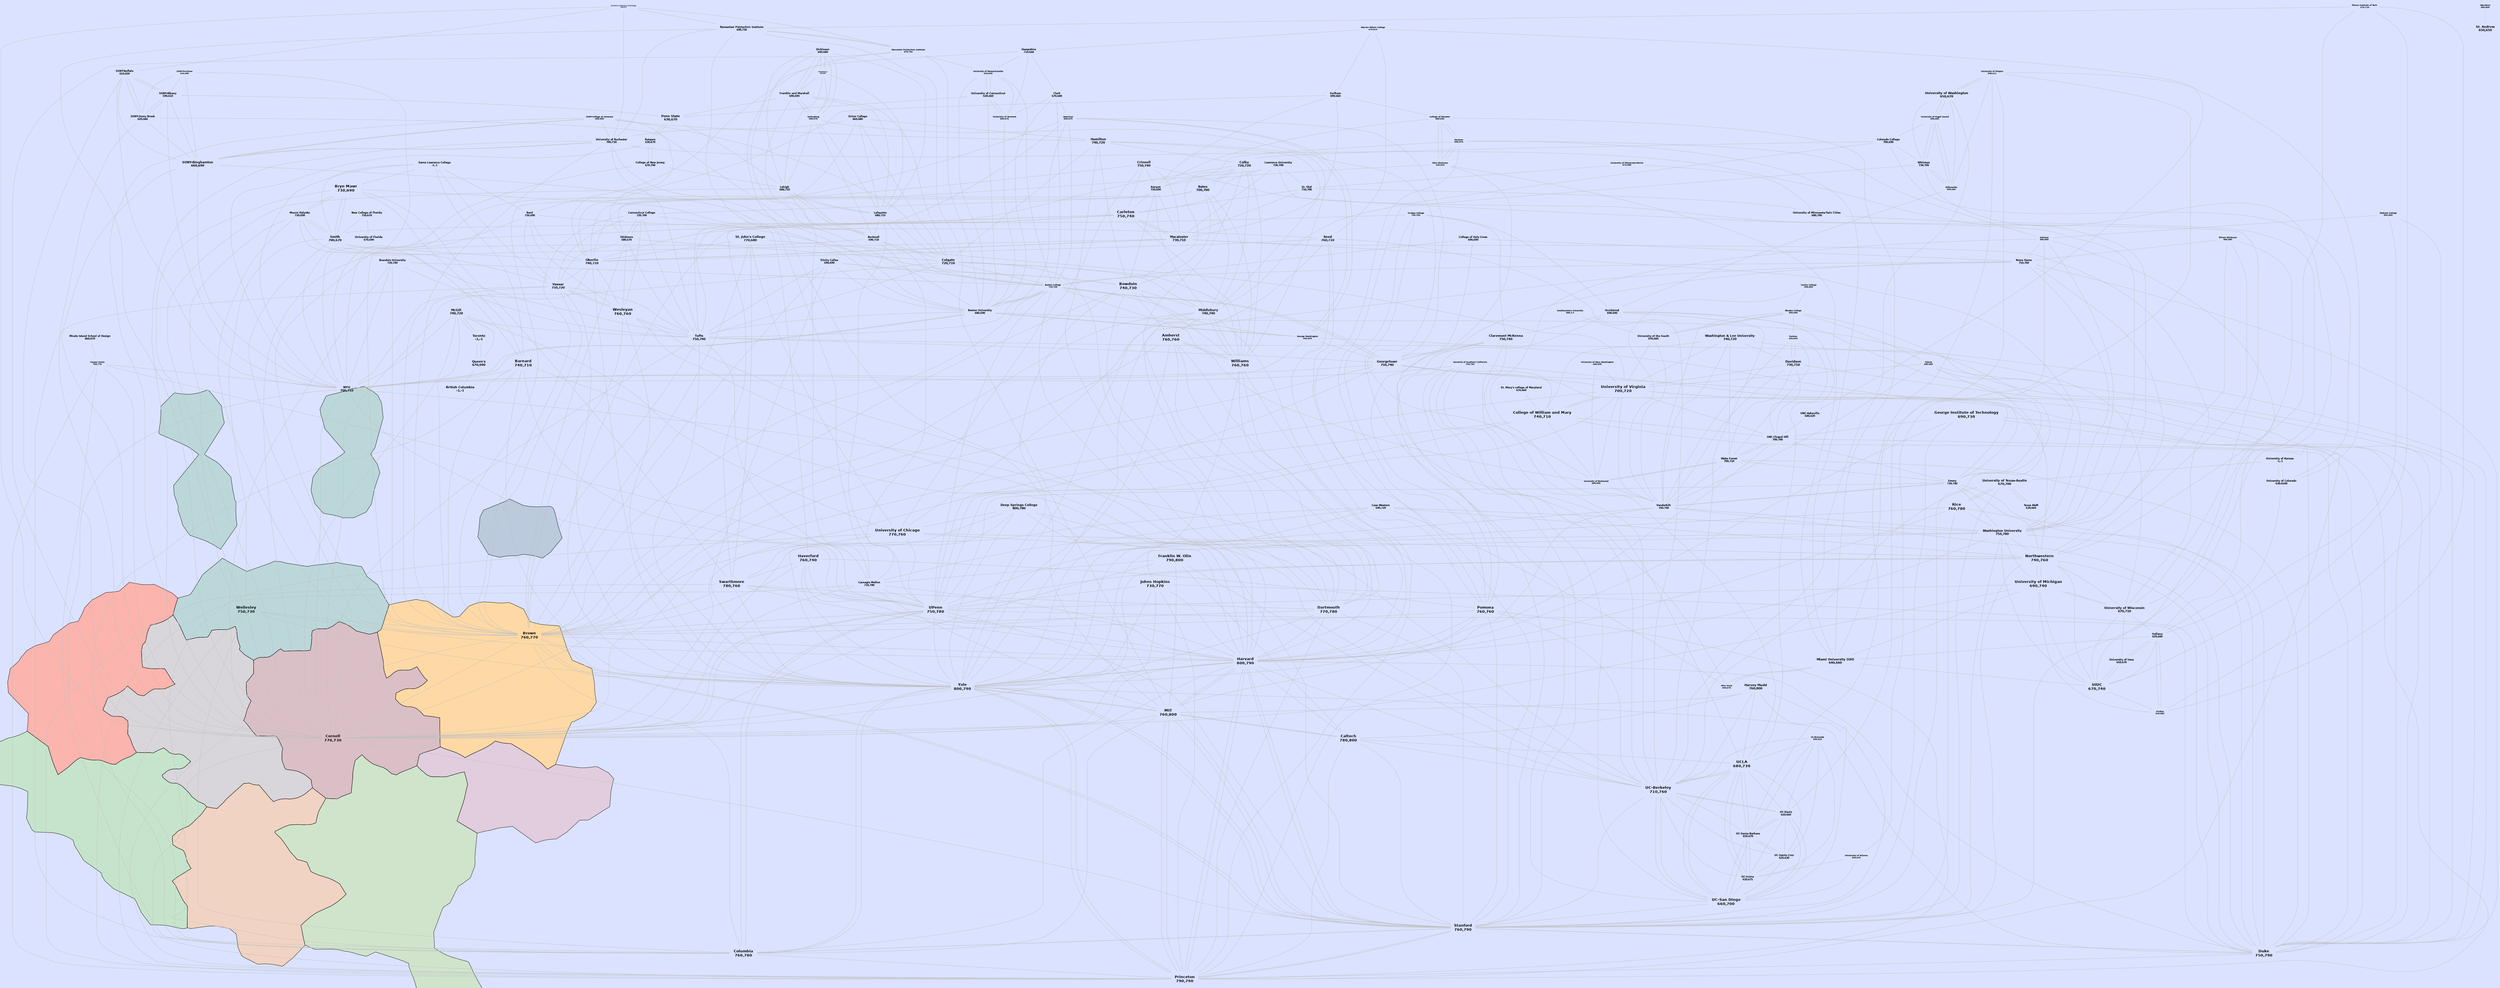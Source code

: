 graph {
	graph [_background=" c 7 -#d8d6da C 7 -#d8d6da P 762  1051.579834 672.559875 1050.681274 671.913025 1030.478271 655.113770 1020.109497 647.978149 1016.921509 \
646.242920 1006.274353 641.178223 1003.244629 639.958740 1000.047607 638.900696 993.819214 637.279785 987.614624 636.109558 979.361267 \
635.148193 978.189331 635.096313 975.711182 634.801147 972.778931 634.663147 966.927185 635.229370 963.927368 635.739929 963.519775 \
635.778076 962.728638 635.793091 958.176270 635.539246 954.093262 635.001221 945.911255 634.522400 943.000732 634.136658 944.008057 \
676.462585 949.630432 676.462585 953.309326 677.901855 958.309082 681.997986 958.908691 682.764893 953.786865 687.123169 949.481079 \
688.913513 942.408752 688.913513 939.759155 687.875854 939.759155 687.875854 942.408752 688.913513 949.481079 688.913513 953.786865 \
687.123169 958.908691 682.764893 958.309082 681.997986 953.309326 677.901855 949.630432 676.462585 944.008057 676.462585 943.000732 \
634.136658 942.662170 634.066772 934.049072 631.628235 925.975403 628.734741 920.226135 625.809692 918.603455 627.285767 913.185303 \
632.849487 909.783386 635.885376 875.676941 676.896606 873.597717 679.736389 872.348511 681.072388 871.389526 681.985901 873.909973 \
684.698669 875.830811 687.034180 876.272949 704.260803 876.272949 704.260803 875.830811 687.034180 873.909973 684.698669 871.389526 \
681.985901 863.338440 682.107788 855.389343 683.098938 853.851990 683.374146 849.607239 684.367126 836.509583 688.908752 831.861511 \
688.023010 829.929993 687.845642 824.083740 687.593201 821.059570 687.307434 819.253845 687.225586 818.431824 686.407227 760.464783 \
634.169861 761.648438 657.045288 766.290710 691.416260 777.842407 694.660461 812.331604 693.937378 811.313049 695.239380 811.077576 \
720.495667 807.421021 743.934082 812.159973 747.436707 812.159973 750.484558 807.622192 753.786316 804.369507 754.532104 796.533203 \
752.516602 794.713684 751.253479 794.267090 751.946411 787.574158 757.269104 789.320923 779.206787 788.491821 795.492981 793.615051 \
795.948792 793.919434 821.444824 789.485413 841.669128 789.069763 841.979431 789.814819 847.452209 793.293457 850.310364 796.246826 \
851.415161 800.407104 851.415161 800.407104 851.415161 796.246826 851.415161 793.293457 850.310364 788.062378 872.197632 786.070984 \
851.528809 781.578613 855.381226 758.396606 851.931274 750.443298 852.700623 749.705444 857.218689 749.724182 858.635132 747.322754 \
860.947266 739.010864 867.524963 733.905518 870.602173 733.905518 870.602173 739.010864 867.524963 747.322754 860.947266 749.724182 \
858.635132 749.705444 857.218689 750.443298 852.700623 758.396606 851.931274 781.578613 855.381226 786.070984 851.528809 788.062378 \
872.197632 793.293457 850.310364 789.814819 847.452209 789.069763 841.979431 789.485413 841.669128 793.919434 821.444824 793.615051 \
795.948792 788.491821 795.492981 789.320923 779.206787 787.574158 757.269104 794.267090 751.946411 794.713684 751.253479 796.533203 \
752.516602 804.369507 754.532104 807.622192 753.786316 812.159973 750.484558 812.159973 747.436707 807.421021 743.934082 804.474243 \
743.259888 804.474243 743.259888 807.421021 743.934082 811.077576 720.495667 811.313049 695.239380 812.331604 693.937378 777.842407 \
694.660461 761.436157 699.956055 765.734314 703.721313 801.352417 705.214905 799.136047 707.885315 792.760925 713.342712 792.760925 \
713.342712 799.136047 707.885315 801.352417 705.214905 765.734314 703.721313 761.436157 699.956055 760.471863 699.669922 760.367798 \
699.788635 755.486511 702.519287 750.601013 702.519287 744.364441 698.545471 745.075928 735.047791 744.529785 742.311584 742.237610 \
742.014587 729.576965 741.340820 730.326599 780.260803 726.224548 784.746948 723.215454 760.585388 718.550293 785.485229 717.020752 \
785.485229 714.700378 788.000916 710.432678 790.229736 709.142944 813.856384 705.277283 814.075378 705.164001 814.066345 700.953491 \
839.094666 708.113159 842.131958 708.898560 842.770874 709.582947 848.004517 709.875427 848.176819 712.172119 852.181580 712.996765 \
872.943726 707.969604 873.317444 709.736877 892.036804 679.783997 885.458618 666.445679 895.469055 653.551941 888.402893 642.011719 \
891.626160 634.974182 893.028992 623.781982 894.346313 622.631653 894.386658 621.983948 894.357056 617.765625 934.657532 613.397949 \
931.046204 609.157776 929.898376 609.157776 929.898376 613.397949 931.046204 617.765625 934.657532 621.983948 894.357056 622.631653 \
894.386658 623.781982 894.346313 634.974182 893.028992 642.011719 891.626160 653.551941 888.402893 666.445679 895.469055 679.783997 \
885.458618 709.736877 892.036804 707.969604 873.317444 712.996765 872.943726 712.172119 852.181580 709.875427 848.176819 709.582947 \
848.004517 708.898560 842.770874 708.113159 842.131958 700.953491 839.094666 705.164001 814.066345 705.277283 814.075378 709.142944 \
813.856384 710.432678 790.229736 714.700378 788.000916 717.020752 785.485229 716.463440 784.890625 709.748230 780.991577 705.621216 \
780.991577 705.621216 780.991577 709.748230 780.991577 716.463440 784.890625 717.020752 785.485229 718.550293 785.485229 723.215454 \
760.585388 726.224548 784.746948 730.326599 780.260803 729.576965 741.340820 742.237610 742.014587 744.529785 742.311584 745.075928 \
735.047791 744.364441 698.545471 750.601013 702.519287 755.486511 702.519287 760.367798 699.788635 760.471863 699.669922 759.818726 \
696.529846 755.223877 693.608276 748.898254 693.608276 745.833862 695.324219 745.833862 695.324219 748.898254 693.608276 755.223877 \
693.608276 759.818726 696.529846 760.471863 699.669922 761.436157 699.956055 777.842407 694.660461 766.290710 691.416260 761.648438 \
657.045288 760.464783 634.169861 758.612305 632.140930 756.602478 629.472412 754.703735 627.164490 746.054871 618.267151 737.563049 \
610.717468 729.855530 602.850952 719.512451 603.795654 707.342651 605.613037 694.484497 608.278564 686.368042 617.286377 665.871399 \
626.352905 663.242249 670.496277 663.242249 670.496277 665.871399 626.352905 664.619629 626.810669 655.970764 633.632935 652.030945 \
637.045227 643.886963 643.066895 642.701111 644.613220 641.200012 646.813171 635.376648 654.566772 625.313049 665.389526 624.508667 \
666.049500 615.665405 674.645935 613.783447 676.175476 612.593506 676.971558 609.504761 679.629761 609.422241 679.686707 595.608398 \
687.125122 587.502869 688.512939 585.333679 688.498474 582.336548 687.945679 579.269409 688.011597 571.126831 689.865906 567.978882 \
691.212219 560.312561 696.140076 547.886230 706.671021 546.401306 707.523132 543.946594 716.210144 550.700195 720.887939 560.133667 \
728.930542 571.270813 734.506531 572.975037 735.038757 581.427368 736.203125 582.823792 736.145081 585.930603 736.521790 588.621521 \
736.366211 591.754639 736.695740 593.963501 736.533691 594.496338 736.580811 600.783752 736.006165 601.507019 736.058899 611.166260 \
738.394470 613.871521 739.477051 618.909851 742.318604 623.636963 745.758484 629.282654 750.799988 635.411133 757.264282 636.474548 \
758.101379 637.674377 758.913940 638.877136 759.847900 640.696228 761.454102 626.243958 773.650818 624.471130 775.476807 618.676331 \
780.331604 614.888184 782.771606 611.975891 784.115845 603.112305 786.658081 600.178650 786.950073 597.096680 786.695190 596.457581 \
786.518677 589.323486 785.975891 587.208374 786.231750 586.087585 786.160950 582.772278 786.586548 570.517395 790.665344 569.127502 \
791.373596 567.505920 792.509949 561.595581 797.984070 555.712036 802.216003 549.362488 807.744080 525.890625 797.431091 521.900330 \
795.359619 519.684509 842.794800 518.253845 844.959229 517.834106 845.078247 516.324280 845.078247 516.134644 845.026001 516.134644 \
845.026001 516.324280 845.078247 517.834106 845.078247 518.253845 844.959229 519.684509 842.794800 521.900330 795.359619 513.008972 \
790.022095 511.458374 790.425598 504.447601 791.447144 499.840027 791.856079 492.770294 791.678467 487.789368 791.842163 485.593140 \
791.788818 482.006439 791.496643 477.787933 791.885620 468.381439 791.678223 465.968231 791.904053 461.089691 792.081421 457.745605 \
792.394958 450.578857 802.737610 443.812012 817.083679 436.403870 838.099182 433.343170 844.679993 428.859772 852.448425 427.608978 \
854.272217 427.394287 854.423950 428.515015 881.278687 428.524200 881.340820 428.652283 884.197327 427.894867 896.850037 428.097992 \
898.175598 427.727875 898.618164 426.358337 899.982727 414.413544 909.784119 406.090973 913.199219 402.710815 913.898926 397.097260 \
913.951477 395.250366 914.375977 393.091217 914.431091 390.521729 913.971069 384.707367 914.220520 382.985260 913.946777 379.855988 \
914.123657 371.611694 916.352356 369.935394 917.142822 345.900665 933.913574 345.372009 935.113770 343.774933 937.587708 344.710480 \
939.427063 360.214844 976.911194 382.047821 985.395325 386.434479 942.922913 391.386292 939.418701 393.062744 936.928345 394.404297 \
936.928345 399.356903 956.872314 403.190094 939.272217 406.648956 941.156799 411.880585 941.156799 411.880585 941.156799 406.648956 \
941.156799 403.190094 939.272217 399.356903 956.872314 394.404297 936.928345 393.062744 936.928345 391.386292 939.418701 386.434479 \
942.922913 382.047821 985.395325 391.092438 989.620239 399.930115 994.417908 411.697266 1002.564758 415.726654 1005.639038 417.329620 \
1007.099121 425.683258 1015.387268 427.420380 1016.828491 428.959198 1015.455994 432.471619 1012.031067 431.700226 984.918701 431.700226 \
984.918701 432.471619 1012.031067 462.189301 987.313354 481.626404 983.653137 482.486206 984.116394 497.654968 995.119873 499.085846 \
996.407593 505.738007 1001.201965 513.914612 1005.542175 517.096619 1006.584534 521.447083 1007.193359 525.897339 1006.987915 525.923401 \
1006.991394 529.465454 1006.797974 531.601013 1007.075806 538.286438 1006.646118 539.307800 1006.965820 542.628967 1007.343323 547.086792 \
1006.990967 551.912720 1007.497009 555.657837 1008.562439 587.486328 1023.445374 585.936096 1025.123047 583.931824 1027.028687 577.100708 \
1035.975708 554.615051 1072.233398 552.240356 1074.860107 545.163330 1075.473267 543.556152 1075.498291 542.788635 1075.456421 541.871887 \
1075.540039 529.194031 1075.798462 527.542358 1075.478027 521.732910 1075.210571 517.544312 1075.323608 516.865234 1075.391602 511.875580 \
1075.537354 507.542511 1075.358398 502.365479 1075.894165 478.141205 1080.164917 475.298859 1102.196533 474.663788 1116.273438 474.733856 \
1116.839844 474.487823 1127.961914 473.590881 1133.304443 477.609741 1153.744507 478.580200 1157.218384 485.435211 1163.368164 486.142120 \
1164.887573 488.943268 1172.395508 489.140656 1173.099731 493.441132 1195.602295 493.727753 1196.618042 499.691376 1212.392944 504.312897 \
1222.325684 526.322327 1227.549683 527.119080 1227.782593 543.794434 1233.601807 541.054199 1195.365845 542.834839 1173.796387 547.446289 \
1175.041870 552.304932 1173.745361 556.044861 1170.753052 556.352417 1170.308350 557.164185 1170.074951 557.385864 1147.624268 561.511353 \
1147.214844 561.928345 1147.098511 564.968445 1146.819702 564.330994 1121.963013 564.199097 1121.931396 565.477966 1088.297119 568.572021 \
1090.676514 574.943787 1094.428101 581.754700 1097.151855 579.384277 1115.521118 605.963196 1108.035522 615.571411 1115.414917 610.868591 \
1077.932373 616.912354 1079.684814 621.926392 1078.243530 625.882629 1074.785156 622.606018 1071.930298 622.606018 1071.930298 625.882629 \
1074.785156 621.926392 1078.243530 616.912354 1079.684814 610.868591 1077.932373 615.571411 1115.414917 605.963196 1108.035522 579.384277 \
1115.521118 581.754700 1097.151855 574.943787 1094.428101 568.572021 1090.676514 565.477966 1088.297119 564.199097 1121.931396 564.330994 \
1121.963013 564.968445 1146.819702 561.928345 1147.098511 561.511353 1147.214844 557.385864 1147.624268 557.164185 1170.074951 560.514404 \
1170.074951 560.514404 1170.074951 557.164185 1170.074951 556.352417 1170.308350 556.044861 1170.753052 552.304932 1173.745361 547.446289 \
1175.041870 542.834839 1173.796387 541.054199 1195.365845 543.794434 1233.601807 546.103943 1234.653198 552.244446 1237.786987 562.575134 \
1243.623047 580.788269 1256.880615 588.045044 1245.971802 603.470459 1220.355713 625.318909 1172.230347 661.279846 1180.607666 673.414429 \
1181.633911 673.745789 1181.637207 675.695129 1181.511353 679.425232 1181.536865 683.481567 1181.260498 690.465454 1181.790405 696.015259 \
1181.793457 696.593079 1181.876465 704.320862 1174.039551 703.032043 1139.926147 698.612488 1139.926147 691.770203 1135.573975 694.210449 \
1132.460327 688.552002 1110.891602 687.849365 1103.193359 697.963745 1104.292480 701.489929 1104.237305 702.571533 1079.229004 672.776672 \
1088.032104 672.776672 1088.032104 702.571533 1079.229004 701.489929 1104.237305 697.963745 1104.292480 687.849365 1103.193359 688.552002 \
1110.891602 694.210449 1132.460327 691.770203 1135.573975 698.612488 1139.926147 703.032043 1139.926147 704.320862 1174.039551 696.593079 \
1181.876465 701.031128 1186.587769 711.845520 1205.482422 735.608887 1207.806641 737.937927 1207.564209 739.241638 1207.650513 739.242310 \
1207.650513 745.785034 1207.906006 749.297607 1207.310059 751.043945 1207.324707 752.132568 1207.110596 754.050415 1207.069580 759.074158 \
1207.865234 764.247314 1207.595947 773.118225 1210.266724 790.802673 1218.576538 795.673706 1204.452393 796.616760 1196.085083 796.614197 \
1195.536743 797.403259 1188.731079 797.375427 1182.855347 800.724915 1168.592407 807.255371 1149.656494 804.627991 1140.515259 804.744324 \
1140.412354 805.946533 1138.897339 806.072754 1138.757812 807.807678 1090.087769 801.505127 1090.087769 797.749878 1088.513794 791.335266 \
1133.767212 791.107849 1089.970581 785.529724 1094.556152 776.306213 1091.611694 758.399292 1092.095337 753.619934 1108.825684 730.449707 \
1104.469971 728.932190 1104.362671 727.309692 1076.485840 725.932800 1074.141235 726.565491 1072.206665 725.735779 1069.648438 723.640015 \
1068.234009 716.948669 1066.618286 712.744995 1067.577515 709.215637 1070.036133 707.310974 1068.440308 707.021973 1067.919434 702.754456 \
1064.312378 672.757629 1064.656982 671.652100 1049.294556 663.950378 1045.126221 663.868164 1045.091919 659.689392 1043.819580 656.891113 \
1013.661438 662.481384 1010.185791 663.673706 1008.665771 663.673706 1008.665771 662.481384 1010.185791 656.891113 1013.661438 659.689392 \
1043.819580 663.868164 1045.091919 663.950378 1045.126221 669.079102 1012.884827 669.079102 1012.884827 663.950378 1045.126221 671.652100 \
1049.294556 672.757629 1064.656982 702.754456 1064.312378 707.021973 1067.919434 707.310974 1068.440308 709.215637 1070.036133 712.744995 \
1067.577515 716.948669 1066.618286 723.640015 1068.234009 725.735779 1069.648438 726.565491 1072.206665 725.932800 1074.141235 727.309692 \
1076.485840 728.932190 1104.362671 730.449707 1104.469971 753.619934 1108.825684 758.399292 1092.095337 776.306213 1091.611694 785.529724 \
1094.556152 791.107849 1089.970581 791.335266 1133.767212 797.749878 1088.513794 801.505127 1090.087769 807.807678 1090.087769 806.072754 \
1138.757812 806.117737 1138.714111 810.015198 1134.442017 822.429443 1122.676514 822.254883 1118.741333 824.179626 1094.288818 824.179626 \
1094.288818 822.254883 1118.741333 822.429443 1122.676514 848.001465 1106.994263 852.873352 1103.223755 852.909607 1093.749390 852.429871 \
1091.277344 852.468384 1081.369019 852.451477 1081.281738 852.480164 1073.882446 852.903992 1069.759399 852.942627 1059.671753 831.055542 \
1031.653076 828.078674 1029.076172 827.834656 1028.835205 828.524780 1014.070312 828.494263 1012.026733 828.077148 1006.540222 830.508850 \
985.067505 844.346191 965.806641 839.598145 957.297791 830.084900 934.449402 824.533691 912.774292 821.050476 904.131165 819.114014 \
900.636963 814.656555 899.124207 804.360962 896.949219 798.073120 896.431274 794.507812 896.367676 789.802856 937.313965 786.381409 \
940.354065 784.492798 944.421936 779.587097 940.733154 775.559204 939.762207 775.559204 939.762207 779.587097 940.733154 784.492798 \
944.421936 786.381409 940.354065 789.802856 937.313965 794.507812 896.367676 798.073120 896.431274 804.360962 896.949219 814.656555 \
899.124207 819.114014 900.636963 831.118286 887.222473 850.176331 862.091675 861.956848 848.961304 863.760315 847.180420 864.587463 \
847.305725 871.545166 847.960754 880.432861 847.774231 881.351440 847.807922 882.912720 847.684875 892.929199 848.056213 895.331665 \
848.005493 901.940491 848.248901 902.422058 848.211365 904.290771 848.172668 905.599548 847.995117 911.168579 847.878784 920.296326 \
848.212952 923.948608 847.928467 927.166687 847.493530 929.037109 847.020569 937.330444 835.779785 951.157654 805.663391 949.781555 \
799.331543 949.187073 790.410767 948.603516 787.861633 948.524658 787.337097 948.566223 768.827454 948.402954 767.771545 954.453247 \
749.353516 957.237732 742.654907 912.894958 739.705261 911.037170 738.534790 910.287964 738.339905 913.695740 763.575317 912.244568 \
763.885437 912.244568 763.885437 913.695740 763.575317 910.287964 738.339905 911.037170 738.534790 912.894958 739.705261 957.237732 \
742.654907 960.592712 735.979675 966.542236 734.253113 978.525879 732.470215 986.628418 731.844788 1000.534180 728.764404 1008.971130 \
725.699707 1024.477661 717.837402 1026.321289 716.653564 1039.170288 706.473389 1044.218750 702.116882 1047.636597 698.925720 1048.313232 \
690.086304 1051.579834 672.559875 c 7 -#dbbfc6 C 7 -#dbbfc6 P 736  819.114014 900.636963 831.118286 887.222473 850.176331 862.091675 \
861.956848 848.961304 863.760315 847.180420 864.587463 847.305725 871.545166 847.960754 880.432861 847.774231 881.351440 847.807922 \
882.912720 847.684875 892.929199 848.056213 895.331665 848.005493 901.940491 848.248901 902.422058 848.211365 904.290771 848.172668 \
905.217651 860.683777 904.975586 897.796814 899.921204 899.861267 894.826477 903.993408 900.464355 908.453979 904.574219 910.048401 \
910.199036 910.048401 915.745850 907.869507 919.291016 905.183838 922.243591 964.915283 910.448669 963.986877 908.247314 963.929016 \
905.129883 964.171814 905.054504 989.467407 907.786133 1014.835388 935.440186 1007.755676 935.945679 1010.511108 963.609497 1010.111084 \
965.668457 986.439941 966.485901 986.889160 969.990662 1015.765686 972.068237 1017.669739 973.949768 1017.669739 976.006348 1020.356140 \
978.864563 1022.364807 984.116333 1023.641235 984.116333 1023.641235 978.864563 1022.364807 976.006348 1020.356140 973.949768 1017.669739 \
972.068237 1017.669739 969.990662 1015.765686 966.485901 986.889160 974.518311 990.080017 979.345520 991.206421 985.268799 991.625061 \
987.439819 991.426636 986.666138 972.873474 991.877686 967.165466 993.645813 966.136169 995.274048 964.506836 995.387512 964.327576 \
1001.446533 967.987976 1007.582275 969.269470 1012.258057 968.318481 1017.785767 964.936401 1017.785767 964.936401 1012.258057 968.318481 \
1007.582275 969.269470 1001.446533 967.987976 995.387512 964.327576 995.274048 964.506836 993.645813 966.136169 991.877686 967.165466 \
986.666138 972.873474 987.439819 991.426636 985.268799 991.625061 979.345520 991.206421 974.518311 990.080017 966.485901 986.889160 \
965.668457 986.439941 963.609497 1010.111084 935.945679 1010.511108 935.440186 1007.755676 907.786133 1014.835388 905.054504 989.467407 \
905.129883 964.171814 908.247314 963.929016 910.448669 963.986877 922.243591 964.915283 923.095886 965.026672 925.261108 904.198364 \
928.812683 904.198364 929.953308 903.971680 936.581116 903.971680 937.337219 903.826050 938.187317 903.989014 940.133850 903.989014 \
940.729065 904.603088 940.729065 904.603088 940.133850 903.989014 938.187317 903.989014 937.337219 903.826050 936.581116 903.971680 \
929.953308 903.971680 928.812683 904.198364 925.261108 904.198364 923.095886 965.026672 922.243591 964.915283 919.291016 905.183838 \
915.745850 907.869507 910.199036 910.048401 904.574219 910.048401 900.464355 908.453979 894.826477 903.993408 899.921204 899.861267 \
904.975586 897.796814 905.217651 860.683777 904.290771 848.172668 905.599548 847.995117 911.168579 847.878784 920.296326 848.212952 \
923.948608 847.928467 927.166687 847.493530 929.037109 847.020569 941.972107 857.861938 942.706055 858.706116 952.163513 866.682251 \
949.173523 894.467651 980.829102 887.057800 989.059326 893.895386 986.791809 849.417542 990.995544 851.008545 997.486084 851.008545 \
997.486084 851.008545 990.995544 851.008545 986.791809 849.417542 989.059326 893.895386 980.829102 887.057800 949.173523 894.467651 \
952.163513 866.682251 942.706055 858.706116 941.972107 857.861938 929.037109 847.020569 937.330444 835.779785 951.157654 805.663391 \
949.781555 799.331543 949.187073 790.410767 948.603516 787.861633 948.524658 787.337097 948.566223 768.827454 948.402954 767.771545 \
954.453247 749.353516 957.237732 742.654907 960.592712 735.979675 966.542236 734.253113 978.525879 732.470215 986.628418 731.844788 \
1000.534180 728.764404 1008.971130 725.699707 1024.477661 717.837402 1022.848267 736.331421 1016.486816 774.250854 1012.937500 774.250854 \
1005.502441 778.177368 1004.324341 779.330017 1006.754456 781.868591 1011.973145 784.608826 1011.973145 784.608826 1006.754456 781.868591 \
1004.324341 779.330017 1005.502441 778.177368 1012.937500 774.250854 1016.486816 774.250854 1022.848267 736.331421 1024.477661 717.837402 \
1026.321289 716.653564 1039.170288 706.473389 1044.218750 702.116882 1047.636597 698.925720 1048.313232 690.086304 1051.579834 672.559875 \
1097.053223 637.445374 1112.533447 635.999756 1117.629150 636.155945 1129.542847 635.677368 1131.269165 635.546753 1136.140259 635.381348 \
1139.267700 637.328796 1134.280029 712.477173 1129.804077 714.128723 1128.443237 715.134216 1127.594482 721.216248 1131.595459 724.504333 \
1133.235107 725.114563 1133.235107 725.114563 1131.595459 724.504333 1127.594482 721.216248 1128.443237 715.134216 1129.804077 714.128723 \
1134.280029 712.477173 1139.267700 637.328796 1143.823730 639.942200 1146.097534 641.135742 1150.690186 643.328430 1152.609253 644.153931 \
1182.562744 655.650024 1187.262939 703.135437 1187.700439 705.486938 1187.862915 707.454590 1187.750122 713.196533 1187.904541 715.540039 \
1187.734619 720.118530 1190.348267 739.443176 1195.871948 765.046082 1216.591064 782.706909 1218.623047 784.591125 1218.702026 784.658752 \
1230.154175 772.997742 1231.406738 771.596741 1231.578003 771.423645 1238.487427 765.720703 1249.193237 757.866638 1253.088989 755.400757 \
1257.616089 752.977417 1263.280396 750.491089 1291.114868 740.964050 1291.887451 740.631470 1296.181885 738.385620 1301.656006 735.008118 \
1318.300659 721.436646 1319.400146 720.231750 1331.373169 717.178955 1334.855225 715.944763 1343.503418 721.507202 1342.711914 740.393616 \
1337.235229 786.629272 1336.481079 786.629272 1331.069336 763.630066 1326.615234 781.562500 1324.758667 780.842529 1317.992554 780.842529 \
1317.992554 780.842529 1324.758667 780.842529 1326.615234 781.562500 1331.069336 763.630066 1336.481079 786.629272 1337.235229 786.629272 \
1342.711914 740.393616 1343.503418 721.507202 1350.279053 724.979492 1353.514648 726.429382 1385.341797 738.679688 1402.693726 746.492737 \
1404.350586 747.435913 1404.633301 748.201477 1405.872070 752.867798 1411.801147 780.436340 1413.203979 784.909485 1422.285278 789.107239 \
1420.358765 849.795959 1416.597046 848.410461 1411.159058 848.410461 1406.021606 850.458984 1404.332764 795.477844 1403.249878 796.516541 \
1400.473999 849.065063 1395.779053 844.512878 1397.567627 801.431091 1356.855103 836.591736 1358.153442 842.965637 1358.860718 855.814636 \
1349.097046 857.367310 1322.636841 858.600037 1323.903931 828.127075 1319.614746 827.684814 1318.577271 827.478577 1318.091553 827.428406 \
1317.651855 827.423523 1308.562378 828.173340 1309.143311 841.963562 1306.234863 862.202637 1302.813232 862.202637 1298.630859 834.720276 \
1298.431519 828.258667 1292.262573 828.162292 1289.661011 827.877563 1286.275391 827.821228 1286.238647 827.817200 1287.306030 797.041809 \
1228.219360 798.141418 1250.076172 827.176514 1248.998535 850.982971 1211.314209 855.700317 1215.896973 790.829468 1209.012939 797.847046 \
1202.580078 803.825073 1198.023193 807.637329 1192.879639 813.727112 1189.633423 817.097717 1186.244995 820.151428 1151.350464 816.453003 \
1148.264404 812.550415 1144.913818 810.896790 1142.131348 808.238220 1141.976807 808.148132 1141.380981 808.737427 1135.082764 812.535522 \
1131.632935 813.196045 1124.625244 811.790344 1121.293213 809.907776 1119.773804 808.451904 1119.668213 808.550049 1119.668213 808.550049 \
1119.773804 808.451904 1121.293213 809.907776 1124.625244 811.790344 1131.632935 813.196045 1135.082764 812.535522 1141.380981 808.737427 \
1141.976807 808.148132 1142.131348 808.238220 1144.913818 810.896790 1148.264404 812.550415 1151.350464 816.453003 1186.244995 820.151428 \
1189.633423 817.097717 1191.693604 859.014221 1197.035522 859.014221 1201.260254 860.598633 1203.360474 862.187744 1204.045044 867.419861 \
1201.558228 869.466309 1196.511108 871.553528 1191.217529 871.553528 1186.136230 869.462219 1187.045654 906.200317 1180.283569 873.440125 \
1176.598633 876.097961 1168.627563 935.314148 1137.881470 926.531982 1137.737305 929.997620 1137.806763 958.830688 1140.532104 988.733826 \
1140.532104 988.733826 1137.806763 958.830688 1137.737305 929.997620 1137.881470 926.531982 1168.627563 935.314148 1176.598633 876.097961 \
1180.283569 873.440125 1187.045654 906.200317 1186.136230 869.462219 1191.217529 871.553528 1196.511108 871.553528 1201.558228 869.466309 \
1204.045044 867.419861 1203.360474 862.187744 1201.260254 860.598633 1197.035522 859.014221 1191.693604 859.014221 1189.633423 817.097717 \
1192.879639 813.727112 1198.023193 807.637329 1202.580078 803.825073 1209.012939 797.847046 1215.896973 790.829468 1211.314209 855.700317 \
1248.998535 850.982971 1250.076172 827.176514 1228.219360 798.141418 1287.306030 797.041809 1286.238647 827.817200 1286.275391 827.821228 \
1289.661011 827.877563 1292.262573 828.162292 1298.431519 828.258667 1298.630859 834.720276 1302.813232 862.202637 1306.234863 862.202637 \
1309.143311 841.963562 1308.562378 828.173340 1317.651855 827.423523 1318.091553 827.428406 1318.577271 827.478577 1319.614746 827.684814 \
1323.903931 828.127075 1322.636841 858.600037 1316.864380 864.529236 1315.872559 866.386230 1315.655029 866.629272 1315.751587 867.481750 \
1315.359619 870.859009 1315.613647 871.131226 1315.613647 871.131226 1315.359619 870.859009 1315.751587 867.481750 1315.655029 866.629272 \
1315.872559 866.386230 1316.864380 864.529236 1322.636841 858.600037 1349.097046 857.367310 1358.860718 855.814636 1358.153442 842.965637 \
1356.855103 836.591736 1397.567627 801.431091 1395.779053 844.512878 1400.473999 849.065063 1403.249878 796.516541 1404.332764 795.477844 \
1406.021606 850.458984 1411.159058 848.410461 1416.597046 848.410461 1420.358765 849.795959 1422.285278 789.107239 1426.615356 790.865540 \
1434.908936 793.770813 1465.844116 802.851013 1475.781738 807.422974 1483.427979 811.366577 1482.539551 831.363953 1482.669312 848.294861 \
1482.200195 852.849121 1482.237061 864.035278 1482.056396 867.526245 1482.007935 867.982483 1481.966309 868.762817 1481.921143 909.439514 \
1451.111328 914.182129 1436.249512 915.671387 1435.230957 915.826904 1429.637939 916.370117 1428.894897 917.153015 1428.759277 917.280823 \
1427.708008 918.167419 1425.080933 920.140015 1416.791992 929.543884 1415.726196 930.584351 1406.865845 937.990356 1404.258545 939.765137 \
1402.015747 940.968018 1392.813110 944.631592 1386.301636 946.231567 1381.398804 946.682983 1381.339600 946.697449 1377.014648 947.082092 \
1373.662720 946.867065 1369.269043 947.238220 1360.007935 949.402405 1359.293213 949.668457 1352.050049 953.430725 1351.671997 944.732056 \
1354.077271 924.294006 1358.439087 921.794067 1360.019531 919.950073 1359.217285 919.052917 1353.442627 915.690796 1348.102539 915.690796 \
1343.314209 918.326172 1343.413330 890.697693 1335.594482 894.791443 1334.213867 895.262024 1334.213867 895.262024 1335.594482 894.791443 \
1343.413330 890.697693 1343.314209 918.326172 1348.102539 915.690796 1353.442627 915.690796 1359.217285 919.052917 1360.019531 919.950073 \
1358.439087 921.794067 1354.077271 924.294006 1351.671997 944.732056 1352.050049 953.430725 1344.563354 959.576355 1339.080322 964.917542 \
1335.726074 968.695862 1333.086548 970.955078 1332.695801 971.247620 1332.596191 974.387817 1289.194214 980.500732 1284.087158 986.234314 \
1283.148071 986.800171 1282.030518 987.958374 1281.000977 987.958374 1279.471558 988.330383 1277.553711 1032.395996 1272.865845 \
988.446533 1270.430298 988.446533 1266.787476 1013.524597 1262.247314 990.612366 1264.346558 988.050537 1258.967529 984.031372 1258.967529 \
984.031372 1264.346558 988.050537 1262.247314 990.612366 1260.561523 991.737793 1260.561523 991.737793 1262.247314 990.612366 1266.787476 \
1013.524597 1270.430298 988.446533 1272.865845 988.446533 1277.553711 1032.395996 1279.471558 988.330383 1281.000977 987.958374 \
1282.030518 987.958374 1283.148071 986.800171 1284.087158 986.234314 1289.194214 980.500732 1332.596191 974.387817 1332.835449 981.522949 \
1333.739258 990.586304 1333.791870 992.168030 1352.775635 1002.621338 1365.358154 1006.829407 1376.456299 1008.036804 1377.175537 \
1008.034912 1378.516968 1007.885254 1379.709839 1007.890015 1380.442139 1007.978027 1384.990479 1008.027344 1389.818970 1007.543213 \
1393.325439 1007.604675 1397.903687 1008.216736 1400.434326 1008.849304 1410.174927 1012.466003 1421.162354 1019.190125 1426.651978 \
1023.171265 1429.403320 1025.818726 1435.480591 1030.959229 1439.894653 1035.669922 1437.969360 1037.609375 1431.059692 1043.845093 \
1421.732300 1056.042969 1405.013428 1081.903198 1403.404663 1081.302856 1385.797241 1072.470703 1384.969482 1072.195435 1373.589600 \
1070.215454 1373.223145 1070.213745 1370.814697 1070.600342 1367.835205 1070.565674 1365.577148 1070.911621 1361.753662 1070.840576 \
1361.278931 1070.908936 1358.180908 1070.829956 1355.829834 1070.361938 1353.234985 1070.277100 1350.705566 1070.612061 1346.632446 \
1070.449097 1341.052124 1069.257202 1335.490845 1067.098877 1328.858398 1063.375854 1326.281982 1061.505371 1315.740845 1051.975952 \
1302.993774 1043.529053 1301.550171 1044.045898 1293.753174 1040.416504 1281.005249 1035.399902 1277.614868 1034.329956 1267.292480 \
1032.621582 1257.008789 1032.478027 1253.606201 1031.876343 1251.453125 1031.827026 1245.378174 1032.150879 1242.981201 1032.462769 \
1239.815186 1032.616333 1242.165283 1073.169678 1235.856934 1071.807861 1231.833862 1072.643799 1231.833862 1072.643799 1235.856934 \
1071.807861 1242.165283 1073.169678 1239.815186 1032.616333 1242.981201 1032.462769 1245.378174 1032.150879 1251.453125 1031.827026 \
1253.606201 1031.876343 1257.008789 1032.478027 1255.938477 1050.901978 1258.014771 1068.017334 1258.014771 1068.017334 1255.938477 \
1050.901978 1257.008789 1032.478027 1267.292480 1032.621582 1277.614868 1034.329956 1281.005249 1035.399902 1293.753174 1040.416504 \
1301.550171 1044.045898 1293.924805 1068.097534 1292.451416 1077.571655 1291.639282 1088.728271 1291.606445 1088.918579 1270.523682 \
1086.938721 1250.999512 1080.210327 1249.758789 1078.707886 1248.925903 1078.056274 1245.068726 1082.292969 1242.870728 1083.610107 \
1242.870728 1083.610107 1245.068726 1082.292969 1248.925903 1078.056274 1249.758789 1078.707886 1250.999512 1080.210327 1270.523682 \
1086.938721 1291.606445 1088.918579 1291.549927 1097.535522 1270.866211 1199.201538 1256.583374 1194.700562 1243.513184 1191.670288 \
1199.930664 1202.747437 1181.007568 1189.236084 1173.234863 1183.163818 1165.387451 1176.378296 1165.053223 1176.012451 1159.756714 \
1130.884888 1156.071045 1128.338623 1154.173828 1124.709961 1153.404541 1123.989624 1153.404541 1120.706177 1150.095703 1118.304077 \
1150.095703 1118.304077 1153.404541 1120.706177 1153.404541 1123.989624 1154.173828 1124.709961 1156.071045 1128.338623 1159.756714 \
1130.884888 1165.053223 1176.012451 1165.387451 1176.378296 1173.234863 1183.163818 1114.055542 1182.269165 1110.767456 1178.953491 \
1110.292969 1178.654297 1110.057495 1176.546265 1107.330078 1173.632935 1104.785645 1172.120728 1098.772339 1170.863647 1098.772339 \
1170.863647 1104.785645 1172.120728 1107.330078 1173.632935 1110.057495 1176.546265 1110.292969 1178.654297 1110.767456 1178.953491 \
1114.055542 1182.269165 1173.234863 1183.163818 1181.007568 1189.236084 1199.930664 1202.747437 1199.381348 1203.217041 1182.825928 \
1215.557495 1177.511108 1219.199951 1166.930542 1224.647095 1159.560425 1228.021362 1155.642700 1229.587769 1148.141968 1232.157104 \
1141.055420 1234.173218 1136.434814 1231.222534 1121.556885 1220.395020 1113.902588 1215.771362 1110.118408 1213.982300 1099.248657 \
1210.238037 1097.300415 1210.082642 1091.032104 1210.393311 1084.119385 1209.848633 1083.845825 1209.792236 1079.243286 1210.045166 \
1078.353638 1210.209473 1076.663940 1210.307739 1069.063354 1209.799072 1065.974365 1209.207642 1060.558838 1207.484497 1051.134521 \
1203.287476 1049.377686 1192.814697 1049.245605 1190.861328 1048.901489 1188.810791 1048.837524 1187.868164 1048.852905 1187.369507 \
1049.686279 1181.132568 1049.214844 1174.494019 1048.875366 1172.561890 1047.872192 1158.384521 1044.469482 1138.099976 1038.581421 \
1137.056030 1029.584229 1136.056396 1020.361572 1135.652710 1019.353516 1135.812744 1008.950867 1136.078857 1009.822021 1092.125854 \
1013.092407 1092.125854 1013.092407 1092.125854 1009.822021 1092.125854 1008.950867 1136.078857 1008.191895 1136.149536 1002.257568 \
1135.912476 1001.746765 1135.960938 996.237549 1136.116943 989.720398 1135.431519 984.257629 1135.596436 954.522400 1134.528442 \
944.580505 1142.438110 936.254639 1138.059082 925.359253 1128.454468 913.223267 1119.345947 903.462646 1114.951538 895.481323 1113.724487 \
896.726501 1089.869995 900.575928 1090.602051 900.575928 1090.602051 896.726501 1089.869995 895.481323 1113.724487 891.405701 1113.697510 \
890.352905 1113.844116 888.251953 1113.820557 885.509644 1113.370728 882.376953 1113.320679 880.149475 1113.614014 872.682800 1113.459717 \
871.809875 1113.313477 868.318848 1112.202881 859.491699 1107.987183 856.803040 1106.304932 852.873352 1103.223755 852.909607 1093.749390 \
852.429871 1091.277344 852.468384 1081.369019 852.451477 1081.281738 852.480164 1073.882446 852.903992 1069.759399 852.942627 1059.671753 \
831.055542 1031.653076 828.078674 1029.076172 827.834656 1028.835205 828.524780 1014.070312 828.494263 1012.026733 828.077148 1006.540222 \
830.508850 985.067505 844.346191 965.806641 839.598145 957.297791 830.084900 934.449402 824.533691 912.774292 821.050476 904.131165 \
819.114014 900.636963 c 7 -#fed9a6 C 7 -#fed9a6 P 585  1381.339600 946.697449 1377.014648 947.082092 1373.662720 946.867065 1369.269043 \
947.238220 1360.007935 949.402405 1359.293213 949.668457 1352.050049 953.430725 1344.563354 959.576355 1339.080322 964.917542 1335.726074 \
968.695862 1333.086548 970.955078 1332.695801 971.247620 1332.596191 974.387817 1332.835449 981.522949 1333.739258 990.586304 1333.791870 \
992.168030 1352.775635 1002.621338 1365.358154 1006.829407 1376.456299 1008.036804 1377.175537 1008.034912 1378.516968 1007.885254 \
1379.709839 1007.890015 1380.442139 1007.978027 1384.990479 1008.027344 1389.818970 1007.543213 1393.325439 1007.604675 1397.903687 \
1008.216736 1400.434326 1008.849304 1404.071045 977.971802 1408.027100 979.902832 1408.027100 979.902832 1404.071045 977.971802 \
1400.434326 1008.849304 1410.174927 1012.466003 1421.162354 1019.190125 1426.651978 1023.171265 1429.403320 1025.818726 1435.480591 \
1030.959229 1439.894653 1035.669922 1437.969360 1037.609375 1431.059692 1043.845093 1421.732300 1056.042969 1405.013428 1081.903198 \
1405.691895 1088.508179 1405.691895 1095.601562 1405.274902 1099.675781 1438.089844 1100.813843 1442.702393 1096.962158 1447.553101 \
1142.234985 1447.902954 1138.606689 1448.761230 1097.761963 1445.039795 1094.327393 1448.095947 1091.676025 1454.886963 1089.600464 \
1458.794312 1090.644897 1461.572998 1046.438232 1453.994507 1037.955200 1489.579346 1040.005859 1503.052612 1043.771240 1500.219482 \
1075.400635 1508.542603 1082.446533 1514.312988 1088.094116 1514.992310 1088.064087 1515.380981 1088.021729 1521.407837 1088.119263 \
1524.030762 1087.991577 1523.792236 1037.536987 1519.808960 1034.391113 1518.951782 1033.331909 1524.080200 1028.929688 1522.252197 \
967.942566 1521.784302 967.434814 1536.317383 960.928345 1538.907837 959.560486 1558.283691 947.578918 1558.623901 940.530334 1556.654785 \
922.961487 1556.654785 922.961487 1558.623901 940.530334 1558.283691 947.578918 1538.907837 959.560486 1579.066040 963.887817 1584.135620 \
970.126648 1584.346680 970.188232 1589.877441 973.805786 1590.131470 973.750854 1593.491577 973.750854 1595.662598 976.094788 1601.436890 \
979.767700 1605.891357 980.664246 1611.130737 979.609131 1615.089233 977.203979 1618.322632 973.704041 1621.421143 973.704041 1621.687988 \
974.099426 1627.437134 979.535278 1626.385132 1014.817993 1630.847900 1013.193420 1652.458130 1007.671936 1654.807983 1006.821899 \
1662.122559 1003.373230 1672.055176 996.470581 1673.669678 995.174500 1674.052734 994.822327 1682.513062 997.351746 1688.804077 \
998.753845 1686.618408 1041.792358 1692.289551 1037.369019 1713.896118 1039.247314 1727.745972 1038.210571 1725.141968 1021.487183 \
1760.769287 1021.640503 1765.277344 1018.219299 1766.617554 1016.128540 1769.495361 1018.418152 1769.495361 1018.418152 1766.617554 \
1016.128540 1765.277344 1018.219299 1760.769287 1021.640503 1725.141968 1021.487183 1727.745972 1038.210571 1713.896118 1039.247314 \
1692.289551 1037.369019 1686.618408 1041.792358 1688.804077 998.753845 1682.513062 997.351746 1674.052734 994.822327 1673.669678 \
995.174500 1672.055176 996.470581 1662.122559 1003.373230 1654.807983 1006.821899 1652.458130 1007.671936 1630.847900 1013.193420 \
1626.385132 1014.817993 1627.437134 979.535278 1621.687988 974.099426 1621.421143 973.704041 1618.322632 973.704041 1615.089233 \
977.203979 1611.130737 979.609131 1605.891357 980.664246 1601.436890 979.767700 1595.662598 976.094788 1593.491577 973.750854 1590.131470 \
973.750854 1589.877441 973.805786 1584.346680 970.188232 1584.135620 970.126648 1579.066040 963.887817 1538.907837 959.560486 1536.317383 \
960.928345 1521.784302 967.434814 1522.252197 967.942566 1524.080200 1028.929688 1518.951782 1033.331909 1519.808960 1034.391113 \
1523.792236 1037.536987 1528.667847 1039.465820 1534.386597 1039.465820 1538.274536 1037.895508 1544.613403 1075.405762 1544.890869 \
1032.822266 1549.476685 1032.822266 1550.886353 1034.913452 1546.680786 1087.666748 1557.195190 1088.376343 1582.000122 1093.133667 \
1603.864014 1066.673462 1632.913208 1075.659668 1638.244751 1076.760010 1647.904053 1077.744751 1649.493042 1077.738525 1650.706787 \
1077.862793 1653.959229 1077.854370 1655.868408 1045.345215 1656.665527 1044.092529 1659.103271 1044.092529 1663.229736 1067.179932 \
1666.912964 1047.741821 1670.584106 1048.738281 1670.584106 1048.738281 1666.912964 1047.741821 1663.229736 1067.179932 1659.103271 \
1044.092529 1656.665527 1044.092529 1655.868408 1045.345215 1653.959229 1077.854370 1650.706787 1077.862793 1649.493042 1077.738525 \
1647.904053 1077.744751 1638.244751 1076.760010 1632.913208 1075.659668 1603.864014 1066.673462 1582.000122 1093.133667 1557.195190 \
1088.376343 1546.680786 1087.666748 1550.886353 1034.913452 1549.476685 1032.822266 1544.890869 1032.822266 1544.613403 1075.405762 \
1538.274536 1037.895508 1534.386597 1039.465820 1528.667847 1039.465820 1523.792236 1037.536987 1524.030762 1087.991577 1521.407837 \
1088.119263 1515.380981 1088.021729 1514.992310 1088.064087 1514.312988 1088.094116 1508.542603 1082.446533 1500.219482 1075.400635 \
1503.052612 1043.771240 1489.579346 1040.005859 1453.994507 1037.955200 1461.572998 1046.438232 1458.794312 1090.644897 1454.886963 \
1089.600464 1448.095947 1091.676025 1445.039795 1094.327393 1448.761230 1097.761963 1454.614502 1099.539795 1458.467407 1098.480103 \
1458.467407 1098.480103 1454.614502 1099.539795 1448.761230 1097.761963 1447.902954 1138.606689 1447.553101 1142.234985 1442.702393 \
1096.962158 1438.089844 1100.813843 1405.274902 1099.675781 1405.691895 1095.601562 1405.691895 1088.508179 1405.013428 1081.903198 \
1403.404663 1081.302856 1385.797241 1072.470703 1384.969482 1072.195435 1373.589600 1070.215454 1373.223145 1070.213745 1370.814697 \
1070.600342 1367.835205 1070.565674 1365.577148 1070.911621 1361.753662 1070.840576 1361.278931 1070.908936 1358.180908 1070.829956 \
1355.829834 1070.361938 1353.234985 1070.277100 1350.705566 1070.612061 1346.632446 1070.449097 1345.698242 1090.083862 1340.616211 \
1092.911499 1339.491943 1094.149780 1341.723511 1096.869141 1345.849609 1099.176514 1351.114258 1099.176514 1351.114258 1099.176514 \
1345.849609 1099.176514 1341.723511 1096.869141 1339.491943 1094.149780 1340.616211 1092.911499 1345.698242 1090.083862 1346.632446 \
1070.449097 1341.052124 1069.257202 1335.490845 1067.098877 1328.858398 1063.375854 1326.281982 1061.505371 1315.740845 1051.975952 \
1302.993774 1043.529053 1301.550171 1044.045898 1293.924805 1068.097534 1292.451416 1077.571655 1291.639282 1088.728271 1291.606445 \
1088.918579 1291.549927 1097.535522 1270.866211 1199.201538 1283.789307 1208.083740 1285.336548 1211.941284 1286.119019 1214.249390 \
1298.565430 1254.578979 1310.908569 1291.155151 1337.748657 1297.687012 1396.168335 1308.424438 1397.586182 1218.800049 1402.213501 \
1215.140503 1403.374023 1213.161865 1403.660645 1212.930542 1404.087036 1212.930542 1408.563477 1216.793335 1411.760498 1217.627319 \
1418.468628 1215.645630 1421.519531 1213.122070 1421.519531 1213.122070 1418.468628 1215.645630 1411.760498 1217.627319 1408.563477 \
1216.793335 1404.087036 1212.930542 1403.660645 1212.930542 1403.374023 1213.161865 1402.213501 1215.140503 1397.586182 1218.800049 \
1396.168335 1308.424438 1399.897705 1309.222900 1401.622925 1309.698242 1419.542236 1305.782837 1426.680786 1304.669067 1440.458618 \
1303.371582 1442.444824 1302.984741 1527.163086 1249.649902 1528.023804 1249.713379 1527.987793 1144.167114 1532.861694 1144.167114 \
1539.024170 1140.397705 1539.311157 1138.857056 1591.638062 1142.388428 1589.687866 1129.123291 1588.565063 1113.950317 1615.434448 \
1116.785278 1634.880249 1121.793579 1639.494995 1118.687744 1641.318481 1115.580811 1644.225098 1113.037476 1643.926758 1112.633911 \
1642.311401 1111.306641 1642.311401 1111.306641 1643.926758 1112.633911 1644.225098 1113.037476 1641.318481 1115.580811 1639.494995 \
1118.687744 1642.398315 1156.997070 1645.981323 1113.466064 1649.815552 1113.466064 1650.128906 1113.390259 1654.119995 1113.390259 \
1654.861572 1113.576416 1657.976685 1163.884399 1663.170532 1163.913086 1664.296265 1163.991943 1664.943604 1163.911865 1678.094482 \
1163.994995 1676.066406 1119.090820 1681.681519 1117.744995 1686.985596 1113.981934 1687.340454 1113.567749 1689.695557 1113.567749 \
1697.093872 1148.217285 1697.098267 1113.269165 1698.792358 1112.831299 1700.944458 1112.831299 1702.706909 1113.282715 1702.706909 \
1113.282715 1700.944458 1112.831299 1698.792358 1112.831299 1697.098267 1113.269165 1697.093872 1148.217285 1689.695557 1113.567749 \
1687.340454 1113.567749 1686.985596 1113.981934 1681.681519 1117.744995 1676.066406 1119.090820 1678.094482 1163.994995 1664.943604 \
1163.911865 1664.296265 1163.991943 1663.170532 1163.913086 1657.976685 1163.884399 1654.861572 1113.576416 1654.119995 1113.390259 \
1650.128906 1113.390259 1649.815552 1113.466064 1645.981323 1113.466064 1642.398315 1156.997070 1639.494995 1118.687744 1634.880249 \
1121.793579 1615.434448 1116.785278 1588.565063 1113.950317 1589.687866 1129.123291 1591.638062 1142.388428 1539.311157 1138.857056 \
1539.024170 1140.397705 1532.861694 1144.167114 1527.987793 1144.167114 1528.023804 1249.713379 1540.594604 1250.980835 1541.747681 \
1251.159180 1548.075195 1252.309570 1580.466187 1287.221191 1609.847900 1297.988892 1629.280884 1301.345947 1650.538696 1299.951904 \
1658.158325 1299.960083 1658.513184 1299.972290 1667.947388 1298.482056 1668.009033 1234.307251 1671.486450 1217.804321 1675.919312 \
1217.804321 1679.867798 1215.662598 1682.187744 1212.893066 1681.236206 1211.808838 1681.236206 1211.808838 1682.187744 1212.893066 \
1679.867798 1215.662598 1675.919312 1217.804321 1671.486450 1217.804321 1668.009033 1234.307251 1667.947388 1298.482056 1673.745483 \
1297.966919 1687.329834 1297.229126 1700.941895 1297.901733 1716.827026 1299.232788 1764.927979 1276.978760 1786.832397 1234.255127 \
1805.057983 1229.433350 1818.587769 1226.346680 1824.530273 1225.212646 1837.430298 1223.707764 1883.398438 1220.058472 1887.114746 \
1218.016968 1913.059326 1139.300049 1929.059937 1104.834839 1929.236694 1104.069824 1929.707031 1103.840820 1993.790527 1076.680664 \
1995.762451 1075.277344 2004.317383 1027.009277 2005.008789 1004.317383 2005.667969 995.200989 2010.964722 961.240601 1991.752563 \
932.006348 1969.970581 914.475403 1941.979614 900.113464 1936.952271 897.350647 1927.946411 895.349609 1917.019287 873.150757 1912.415039 \
862.840210 1872.998047 751.646484 1845.736206 735.503052 1845.165771 735.997986 1844.349121 736.738647 1827.612671 753.313721 1830.018066 \
818.692688 1830.018066 818.692688 1827.612671 753.313721 1824.998047 755.645569 1817.840454 761.372375 1800.035278 774.805359 1798.498535 \
775.812744 1722.276611 822.217285 1720.957031 822.237427 1723.770630 905.027100 1728.633423 909.634216 1729.135742 910.518555 1729.484985 \
910.518555 1732.761719 907.856140 1739.694458 905.797363 1743.917725 906.909302 1743.272461 850.669067 1745.274658 852.815247 1748.652222 \
856.926941 1757.310425 866.316589 1757.310425 866.316589 1748.652222 856.926941 1745.274658 852.815247 1743.272461 850.669067 1743.917725 \
906.909302 1739.694458 905.797363 1732.761719 907.856140 1729.484985 910.518555 1729.135742 910.518555 1728.890747 910.742737 1728.499146 \
911.474304 1729.009888 932.634827 1724.307129 933.250549 1728.008179 950.548035 1731.054443 951.323914 1736.366089 955.834290 1737.770508 \
955.444336 1741.933716 955.444336 1742.690308 955.649597 1739.955322 989.303467 1745.746582 987.412231 1754.132446 985.667114 1751.504395 \
961.836792 1779.601807 959.435608 1778.856812 975.020691 1808.392456 969.392334 1812.214355 965.609680 1812.830322 965.355591 1813.574219 \
966.182373 1817.341797 968.234436 1817.341797 968.234436 1813.574219 966.182373 1812.830322 965.355591 1812.214355 965.609680 1808.392456 \
969.392334 1778.856812 975.020691 1779.601807 959.435608 1751.504395 961.836792 1754.132446 985.667114 1745.746582 987.412231 1739.955322 \
989.303467 1742.690308 955.649597 1741.933716 955.444336 1737.770508 955.444336 1736.366089 955.834290 1731.054443 951.323914 1728.008179 \
950.548035 1724.307129 933.250549 1729.009888 932.634827 1728.499146 911.474304 1723.586426 916.359863 1695.198975 920.783813 1699.808716 \
924.491394 1699.808716 924.491394 1695.198975 920.783813 1723.586426 916.359863 1728.499146 911.474304 1728.890747 910.742737 1729.135742 \
910.518555 1728.633423 909.634216 1723.770630 905.027100 1720.957031 822.237427 1716.232788 822.158752 1707.885376 822.826843 1694.831299 \
824.293579 1692.744629 824.661682 1678.575439 828.085510 1669.397217 830.897705 1665.651489 827.644714 1656.906494 820.932495 1642.536743 \
812.000549 1637.698853 809.237854 1630.763062 805.626099 1581.819702 782.630310 1567.242920 774.255371 1565.253784 775.822388 1561.167480 \
778.574890 1550.496460 785.176819 1532.567505 793.300049 1501.872925 803.695496 1486.072876 809.909790 1483.427979 811.366577 1482.539551 \
831.363953 1482.669312 848.294861 1506.916992 850.027405 1540.671265 856.197693 1541.356689 856.877136 1539.943726 858.314087 1536.208618 \
888.703003 1534.461426 889.687683 1513.263306 905.166260 1557.064819 902.135559 1555.718018 883.849243 1557.792969 883.348999 1557.792969 \
883.348999 1555.718018 883.849243 1557.064819 902.135559 1513.263306 905.166260 1534.461426 889.687683 1536.208618 888.703003 1539.943726 \
858.314087 1541.356689 856.877136 1540.671265 856.197693 1506.916992 850.027405 1482.669312 848.294861 1482.200195 852.849121 1482.237061 \
864.035278 1482.056396 867.526245 1482.007935 867.982483 1481.966309 868.762817 1481.921143 909.439514 1451.111328 914.182129 1436.249512 \
915.671387 1435.230957 915.826904 1429.637939 916.370117 1428.894897 917.153015 1428.759277 917.280823 1427.708008 918.167419 1425.080933 \
920.140015 1416.791992 929.543884 1415.726196 930.584351 1406.865845 937.990356 1404.258545 939.765137 1402.015747 940.968018 1392.813110 \
944.631592 1386.301636 946.231567 1381.398804 946.682983 1381.339600 946.697449 c 7 -#bbd7d9 C 7 -#bbd7d9 P 340  1310.908569 1291.155151 \
1298.565430 1254.578979 1286.119019 1214.249390 1285.336548 1211.941284 1283.789307 1208.083740 1270.866211 1199.201538 1256.583374 \
1194.700562 1243.513184 1191.670288 1199.930664 1202.747437 1199.381348 1203.217041 1182.825928 1215.557495 1177.511108 1219.199951 \
1177.419434 1227.415161 1175.285889 1263.385498 1170.272583 1288.464355 1177.324097 1288.464355 1182.813843 1290.762939 1187.182129 \
1294.295288 1185.825073 1296.000488 1192.064819 1344.532959 1184.843750 1338.530640 1151.647583 1341.581543 1147.059692 1346.726318 \
1146.387573 1347.093384 1145.410278 1348.108154 1141.676880 1345.348877 1135.683105 1343.832764 1130.526611 1345.057983 1133.299927 \
1319.500244 1124.227173 1313.828979 1126.873657 1346.718750 1121.237549 1341.399292 1086.770264 1340.697510 1070.851318 1339.019165 \
1089.947388 1305.932129 1044.413818 1293.421753 1042.027954 1290.864868 1039.657349 1290.111450 1037.162109 1288.266357 1034.795166 \
1288.266357 1034.587036 1288.324829 1032.829346 1339.653687 1033.510620 1364.440063 1021.798889 1350.441528 1018.394531 1346.757202 \
1014.864929 1343.667603 1003.523376 1330.646362 1003.514099 1330.637329 997.453979 1325.559692 970.640564 1297.514526 969.602051 \
1296.631348 960.960144 1287.893188 964.417969 1283.368408 983.803040 1246.414917 944.889893 1248.691528 944.275879 1289.102173 940.439575 \
1289.130859 939.984131 1289.164551 939.984131 1289.164551 940.439575 1289.130859 944.275879 1289.102173 944.889893 1248.691528 939.680359 \
1243.966553 939.423401 1243.492798 938.299072 1242.473633 935.572266 1244.419800 929.168762 1246.041138 925.272766 1245.106934 922.859802 \
1267.361816 923.873840 1289.404297 912.963623 1289.323364 911.630554 1289.220459 908.147583 1289.184570 902.512024 1288.735596 896.993225 \
1287.914429 893.386597 1282.609863 868.139404 1282.367432 854.971191 1285.731079 851.585388 1314.597290 851.165283 1337.891235 849.916992 \
1339.206543 849.283569 1339.947510 838.833801 1350.796265 831.821960 1358.723877 829.244995 1354.993042 827.205017 1352.683594 818.023010 \
1341.341187 807.520630 1329.625732 809.160828 1301.331909 814.867676 1279.327148 813.610291 1278.960083 813.610291 1278.960083 814.867676 \
1279.327148 809.160828 1301.331909 807.520630 1329.625732 818.023010 1341.341187 827.205017 1352.683594 829.244995 1354.993042 831.821960 \
1358.723877 838.833801 1350.796265 849.283569 1339.947510 849.916992 1339.206543 851.165283 1337.891235 851.585388 1314.597290 854.971191 \
1285.731079 868.139404 1282.367432 893.386597 1282.609863 896.993225 1287.914429 902.512024 1288.735596 908.147583 1289.184570 911.630554 \
1289.220459 912.963623 1289.323364 923.873840 1289.404297 922.859802 1267.361816 925.272766 1245.106934 929.168762 1246.041138 935.572266 \
1244.419800 938.299072 1242.473633 939.423401 1243.492798 939.680359 1243.966553 944.889893 1248.691528 983.803040 1246.414917 964.417969 \
1283.368408 960.960144 1287.893188 969.602051 1296.631348 970.640564 1297.514526 997.453979 1325.559692 1003.514099 1330.637329 \
1003.523376 1330.646362 1014.864929 1343.667603 1018.394531 1346.757202 1021.798889 1350.441528 1033.510620 1364.440063 1032.829346 \
1339.653687 1034.587036 1288.324829 1034.795166 1288.266357 1037.162109 1288.266357 1039.657349 1290.111450 1042.027954 1290.864868 \
1044.413818 1293.421753 1089.947388 1305.932129 1070.851318 1339.019165 1086.770264 1340.697510 1121.237549 1341.399292 1126.873657 \
1346.718750 1124.227173 1313.828979 1133.299927 1319.500244 1130.526611 1345.057983 1135.683105 1343.832764 1141.676880 1345.348877 \
1145.410278 1348.108154 1146.387573 1347.093384 1147.059692 1346.726318 1151.647583 1341.581543 1184.843750 1338.530640 1192.064819 \
1344.532959 1185.825073 1296.000488 1182.865723 1298.353027 1175.952393 1301.202881 1173.194580 1301.202881 1173.194580 1301.202881 \
1175.952393 1301.202881 1182.865723 1298.353027 1185.825073 1296.000488 1187.182129 1294.295288 1182.813843 1290.762939 1177.324097 \
1288.464355 1170.272583 1288.464355 1175.285889 1263.385498 1177.419434 1227.415161 1177.511108 1219.199951 1166.930542 1224.647095 \
1159.560425 1228.021362 1155.642700 1229.587769 1148.141968 1232.157104 1141.055420 1234.173218 1136.434814 1231.222534 1121.556885 \
1220.395020 1113.902588 1215.771362 1110.118408 1213.982300 1099.248657 1210.238037 1097.300415 1210.082642 1091.032104 1210.393311 \
1084.119385 1209.848633 1083.845825 1209.792236 1079.243286 1210.045166 1078.353638 1210.209473 1076.663940 1210.307739 1069.063354 \
1209.799072 1065.974365 1209.207642 1060.558838 1207.484497 1051.134521 1203.287476 1049.377686 1192.814697 1049.245605 1190.861328 \
1048.901489 1188.810791 1048.837524 1187.868164 1048.852905 1187.369507 1049.686279 1181.132568 1049.214844 1174.494019 1048.875366 \
1172.561890 1047.872192 1158.384521 1044.469482 1138.099976 1038.581421 1137.056030 1029.584229 1136.056396 1020.361572 1135.652710 \
1019.353516 1135.812744 1008.950867 1136.078857 1008.191895 1136.149536 1002.257568 1135.912476 1001.746765 1135.960938 996.237549 \
1136.116943 989.720398 1135.431519 984.257629 1135.596436 954.522400 1134.528442 944.580505 1142.438110 936.254639 1138.059082 925.359253 \
1128.454468 913.223267 1119.345947 903.462646 1114.951538 895.481323 1113.724487 891.405701 1113.697510 890.352905 1113.844116 888.251953 \
1113.820557 884.969788 1138.216187 881.568054 1141.166992 881.919678 1144.205444 881.808105 1145.185791 880.701843 1146.277466 876.944458 \
1148.485962 876.944458 1148.485962 880.701843 1146.277466 881.808105 1145.185791 881.919678 1144.205444 881.568054 1141.166992 884.969788 \
1138.216187 888.251953 1113.820557 885.509644 1113.370728 882.376953 1113.320679 880.149475 1113.614014 872.682800 1113.459717 871.809875 \
1113.313477 868.318848 1112.202881 859.491699 1107.987183 856.803040 1106.304932 852.873352 1103.223755 848.001465 1106.994263 822.429443 \
1122.676514 810.015198 1134.442017 806.117737 1138.714111 806.072754 1138.757812 805.946533 1138.897339 804.744324 1140.412354 804.627991 \
1140.515259 807.255371 1149.656494 800.724915 1168.592407 797.375427 1182.855347 797.403259 1188.731079 796.614197 1195.536743 796.616760 \
1196.085083 795.673706 1204.452393 790.802673 1218.576538 773.118225 1210.266724 764.247314 1207.595947 759.074158 1207.865234 754.050415 \
1207.069580 752.132568 1207.110596 751.043945 1207.324707 749.297607 1207.310059 745.785034 1207.906006 739.242310 1207.650513 739.241638 \
1207.650513 737.937927 1207.564209 735.608887 1207.806641 711.845520 1205.482422 701.031128 1186.587769 696.593079 1181.876465 696.015259 \
1181.793457 690.465454 1181.790405 683.481567 1181.260498 679.425232 1181.536865 675.695129 1181.511353 673.745789 1181.637207 673.414429 \
1181.633911 661.279846 1180.607666 625.318909 1172.230347 603.470459 1220.355713 588.045044 1245.971802 580.788269 1256.880615 582.538330 \
1265.024658 587.424622 1284.179688 588.738220 1288.651855 597.216675 1314.156494 637.842346 1325.273438 647.713806 1338.514404 681.459167 \
1394.467529 732.039490 1435.331665 733.544861 1377.183838 733.544861 1377.183838 732.039490 1435.331665 747.194397 1448.935547 748.936157 \
1447.720825 749.163086 1415.478394 750.919312 1391.195923 758.148193 1330.988892 756.097473 1328.966797 756.097473 1327.358032 755.531799 \
1325.631104 752.565735 1323.468750 752.565735 1323.468750 755.531799 1325.631104 756.097473 1327.358032 756.097473 1328.966797 758.148193 \
1330.988892 750.919312 1391.195923 749.163086 1415.478394 748.936157 1447.720825 770.115845 1435.684326 829.255798 1404.074585 901.544006 \
1429.566284 914.066650 1434.430908 921.876648 1438.297119 922.560730 1438.686035 940.149170 1437.584961 943.202576 1437.658691 959.716370 \
1432.971191 960.555908 1432.760132 965.439453 1431.843384 1037.547729 1420.581543 1040.163208 1422.692871 1124.736206 1432.840942 \
1125.356934 1432.959351 1134.542358 1435.043091 1140.993896 1433.088501 1148.649902 1431.334961 1217.708008 1420.573364 1236.832886 \
1386.102295 1271.113403 1360.121582 1297.346436 1312.385742 1306.992554 1296.835938 1310.908569 1291.155151 c 7 -#fbb4ae C 7 -#fbb4ae \
P 454  587.424622 1284.179688 588.738220 1288.651855 597.216675 1314.156494 578.188965 1330.561279 516.373840 1360.850342 502.407532 \
1359.643555 483.249298 1359.421509 486.365631 1307.986572 486.365631 1307.986572 483.249298 1359.421509 476.204468 1359.867676 470.552551 \
1360.648071 432.615234 1367.311157 398.838257 1337.918701 382.832397 1335.267578 382.271393 1323.906494 381.778992 1252.768555 396.386230 \
1249.088867 422.555450 1248.921021 425.591949 1251.470215 426.507324 1230.624023 430.817078 1205.361938 434.485596 1206.329834 434.485596 \
1206.329834 430.817078 1205.361938 425.768341 1200.970825 425.061432 1200.970825 424.494354 1179.085815 425.700256 1178.883301 425.674896 \
1160.181885 420.451141 1161.597168 415.792511 1160.331787 411.368042 1156.490356 411.308868 1156.150024 411.238617 1156.094604 409.548004 \
1155.437256 404.303162 1150.294922 371.774689 1149.965088 380.783661 1142.552124 380.783661 1142.552124 371.774689 1149.965088 404.303162 \
1150.294922 409.548004 1155.437256 411.238617 1156.094604 411.308868 1156.150024 411.368042 1156.490356 415.792511 1160.331787 420.451141 \
1161.597168 425.674896 1160.181885 425.700256 1178.883301 424.494354 1179.085815 425.061432 1200.970825 425.768341 1200.970825 430.817078 \
1205.361938 426.507324 1230.624023 425.591949 1251.470215 422.555450 1248.921021 396.386230 1249.088867 377.404938 1244.550903 377.383026 \
1244.447632 381.958099 1239.937134 414.431152 1240.353638 414.431152 1240.353638 381.958099 1239.937134 377.383026 1244.447632 375.043488 \
1242.152466 370.919983 1240.943237 370.919983 1240.943237 375.043488 1242.152466 377.383026 1244.447632 377.404938 1244.550903 396.386230 \
1249.088867 381.778992 1252.768555 382.271393 1323.906494 382.832397 1335.267578 363.827179 1333.523682 357.854034 1333.420776 355.056183 \
1333.476318 307.011139 1307.728516 282.545593 1282.244507 273.188690 1260.629272 260.099762 1235.697510 264.078644 1231.671509 264.077545 \
1229.603271 265.024078 1195.305908 267.458527 1174.864502 274.926208 1136.267334 277.745850 1136.972656 283.720886 1135.248535 287.664520 \
1131.793457 282.943298 1127.849487 287.633087 1100.538574 290.416504 1100.403198 290.949982 1100.319214 298.556396 1098.261475 306.014557 \
1095.415771 330.298004 1080.754517 336.776917 1082.378418 338.481598 1081.193237 335.734253 1028.120239 341.386353 1029.845825 341.386353 \
1029.845825 335.734253 1028.120239 338.481598 1081.193237 336.776917 1082.378418 330.298004 1080.754517 306.014557 1095.415771 298.556396 \
1098.261475 290.949982 1100.319214 290.416504 1100.403198 287.633087 1100.538574 282.943298 1127.849487 287.664520 1131.793457 283.720886 \
1135.248535 277.745850 1136.972656 274.926208 1136.267334 267.458527 1174.864502 265.024078 1195.305908 264.077545 1229.603271 264.078644 \
1231.671509 260.099762 1235.697510 236.352570 1230.435303 230.627670 1229.333008 176.301895 1189.864380 162.941788 1168.210449 170.400497 \
1158.188110 182.286484 1144.326050 187.342224 1138.906738 183.469223 1076.915283 212.424286 1076.294922 213.162460 1105.841187 242.721771 \
1100.494873 251.520721 1100.901245 252.204285 1100.856689 253.847137 1100.935059 254.263077 1100.909058 257.584137 1100.320190 258.901764 \
1100.239258 261.864777 1074.166382 266.320496 1072.983643 270.104950 1069.937866 270.615417 1069.185547 271.165649 1069.028198 272.781616 \
1024.617798 274.119446 1024.595825 275.901031 980.519165 276.189941 980.257385 274.707275 977.582153 270.512390 974.240723 265.924866 \
935.779175 273.055267 932.273193 270.396027 912.500977 270.141968 900.538513 269.965424 899.272522 269.787598 890.947937 269.365723 \
887.893372 269.330597 886.194336 299.362000 886.469543 298.050690 847.946594 304.266327 843.748962 306.638397 841.879456 309.636719 \
841.800293 309.647766 841.799194 313.108978 841.672180 313.212402 795.170471 315.124512 792.504700 317.565765 794.510681 317.565765 \
794.510681 315.124512 792.504700 313.212402 795.170471 313.108978 841.672180 309.647766 841.799194 309.636719 841.800293 306.638397 \
841.879456 304.266327 843.748962 298.050690 847.946594 299.362000 886.469543 269.330597 886.194336 269.365723 887.893372 269.787598 \
890.947937 269.965424 899.272522 270.141968 900.538513 270.396027 912.500977 273.055267 932.273193 265.924866 935.779175 270.512390 \
974.240723 274.707275 977.582153 276.189941 980.257385 275.901031 980.519165 274.119446 1024.595825 272.781616 1024.617798 271.165649 \
1069.028198 270.615417 1069.185547 270.104950 1069.937866 266.320496 1072.983643 261.864777 1074.166382 258.901764 1100.239258 257.584137 \
1100.320190 254.263077 1100.909058 253.847137 1100.935059 252.204285 1100.856689 251.520721 1100.901245 242.721771 1100.494873 213.162460 \
1105.841187 212.424286 1076.294922 183.469223 1076.915283 187.342224 1138.906738 182.286484 1144.326050 170.400497 1158.188110 162.941788 \
1168.210449 160.519333 1167.189209 153.509842 1164.486572 153.840683 1105.870483 157.501755 1072.311768 162.174271 1074.557495 167.170654 \
1074.557495 167.170654 1074.557495 162.174271 1074.557495 157.501755 1072.311768 154.480637 1069.247070 158.265121 1065.139771 162.121277 \
1063.281860 166.254349 1063.281860 166.254349 1063.281860 162.121277 1063.281860 158.265121 1065.139771 154.480637 1069.247070 157.501755 \
1072.311768 153.840683 1105.870483 153.509842 1164.486572 137.746735 1159.537720 115.351692 1153.329590 86.539581 1136.546753 65.546188 \
1111.892090 59.773880 1101.033569 30.812258 1075.543701 22.705109 1034.649902 96.686378 1025.058350 110.759789 1027.020874 110.759972 \
1061.363525 115.551025 1057.243774 116.307198 1056.705688 119.365746 1054.032715 129.490097 1046.903076 133.931519 1045.403076 141.146317 \
1044.205078 145.855148 1044.270020 148.996246 1043.710571 145.239502 1025.389404 151.174301 1021.880798 152.608109 1020.186584 151.729950 \
1019.240417 151.729950 1019.240417 152.608109 1020.186584 151.174301 1021.880798 145.239502 1025.389404 148.996246 1043.710571 145.855148 \
1044.270020 141.146317 1044.205078 133.931519 1045.403076 129.490097 1046.903076 119.365746 1054.032715 116.307198 1056.705688 115.551025 \
1057.243774 110.759972 1061.363525 110.759789 1027.020874 96.686378 1025.058350 22.705109 1034.649902 21.703802 1031.002197 24.291914 \
993.955872 25.142742 993.132385 111.035248 1015.403992 105.582428 932.983521 99.143852 928.452698 182.789154 904.998535 183.663300 \
939.214050 182.383774 960.241455 198.879776 962.141479 201.568069 962.585693 205.974472 963.534302 206.052582 946.434204 203.125992 \
900.712341 209.133163 904.318604 213.753769 904.318604 220.677902 900.201538 218.067505 897.131714 214.264969 895.099243 209.385574 \
895.099243 209.385574 895.099243 214.264969 895.099243 218.067505 897.131714 220.677902 900.201538 213.753769 904.318604 209.133163 \
904.318604 203.125992 900.712341 206.052582 946.434204 205.974472 963.534302 201.568069 962.585693 197.938034 900.195984 197.938034 \
900.195984 201.568069 962.585693 198.879776 962.141479 182.383774 960.241455 183.663300 939.214050 182.789154 904.998535 99.143852 \
928.452698 105.582428 932.983521 111.035248 1015.403992 25.142742 993.132385 91.763771 923.669434 89.960747 884.201172 87.676796 \
864.259399 158.453491 812.150513 169.799545 774.350464 177.836761 750.836243 192.054688 717.004211 222.422440 738.995117 227.745224 \
743.187134 239.797638 754.499756 250.359131 763.531982 255.984497 767.833496 264.413177 772.814331 268.284393 774.764160 298.834869 \
767.360168 306.169128 766.755310 306.320648 766.717590 311.613770 766.294495 314.746704 766.565430 316.893280 766.406189 321.002960 \
766.767761 321.188263 766.755188 321.268951 766.762390 325.264465 766.502258 327.749115 766.738403 331.583618 766.500427 339.331848 \
764.775452 361.423706 756.436035 375.763733 752.535583 375.966217 752.614746 377.581940 752.408569 386.459656 752.350586 387.574982 \
752.215088 387.917542 752.460815 391.418030 755.347534 403.919006 764.420776 412.160675 768.627869 433.620392 777.281555 442.554169 \
781.823303 445.145905 783.398071 457.566284 792.233582 457.745605 792.394958 450.578857 802.737610 443.812012 817.083679 436.403870 \
838.099182 433.343170 844.679993 428.859772 852.448425 427.608978 854.272217 427.394287 854.423950 428.515015 881.278687 428.524200 \
881.340820 428.652283 884.197327 427.894867 896.850037 428.097992 898.175598 427.727875 898.618164 426.358337 899.982727 414.413544 \
909.784119 406.090973 913.199219 402.710815 913.898926 397.097260 913.951477 395.250366 914.375977 393.091217 914.431091 390.521729 \
913.971069 384.707367 914.220520 382.985260 913.946777 379.855988 914.123657 371.611694 916.352356 369.935394 917.142822 345.900665 \
933.913574 345.372009 935.113770 343.774933 937.587708 344.710480 939.427063 360.214844 976.911194 382.047821 985.395325 391.092438 \
989.620239 399.930115 994.417908 411.697266 1002.564758 415.726654 1005.639038 417.329620 1007.099121 425.683258 1015.387268 427.420380 \
1016.828491 428.959198 1015.455994 432.471619 1012.031067 462.189301 987.313354 481.626404 983.653137 482.486206 984.116394 497.654968 \
995.119873 499.085846 996.407593 505.738007 1001.201965 513.914612 1005.542175 517.096619 1006.584534 521.447083 1007.193359 525.897339 \
1006.987915 525.923401 1006.991394 529.465454 1006.797974 531.601013 1007.075806 538.286438 1006.646118 539.307800 1006.965820 542.628967 \
1007.343323 547.086792 1006.990967 551.912720 1007.497009 555.657837 1008.562439 587.486328 1023.445374 585.936096 1025.123047 583.931824 \
1027.028687 577.100708 1035.975708 554.615051 1072.233398 552.240356 1074.860107 545.163330 1075.473267 543.556152 1075.498291 542.788635 \
1075.456421 541.871887 1075.540039 529.194031 1075.798462 527.542358 1075.478027 521.732910 1075.210571 517.544312 1075.323608 516.865234 \
1075.391602 511.875580 1075.537354 507.542511 1075.358398 502.365479 1075.894165 478.141205 1080.164917 475.298859 1102.196533 474.663788 \
1116.273438 474.733856 1116.839844 474.487823 1127.961914 473.590881 1133.304443 477.609741 1153.744507 478.580200 1157.218384 485.435211 \
1163.368164 486.142120 1164.887573 488.943268 1172.395508 489.140656 1173.099731 493.441132 1195.602295 493.727753 1196.618042 499.691376 \
1212.392944 504.312897 1222.325684 526.322327 1227.549683 527.119080 1227.782593 543.794434 1233.601807 546.103943 1234.653198 552.244446 \
1237.786987 562.575134 1243.623047 580.788269 1256.880615 582.538330 1265.024658 587.424622 1284.179688 c 7 -#c6e4cc C 7 -#c6e4cc \
P 501  -55.177658 765.864868 -51.102570 758.583984 -40.806519 738.449707 32.064365 753.545410 35.363914 729.499268 38.401009 759.163452 \
42.443394 759.163452 42.890923 822.807251 48.255196 759.514526 50.922440 759.514526 50.944962 759.507996 57.725773 763.434082 62.485420 \
763.434082 62.485420 763.434082 57.725773 763.434082 50.944962 759.507996 50.922440 759.514526 48.255196 759.514526 42.890923 822.807251 \
42.443394 759.163452 38.401009 759.163452 35.363914 729.499268 32.064365 753.545410 -40.806519 738.449707 -16.262371 684.930542 \
35.032257 678.974609 51.776119 675.208984 65.706581 670.561829 69.634972 669.111389 85.529099 662.093140 89.910873 659.692566 89.372757 \
614.783936 88.197365 592.540222 85.177940 569.976501 101.793167 534.643677 106.077126 528.728943 113.607315 523.494141 114.059624 \
523.408813 171.454575 521.117371 170.649200 555.682007 170.649200 555.682007 171.454575 521.117371 175.187576 520.696411 193.525803 \
517.274902 206.313004 513.489075 216.751129 509.638916 216.412796 529.668396 212.603394 595.065430 208.179794 596.267151 208.179794 \
596.267151 212.603394 595.065430 218.050293 596.593506 222.187393 600.028198 223.643967 599.616394 227.075821 599.616394 229.365128 \
600.269775 232.401413 600.269775 233.731461 600.641602 237.322800 600.641602 240.764816 637.757385 244.009384 600.554626 244.009384 \
600.554626 240.764816 637.757385 237.322800 600.641602 233.731461 600.641602 232.401413 600.269775 229.365128 600.269775 227.075821 \
599.616394 223.643967 599.616394 222.187393 600.028198 218.050293 596.593506 212.603394 595.065430 216.412796 529.668396 216.751129 \
509.638916 216.892685 509.576416 231.905273 502.382263 243.253189 495.688324 245.791870 484.790009 245.873428 484.172882 247.309067 \
478.784119 278.656677 427.186554 328.578217 391.871887 338.833801 384.133972 340.993195 373.191406 351.028320 357.580841 379.743683 \
331.456055 432.413635 306.483429 442.949829 300.698822 443.348785 300.620972 450.025909 298.928253 459.128937 308.245941 457.894501 \
354.664368 457.349670 360.329163 451.096405 395.188293 447.347290 394.198120 441.795197 395.724396 438.956970 398.005615 438.641724 \
399.687958 437.436584 400.555206 436.233948 402.547150 432.557465 405.211761 357.460693 403.302338 364.804413 410.523499 366.228302 \
482.989288 361.362579 480.327301 355.967316 480.327301 351.137390 483.161774 349.700165 484.916229 351.936981 487.567108 354.772583 \
489.072144 354.772583 489.072144 351.936981 487.567108 349.700165 484.916229 351.137390 483.161774 355.967316 480.327301 361.362579 \
480.327301 366.228302 482.989288 364.804413 410.523499 357.460693 403.302338 432.557465 405.211761 436.233948 402.547150 437.436584 \
400.555206 438.641724 399.687958 441.454346 402.040436 441.454346 402.040436 438.641724 399.687958 438.956970 398.005615 441.795197 \
395.724396 447.347290 394.198120 451.096405 395.188293 457.349670 360.329163 457.894501 354.664368 459.128937 308.245941 450.025909 \
298.928253 453.409302 293.323395 454.930389 290.596771 474.211914 249.559219 504.335571 209.880905 536.761780 208.921494 547.927490 \
208.176880 561.614258 206.757004 562.984497 206.564819 611.298584 196.227982 623.935364 197.632706 628.539490 199.654861 629.289368 \
272.027283 619.530701 284.838501 612.800110 294.830566 589.498779 341.914490 581.901428 352.313629 577.927917 357.223022 578.166199 \
357.475739 584.300903 362.860870 594.525879 370.931274 594.300171 392.022797 597.047424 417.474060 592.603882 421.807587 590.686279 \
419.962250 586.092102 418.601471 580.818542 420.193787 578.135315 363.227936 575.019165 417.111237 563.252625 419.615265 518.221924 \
414.863678 516.365051 425.652313 508.388550 431.253235 506.874268 432.203430 501.499664 435.194580 488.018250 440.829132 485.167389 \
441.811829 481.514069 442.559906 475.567963 489.991028 471.750000 489.991028 471.114899 490.159485 468.692261 490.159485 468.692261 \
490.159485 471.114899 490.159485 471.750000 489.991028 475.567963 489.991028 481.514069 442.559906 485.167389 441.811829 488.018250 \
440.829132 501.499664 435.194580 501.151093 444.618866 496.513947 487.718414 492.609741 485.608856 487.351685 485.608856 487.351685 \
485.608856 492.609741 485.608856 496.513947 487.718414 498.598083 490.109680 497.876312 490.934174 491.472076 494.764923 487.538544 \
494.764923 487.538544 494.764923 491.472076 494.764923 497.876312 490.934174 498.598083 490.109680 502.373627 490.109680 502.389435 \
538.298523 495.966125 534.320557 484.385529 529.296509 478.205597 527.788635 473.029175 527.012756 465.537537 526.601929 464.021790 \
526.369385 455.895325 526.691406 454.424896 526.891418 447.732025 526.492249 446.493927 526.536194 446.138702 526.514832 436.267548 \
524.957214 432.189148 523.923035 426.406769 521.899719 427.109253 558.783081 422.206848 558.783081 415.171631 562.390869 413.543610 \
563.935364 416.471313 566.787903 421.483704 569.245850 421.483704 569.245850 416.471313 566.787903 413.543610 563.935364 415.171631 \
562.390869 422.206848 558.783081 427.109253 558.783081 426.406769 521.899719 432.189148 523.923035 436.267548 524.957214 446.138702 \
526.514832 446.493927 526.536194 447.732025 526.492249 454.424896 526.891418 455.895325 526.691406 464.021790 526.369385 465.537537 \
526.601929 473.029175 527.012756 478.205597 527.788635 484.385529 529.296509 495.966125 534.320557 502.389435 538.298523 502.373627 \
490.109680 498.598083 490.109680 496.513947 487.718414 501.151093 444.618866 501.499664 435.194580 506.874268 432.203430 508.388550 \
431.253235 516.365051 425.652313 518.221924 414.863678 563.252625 419.615265 575.019165 417.111237 578.135315 363.227936 580.818542 \
420.193787 586.092102 418.601471 590.686279 419.962250 592.603882 421.807587 597.047424 417.474060 594.300171 392.022797 594.525879 \
370.931274 636.280518 396.230804 641.565979 399.902924 630.837280 418.133301 629.409607 421.191437 625.956604 431.060974 622.932800 \
444.390869 621.216675 449.275391 615.624756 460.903168 593.911072 470.920807 593.427185 471.186493 589.527527 473.693420 581.258972 \
479.811584 579.453613 481.315460 578.953308 491.691101 578.671265 494.458740 578.526733 498.340668 578.606323 501.309814 578.473511 \
506.371216 578.239075 508.142365 579.556396 509.780243 586.425415 515.779419 595.357422 524.635010 590.177856 560.884094 585.933594 \
560.884094 580.062866 564.504028 578.999390 565.838623 576.282715 565.838623 574.953003 567.905518 568.611572 572.277405 570.729126 \
589.645142 570.004333 589.808044 565.627502 590.027161 557.556213 589.019958 556.945129 588.841003 556.945129 588.841003 557.556213 \
589.019958 565.627502 590.027161 570.004333 589.808044 570.729126 589.645142 568.611572 572.277405 574.953003 567.905518 576.282715 \
565.838623 578.999390 565.838623 580.062866 564.504028 585.933594 560.884094 590.177856 560.884094 595.357422 524.635010 596.306946 \
525.427063 609.858215 533.184692 631.131409 542.214355 631.637817 542.490234 636.106873 545.517700 645.651733 553.289551 648.480713 \
555.938843 657.283386 565.315308 658.516113 566.330688 659.643494 567.146484 674.903503 582.083435 678.983093 586.733704 683.651367 \
592.883301 693.863098 607.290710 694.484497 608.278564 686.368042 617.286377 665.871399 626.352905 664.619629 626.810669 655.970764 \
633.632935 652.030945 637.045227 643.886963 643.066895 642.701111 644.613220 641.200012 646.813171 635.376648 654.566772 625.313049 \
665.389526 624.508667 666.049500 615.665405 674.645935 613.783447 676.175476 612.593506 676.971558 609.504761 679.629761 609.422241 \
679.686707 595.608398 687.125122 587.502869 688.512939 585.333679 688.498474 582.336548 687.945679 579.269409 688.011597 571.126831 \
689.865906 567.978882 691.212219 560.312561 696.140076 547.886230 706.671021 546.401306 707.523132 543.946594 716.210144 550.700195 \
720.887939 560.133667 728.930542 571.270813 734.506531 572.975037 735.038757 581.427368 736.203125 582.823792 736.145081 585.930603 \
736.521790 588.621521 736.366211 591.754639 736.695740 593.963501 736.533691 594.496338 736.580811 596.759644 753.735901 596.759644 \
753.735901 594.496338 736.580811 600.783752 736.006165 601.507019 736.058899 611.166260 738.394470 613.871521 739.477051 618.909851 \
742.318604 623.636963 745.758484 629.282654 750.799988 635.411133 757.264282 636.474548 758.101379 637.674377 758.913940 638.877136 \
759.847900 640.696228 761.454102 626.243958 773.650818 624.471130 775.476807 618.676331 780.331604 614.888184 782.771606 611.975891 \
784.115845 603.112305 786.658081 600.178650 786.950073 597.096680 786.695190 596.457581 786.518677 589.323486 785.975891 587.208374 \
786.231750 586.087585 786.160950 582.772278 786.586548 570.517395 790.665344 569.127502 791.373596 567.505920 792.509949 561.595581 \
797.984070 555.712036 802.216003 549.362488 807.744080 525.890625 797.431091 521.900330 795.359619 513.008972 790.022095 511.458374 \
790.425598 504.447601 791.447144 499.840027 791.856079 492.770294 791.678467 487.789368 791.842163 485.593140 791.788818 482.006439 \
791.496643 477.787933 791.885620 468.381439 791.678223 465.968231 791.904053 461.089691 792.081421 457.745605 792.394958 457.566284 \
792.233582 455.737946 768.531006 457.022308 740.585327 461.834503 743.311401 466.626984 743.311401 466.626984 743.311401 461.834503 \
743.311401 457.022308 740.585327 455.737946 768.531006 457.566284 792.233582 445.145905 783.398071 442.554169 781.823303 433.620392 \
777.281555 412.160675 768.627869 403.919006 764.420776 391.418030 755.347534 387.917542 752.460815 387.574982 752.215088 386.459656 \
752.350586 377.581940 752.408569 375.966217 752.614746 375.763733 752.535583 361.423706 756.436035 339.331848 764.775452 331.583618 \
766.500427 327.749115 766.738403 325.264465 766.502258 321.268951 766.762390 321.188263 766.755188 321.002960 766.767761 316.893280 \
766.406189 314.746704 766.565430 311.613770 766.294495 306.320648 766.717590 305.560150 745.611084 306.551270 744.244263 305.789734 \
740.746460 305.958588 739.923767 311.368317 736.891418 316.035919 736.891418 320.310242 739.107544 323.680817 703.779419 326.545685 \
706.321716 328.757874 707.931946 356.019836 733.528992 357.916412 734.946350 358.265228 724.178833 362.569214 700.923645 367.287689 \
702.324707 371.745789 701.020325 371.745789 701.020325 367.287689 702.324707 362.569214 700.923645 358.265228 724.178833 357.916412 \
734.946350 356.019836 733.528992 328.757874 707.931946 326.545685 706.321716 323.680817 703.779419 320.310242 739.107544 316.035919 \
736.891418 311.368317 736.891418 305.958588 739.923767 305.789734 740.746460 306.551270 744.244263 305.560150 745.611084 306.320648 \
766.717590 306.169128 766.755310 298.834869 767.360168 268.284393 774.764160 264.413177 772.814331 255.984497 767.833496 250.359131 \
763.531982 239.797638 754.499756 227.745224 743.187134 222.422440 738.995117 192.054688 717.004211 177.836761 750.836243 169.799545 \
774.350464 158.453491 812.150513 87.676796 864.259399 84.220131 862.164429 80.284019 860.055603 60.302620 850.710693 42.709332 844.951172 \
23.792967 840.751221 22.492249 840.509155 -22.071859 820.709534 -46.692619 781.133301 -52.018898 773.279663 -55.105236 766.839600 \
-55.177658 765.864868 c 7 -#f0d3c2 C 7 -#f0d3c2 P 392  1144.185791 347.526367 1158.048584 324.389374 1165.793213 313.305756 1160.638306 \
308.186646 1154.046753 302.016052 1147.855469 296.916718 1143.917603 293.400909 1137.326416 287.924103 1131.675171 283.917236 1120.992432 \
276.979675 1116.132935 274.130707 1114.437256 273.242706 1067.863525 251.660858 1059.678955 246.905685 1046.760864 237.844177 1047.033203 \
291.789917 1043.838867 309.934296 1051.203491 314.191437 1051.446045 314.444611 1050.206299 315.811432 1044.464722 319.118774 1040.026489 \
319.118774 1038.109009 337.819641 1032.456787 314.992279 1030.394043 314.992279 1030.175293 314.931824 1027.690186 275.949677 1023.680603 \
314.625763 1020.788452 314.625763 1020.688843 314.654175 1019.011047 317.457031 1014.910767 320.666138 1011.897095 352.031036 981.313843 \
321.065247 980.449158 320.345245 978.220581 318.827240 978.055786 330.818604 980.996155 354.933960 976.376526 359.859009 976.443176 \
360.173706 975.666748 363.634125 968.844116 365.934357 963.429016 364.177246 962.082581 362.842804 957.280396 367.367889 929.694763 \
365.494904 928.968750 372.840698 929.564941 402.311890 925.201965 403.910370 924.947693 413.906067 921.075867 447.064880 927.258362 \
448.975250 930.530334 451.889709 926.759827 455.278717 921.765564 456.756927 921.765564 456.756927 926.759827 455.278717 930.530334 \
451.889709 927.258362 448.975250 921.075867 447.064880 924.947693 413.906067 925.201965 403.910370 929.564941 402.311890 928.968750 \
372.840698 929.694763 365.494904 957.280396 367.367889 962.082581 362.842804 963.429016 364.177246 968.844116 365.934357 975.666748 \
363.634125 976.443176 360.173706 976.376526 359.859009 980.996155 354.933960 978.055786 330.818604 978.220581 318.827240 971.165955 \
311.958496 960.946960 300.439789 959.508789 298.620758 955.458252 294.063843 957.576355 354.725433 929.544189 356.920380 928.931824 \
352.757660 900.439819 356.757904 896.858459 360.356537 897.323059 362.577942 896.942505 364.427917 896.378052 364.907104 896.378052 \
364.907104 896.942505 364.427917 897.323059 362.577942 896.858459 360.356537 900.439819 356.757904 902.691162 299.523651 898.928040 \
302.192413 885.518372 310.668152 884.441101 311.256561 878.432739 314.053436 846.176392 326.450073 839.127869 330.311981 826.387024 \
338.355682 819.985413 343.397614 812.522644 343.004700 812.466309 342.999298 799.553345 341.199951 802.029602 388.217041 807.546021 \
410.914215 807.231079 411.302460 807.874512 416.269287 810.476929 418.333527 814.975586 420.086395 820.471802 420.086395 824.291443 \
418.630035 828.901917 472.832520 828.852234 472.840027 834.710266 527.770142 831.730408 527.770142 828.564697 524.780396 828.564697 \
524.780396 831.730408 527.770142 834.710266 527.770142 828.852234 472.840027 828.901917 472.832520 824.291443 418.630035 820.471802 \
420.086395 814.975586 420.086395 810.476929 418.333527 807.874512 416.269287 807.231079 411.302460 807.546021 410.914215 802.029602 \
388.217041 799.553345 341.199951 812.466309 342.999298 812.522644 343.004700 819.985413 343.397614 826.387024 338.355682 839.127869 \
330.311981 846.176392 326.450073 878.432739 314.053436 884.441101 311.256561 885.518372 310.668152 898.928040 302.192413 902.691162 \
299.523651 900.439819 356.757904 928.931824 352.757660 929.544189 356.920380 957.576355 354.725433 955.458252 294.063843 959.508789 \
298.620758 960.946960 300.439789 971.165955 311.958496 978.220581 318.827240 980.449158 320.345245 981.313843 321.065247 1011.897095 \
352.031036 1014.910767 320.666138 1019.011047 317.457031 1020.688843 314.654175 1020.788452 314.625763 1023.680603 314.625763 1027.690186 \
275.949677 1030.175293 314.931824 1030.394043 314.992279 1032.456787 314.992279 1038.109009 337.819641 1040.026489 319.118774 1044.464722 \
319.118774 1050.206299 315.811432 1051.446045 314.444611 1051.203491 314.191437 1043.838867 309.934296 1047.033203 291.789917 1046.760864 \
237.844177 1042.367065 234.248306 1027.445435 221.130310 1026.495361 220.410782 1015.400085 210.352814 1012.466431 207.398865 1016.669006 \
188.174103 1021.261169 163.340179 1025.561035 146.064682 1027.006958 140.904785 986.963013 99.082466 950.349121 69.278290 930.695801 \
73.215889 913.337402 76.079506 907.996704 76.765602 896.242920 77.421509 900.143921 153.801514 896.095276 157.138168 895.912048 \
157.414871 899.445190 160.533279 899.445190 160.533279 895.912048 157.414871 896.095276 157.138168 900.143921 153.801514 896.242920 \
77.421509 889.642944 77.549606 866.911133 76.343971 818.667114 100.494530 812.062073 105.945381 801.952820 129.080597 800.717346 \
131.654221 794.791870 172.909409 793.511353 178.970566 771.705200 196.383194 746.175842 201.941391 743.175842 247.142090 743.175842 \
247.142090 746.175842 201.941391 724.296265 205.269974 713.815674 205.468918 700.922974 204.856476 683.166992 202.831436 641.328369 \
196.694305 628.539490 199.654861 629.289368 272.027283 619.530701 284.838501 612.800110 294.830566 589.498779 341.914490 581.901428 \
352.313629 577.927917 357.223022 578.166199 357.475739 584.300903 362.860870 594.525879 370.931274 636.280518 396.230804 641.565979 \
399.902924 630.837280 418.133301 629.409607 421.191437 625.956604 431.060974 622.932800 444.390869 621.216675 449.275391 615.624756 \
460.903168 593.911072 470.920807 593.427185 471.186493 589.527527 473.693420 581.258972 479.811584 579.453613 481.315460 578.953308 \
491.691101 578.671265 494.458740 578.526733 498.340668 578.606323 501.309814 578.473511 506.371216 578.239075 508.142365 579.556396 \
509.780243 586.425415 515.779419 595.357422 524.635010 596.306946 525.427063 609.858215 533.184692 631.131409 542.214355 631.637817 \
542.490234 636.106873 545.517700 645.651733 553.289551 648.480713 555.938843 649.174683 504.701813 651.881348 504.701813 659.384705 \
549.834778 660.184326 536.661560 665.454529 508.224731 667.356201 509.311768 674.216736 510.721680 678.129761 509.942963 678.129761 \
509.942963 674.216736 510.721680 667.356201 509.311768 665.454529 508.224731 660.184326 536.661560 659.384705 549.834778 651.881348 \
504.701813 649.174683 504.701813 648.480713 555.938843 657.283386 565.315308 658.516113 566.330688 659.643494 567.146484 674.903503 \
582.083435 678.983093 586.733704 683.651367 592.883301 693.863098 607.290710 694.484497 608.278564 707.342651 605.613037 719.512451 \
603.795654 729.855530 602.850952 737.563049 610.717468 746.054871 618.267151 754.703735 627.164490 756.602478 629.472412 758.612305 \
632.140930 760.464783 634.169861 818.431824 686.407227 819.253845 687.225586 821.059570 687.307434 824.083740 687.593201 829.929993 \
687.845642 831.861511 688.023010 836.509583 688.908752 849.607239 684.367126 853.851990 683.374146 855.389343 683.098938 863.338440 \
682.107788 871.389526 681.985901 872.348511 681.072388 873.597717 679.736389 875.676941 676.896606 909.783386 635.885376 913.185303 \
632.849487 918.603455 627.285767 920.226135 625.809692 925.975403 628.734741 934.049072 631.628235 942.662170 634.066772 943.000732 \
634.136658 945.911255 634.522400 954.093262 635.001221 958.176270 635.539246 962.728638 635.793091 963.519775 635.778076 963.927368 \
635.739929 966.927185 635.229370 972.778931 634.663147 975.711182 634.801147 978.189331 635.096313 979.361267 635.148193 987.614624 \
636.109558 993.819214 637.279785 1000.047607 638.900696 1003.244629 639.958740 1006.274353 641.178223 1016.921509 646.242920 1020.109497 \
647.978149 1030.478271 655.113770 1050.681274 671.913025 1051.579834 672.559875 1097.053223 637.445374 1096.119385 635.575989 1074.934326 \
597.237122 1071.930054 590.815308 1068.738770 580.209595 1063.608276 556.390015 1062.512085 554.230530 1062.414917 554.180115 1060.234619 \
553.232910 1050.397949 549.761597 1044.492920 548.655884 1039.689453 548.146667 1037.490479 548.091980 1034.476562 548.262817 1028.016846 \
548.105347 1026.168091 547.910095 1024.878296 547.667053 1021.651367 547.593750 1018.339539 547.790344 1016.451599 548.060547 1009.470154 \
548.483032 1009.255127 548.478516 1008.546570 548.405762 1003.529480 548.303223 1001.808105 548.408936 1001.393372 548.468689 1000.953674 \
548.496094 994.065796 548.365173 989.799011 547.934021 989.263062 547.968201 980.157349 547.810303 978.625488 547.660278 972.395813 \
546.545837 958.236450 541.681763 934.563477 529.816650 925.628357 525.878479 924.214355 522.862671 928.045898 518.298462 930.340820 \
515.808594 938.097961 508.170288 943.378784 503.526062 956.030334 487.545654 976.790161 456.224182 988.772705 443.328644 989.519287 \
442.436279 990.352661 441.555420 1000.516602 429.665253 1003.267273 429.364532 1003.577148 429.317871 1009.248596 428.227783 1018.596924 \
425.644836 1027.368042 422.853973 1032.858154 420.881409 1046.527466 389.316162 1047.550293 388.782074 1060.215698 382.778534 1070.178467 \
378.567352 1108.636841 366.309143 1114.973145 363.593353 1126.512573 358.003967 1144.185791 347.526367 c 7 -#d0e4cc C 7 -#d0e4cc \
P 681  989.519287 442.436279 988.772705 443.328644 976.790161 456.224182 956.030334 487.545654 943.378784 503.526062 938.097961 \
508.170288 930.340820 515.808594 928.045898 518.298462 924.214355 522.862671 925.628357 525.878479 934.563477 529.816650 958.236450 \
541.681763 972.395813 546.545837 978.625488 547.660278 980.157349 547.810303 989.263062 547.968201 989.799011 547.934021 994.065796 \
548.365173 1000.953674 548.496094 1001.393372 548.468689 1001.808105 548.408936 1003.529480 548.303223 1008.546570 548.405762 1009.255127 \
548.478516 1009.470154 548.483032 1016.451599 548.060547 1018.339539 547.790344 1021.651367 547.593750 1024.878296 547.667053 1026.168091 \
547.910095 1028.016846 548.105347 1034.476562 548.262817 1037.490479 548.091980 1039.689453 548.146667 1044.492920 548.655884 1044.739258 \
511.007080 1049.228760 510.103241 1049.228760 510.103241 1044.739258 511.007080 1044.492920 548.655884 1050.397949 549.761597 1060.234619 \
553.232910 1059.675659 504.434937 1059.447021 504.391083 1061.069092 448.171356 1054.693359 442.394012 1052.168823 439.857239 1106.156738 \
437.053955 1110.194458 433.161682 1111.813599 434.631134 1116.375244 435.979980 1116.375244 435.979980 1111.813599 434.631134 1110.194458 \
433.161682 1106.156738 437.053955 1052.168823 439.857239 1054.693359 442.394012 1061.069092 448.171356 1059.447021 504.391083 1059.675659 \
504.434937 1060.234619 553.232910 1062.414917 554.180115 1062.512085 554.230530 1070.323120 545.939697 1078.016602 539.114075 1081.217407 \
536.877747 1083.840942 535.498413 1090.229614 533.173889 1095.207520 532.198364 1095.207520 532.198364 1090.229614 533.173889 1083.840942 \
535.498413 1081.217407 536.877747 1078.016602 539.114075 1070.323120 545.939697 1062.512085 554.230530 1063.608276 556.390015 1068.738770 \
580.209595 1071.930054 590.815308 1074.934326 597.237122 1096.119385 635.575989 1101.607056 563.112366 1106.269775 560.111206 1106.821289 \
559.118286 1106.136841 556.231201 1106.712524 553.773132 1107.449097 553.060303 1113.342896 551.209961 1117.828491 552.550842 1122.596802 \
526.333557 1124.847900 550.128052 1166.096069 552.348145 1167.691406 548.398438 1148.211182 514.524963 1189.808594 509.597076 1194.748901 \
505.219513 1195.121338 504.608856 1195.446289 504.343384 1195.639648 503.192841 1198.781250 500.721771 1202.519775 476.409607 1202.742676 \
456.255768 1206.191162 455.879578 1206.062622 453.273468 1201.321533 414.338806 1201.321533 414.338806 1206.062622 453.273468 1206.191162 \
455.879578 1202.742676 456.255768 1202.519775 476.409607 1198.781250 500.721771 1195.639648 503.192841 1195.446289 504.343384 1195.121338 \
504.608856 1194.748901 505.219513 1189.808594 509.597076 1148.211182 514.524963 1167.691406 548.398438 1166.096069 552.348145 1124.847900 \
550.128052 1122.596802 526.333557 1117.828491 552.550842 1113.342896 551.209961 1107.449097 553.060303 1106.712524 553.773132 1106.136841 \
556.231201 1106.821289 559.118286 1106.269775 560.111206 1101.607056 563.112366 1096.119385 635.575989 1097.053223 637.445374 1112.533447 \
635.999756 1117.629150 636.155945 1129.542847 635.677368 1131.269165 635.546753 1136.140259 635.381348 1139.267700 637.328796 1143.823730 \
639.942200 1146.097534 641.135742 1150.690186 643.328430 1152.609253 644.153931 1182.562744 655.650024 1187.262939 703.135437 1187.700439 \
705.486938 1187.862915 707.454590 1187.750122 713.196533 1187.904541 715.540039 1187.734619 720.118530 1190.348267 739.443176 1195.871948 \
765.046082 1216.591064 782.706909 1218.623047 784.591125 1218.702026 784.658752 1230.154175 772.997742 1231.406738 771.596741 1231.578003 \
771.423645 1238.487427 765.720703 1241.890869 714.613464 1246.612549 713.309143 1250.579712 709.912720 1245.721680 705.340637 1242.549438 \
704.477356 1242.549438 704.477356 1245.721680 705.340637 1250.840576 684.309143 1236.672485 676.778381 1233.338867 673.896179 1262.301025 \
667.007751 1264.148193 664.720154 1268.492676 663.157471 1270.104858 661.883789 1276.205566 685.520508 1277.618530 663.758484 1270.760864 \
660.956970 1270.301758 657.625305 1270.704590 654.709595 1273.393188 652.531067 1270.084839 630.111084 1266.303833 650.325134 1262.594360 \
647.201599 1211.143921 650.366455 1216.605835 644.418213 1221.349487 639.819702 1219.662842 588.620850 1222.376831 588.071716 1215.557739 \
551.301636 1215.010986 544.662598 1215.725342 544.547607 1221.393799 544.107788 1220.264282 510.440826 1231.661133 507.806976 1274.375122 \
512.485962 1263.802368 488.924408 1254.186523 462.227966 1253.744385 461.462006 1242.293213 458.873962 1225.685791 456.213806 1226.612183 \
447.970917 1227.583496 410.195526 1228.995972 408.542938 1227.726562 407.209106 1222.252930 404.266479 1222.252930 404.266479 1227.726562 \
407.209106 1228.995972 408.542938 1227.583496 410.195526 1226.612183 447.970917 1225.685791 456.213806 1242.293213 458.873962 1237.301514 \
415.570679 1233.520508 413.267151 1230.622192 408.578003 1230.578735 408.542938 1232.380737 405.972961 1237.372437 402.625336 1281.562378 \
407.729889 1300.213623 384.027924 1300.445312 384.030670 1303.495850 383.944458 1305.455688 384.046204 1312.049927 383.856171 1316.815430 \
383.910919 1319.832031 384.067291 1323.043945 316.642151 1326.657959 313.863739 1326.385864 312.334229 1323.460083 309.958649 1323.460083 \
309.958649 1326.385864 312.334229 1327.931274 309.974609 1332.491577 306.765045 1333.943970 285.037781 1349.114746 290.029022 1354.104126 \
292.409241 1358.829590 295.359894 1358.829590 295.359894 1354.104126 292.409241 1349.114746 290.029022 1333.943970 285.037781 1332.491577 \
306.765045 1327.931274 309.974609 1326.385864 312.334229 1326.657959 313.863739 1323.043945 316.642151 1319.832031 384.067291 1316.815430 \
383.910919 1312.049927 383.856171 1305.455688 384.046204 1303.495850 383.944458 1300.445312 384.030670 1300.213623 384.027924 1281.562378 \
407.729889 1237.372437 402.625336 1232.380737 405.972961 1230.578735 408.542938 1230.622192 408.578003 1233.520508 413.267151 1237.301514 \
415.570679 1242.293213 458.873962 1253.744385 461.462006 1254.186523 462.227966 1263.802368 488.924408 1274.375122 512.485962 1231.661133 \
507.806976 1220.264282 510.440826 1221.393799 544.107788 1215.725342 544.547607 1215.010986 544.662598 1215.557739 551.301636 1222.376831 \
588.071716 1219.662842 588.620850 1221.349487 639.819702 1225.063354 636.659119 1228.065918 634.447876 1236.713989 629.032471 1241.492798 \
626.607605 1246.805176 624.533875 1246.805176 624.533875 1241.492798 626.607605 1236.713989 629.032471 1228.065918 634.447876 1225.063354 \
636.659119 1221.349487 639.819702 1216.605835 644.418213 1211.143921 650.366455 1262.594360 647.201599 1266.303833 650.325134 1270.084839 \
630.111084 1273.393188 652.531067 1277.572388 650.933533 1281.176758 650.933533 1285.671997 622.969543 1285.684082 622.969116 1285.403687 \
597.512451 1282.744751 594.220886 1328.078979 587.232605 1327.594727 582.474854 1327.548950 581.239014 1307.079956 580.880127 1285.653931 \
577.713013 1283.833252 560.644348 1286.333618 520.645813 1296.070557 521.635437 1301.702148 464.909302 1301.702148 464.909302 1296.070557 \
521.635437 1286.333618 520.645813 1283.833252 560.644348 1285.653931 577.713013 1307.079956 580.880127 1327.548950 581.239014 1327.594727 \
582.474854 1328.078979 587.232605 1282.744751 594.220886 1285.403687 597.512451 1285.684082 622.969116 1285.671997 622.969543 1281.176758 \
650.933533 1277.572388 650.933533 1273.393188 652.531067 1270.704590 654.709595 1270.301758 657.625305 1270.760864 660.956970 1277.618530 \
663.758484 1283.163818 663.758484 1283.163818 663.758484 1277.618530 663.758484 1276.205566 685.520508 1270.104858 661.883789 1268.492676 \
663.157471 1264.148193 664.720154 1262.301025 667.007751 1233.338867 673.896179 1236.672485 676.778381 1250.840576 684.309143 1245.721680 \
705.340637 1250.579712 709.912720 1246.612549 713.309143 1241.890869 714.613464 1238.487427 765.720703 1249.193237 757.866638 1253.088989 \
755.400757 1257.616089 752.977417 1263.280396 750.491089 1291.114868 740.964050 1291.887451 740.631470 1296.181885 738.385620 1301.656006 \
735.008118 1318.300659 721.436646 1319.400146 720.231750 1331.373169 717.178955 1334.855225 715.944763 1343.503418 721.507202 1350.279053 \
724.979492 1353.514648 726.429382 1385.341797 738.679688 1402.693726 746.492737 1404.350586 747.435913 1404.711426 746.985840 1405.697021 \
745.867432 1416.879517 734.338379 1415.262085 680.326782 1414.743164 680.226257 1412.370850 680.226257 1404.827637 625.102539 1405.054321 \
625.064392 1400.968140 575.498901 1395.756104 578.441040 1391.653931 578.441040 1386.819580 575.708496 1384.490845 572.840210 1384.323730 \
572.790161 1382.843628 572.790161 1376.401733 548.146790 1373.282593 517.018921 1369.982300 567.062683 1328.234375 573.356689 1321.650757 \
526.385925 1324.542480 525.232849 1338.457520 520.369751 1350.465698 517.412842 1352.803345 517.080261 1356.854492 459.620941 1359.447876 \
457.332520 1356.235840 454.128052 1350.863892 451.455933 1346.778198 451.455933 1346.778198 451.455933 1350.863892 451.455933 1356.235840 \
454.128052 1356.442749 417.235870 1355.159546 401.234955 1354.697266 382.706726 1348.965454 383.335388 1339.688843 383.610321 1332.273438 \
318.605927 1383.026367 324.317169 1384.350220 319.729980 1389.174072 316.600311 1390.291504 316.037567 1390.291504 316.037567 1389.174072 \
316.600311 1384.350220 319.729980 1383.026367 324.317169 1332.273438 318.605927 1339.688843 383.610321 1348.965454 383.335388 1354.697266 \
382.706726 1355.159546 401.234955 1356.442749 417.235870 1356.235840 454.128052 1359.447876 457.332520 1356.854492 459.620941 1352.803345 \
517.080261 1350.465698 517.412842 1338.457520 520.369751 1324.542480 525.232849 1321.650757 526.385925 1328.234375 573.356689 1369.982300 \
567.062683 1373.282593 517.018921 1373.242310 516.120667 1374.001587 516.045471 1382.383545 515.649414 1382.383545 515.649414 1374.001587 \
516.045471 1373.242310 516.120667 1373.282593 517.018921 1376.401733 548.146790 1382.843628 572.790161 1384.323730 572.790161 1384.490845 \
572.840210 1386.819580 575.708496 1391.653931 578.441040 1395.756104 578.441040 1400.968140 575.498901 1405.054321 625.064392 1405.599854 \
625.006592 1407.429077 604.677979 1406.523193 573.307373 1407.088135 573.142151 1409.827515 573.142151 1412.417603 569.429443 1416.935547 \
566.850891 1422.855469 512.818726 1451.941528 506.458893 1480.177124 522.305603 1487.376587 446.000153 1490.788330 442.768890 1497.735962 \
477.267609 1499.438843 492.225464 1502.207520 443.453857 1496.775757 440.751007 1494.232666 438.252777 1498.187866 434.433563 1493.077393 \
405.820007 1491.661499 435.655426 1487.006226 430.683197 1488.100464 385.720215 1448.001709 403.703491 1446.892456 404.376404 1440.332642 \
356.357422 1446.069092 354.587677 1446.495483 354.182404 1447.618408 349.748474 1445.985718 348.177460 1440.901611 346.605896 1440.901611 \
346.605896 1445.985718 348.177460 1447.618408 349.748474 1446.495483 354.182404 1446.069092 354.587677 1440.332642 356.357422 1446.892456 \
404.376404 1448.001709 403.703491 1488.100464 385.720215 1487.006226 430.683197 1491.661499 435.655426 1493.077393 405.820007 1498.187866 \
434.433563 1494.232666 438.252777 1496.775757 440.751007 1502.207520 443.453857 1506.589355 443.453857 1506.589355 443.453857 1502.207520 \
443.453857 1499.438843 492.225464 1497.735962 477.267609 1490.788330 442.768890 1487.376587 446.000153 1480.177124 522.305603 1451.941528 \
506.458893 1422.855469 512.818726 1416.935547 566.850891 1412.417603 569.429443 1409.827515 573.142151 1407.088135 573.142151 1406.523193 \
573.307373 1407.429077 604.677979 1405.599854 625.006592 1405.054321 625.064392 1404.827637 625.102539 1412.370850 680.226257 1414.743164 \
680.226257 1415.262085 680.326782 1416.879517 734.338379 1419.068481 732.342468 1423.866577 728.503906 1426.062134 726.993042 1426.190063 \
726.889465 1434.352905 719.162354 1436.951416 717.143250 1447.905151 711.824280 1450.821533 710.868896 1450.953857 686.759094 1456.521973 \
684.540649 1460.084351 681.773560 1461.168091 680.470520 1454.700317 675.240295 1451.763306 674.126587 1451.763306 674.126587 1454.700317 \
675.240295 1461.168091 680.470520 1460.084351 681.773560 1456.521973 684.540649 1450.953857 686.759094 1450.821533 710.868896 1454.863159 \
710.150635 1462.326294 709.942810 1463.144775 710.042847 1463.561035 710.159180 1471.276489 709.980347 1475.077637 710.484619 1477.889160 \
710.004578 1480.342773 709.962585 1481.619873 709.748962 1486.345093 709.680176 1488.798462 710.016968 1488.890137 710.015930 1493.247681 \
709.311096 1498.250366 710.034790 1501.090088 710.016296 1507.371216 710.929138 1549.364136 723.298706 1565.003784 726.208740 1570.884521 \
705.194092 1574.265625 690.673401 1576.326660 684.957458 1573.131226 673.184326 1569.664307 658.019409 1568.345093 650.873108 1564.686768 \
635.430420 1560.592041 621.198242 1539.994507 559.979736 1608.106323 519.531921 1601.030396 446.819366 1600.322876 435.515167 1601.017578 \
418.843109 1599.873413 406.970337 1585.009888 368.253632 1554.059326 345.442444 1544.842285 340.564117 1543.642334 338.133759 1538.552124 \
328.619110 1516.584717 283.757660 1494.231934 269.561096 1489.997314 261.339996 1461.243530 184.826797 1464.125000 136.787674 1463.142700 \
131.119263 1469.959473 126.732597 1490.213623 114.463943 1490.351562 114.386131 1502.890381 107.818390 1507.920410 105.599304 1525.129395 \
99.384727 1518.253052 18.335413 1515.289673 18.335413 1513.539185 17.789478 1511.504028 17.789478 1508.040405 14.633404 1503.297241 \
13.217893 1503.297241 13.217893 1508.040405 14.633404 1511.504028 17.789478 1513.539185 17.789478 1515.289673 18.335413 1518.253052 \
18.335413 1525.129395 99.384727 1525.293579 99.332298 1578.786377 84.428185 1598.688110 42.726334 1612.573608 16.544733 1624.730469 \
-4.522931 1624.040405 -5.560716 1617.734375 -10.221056 1550.692627 -63.314209 1534.465820 -69.663078 1532.305786 -70.595299 1510.609253 \
-68.642815 1510.474731 -68.640129 1499.102783 -68.808311 1495.953857 -69.073837 1482.479004 -70.681450 1471.850708 -72.687416 1453.334473 \
-65.416367 1435.734863 -56.632427 1408.923462 -25.679045 1398.519775 12.784863 1396.089600 20.595646 1378.006714 66.627335 1376.972900 \
78.705231 1376.903442 78.740295 1357.952026 87.175331 1339.535645 93.673645 1264.664185 117.736893 1234.088257 103.148926 1205.984863 \
109.680107 1190.829468 114.450653 1189.619385 114.792458 1181.191284 116.904312 1175.527222 118.140968 1176.568359 210.407623 1171.986694 \
210.407623 1171.986694 210.407623 1176.568359 210.407623 1175.527222 118.140968 1169.602173 119.243469 1157.906738 120.667908 1155.029419 \
121.631813 1154.120605 121.872337 1144.738525 124.033340 1133.128540 125.904152 1127.116089 126.454903 1114.007202 127.200180 1059.604004 \
126.503136 1027.006958 140.904785 1025.561035 146.064682 1021.261169 163.340179 1016.669006 188.174103 1012.466431 207.398865 1015.400085 \
210.352814 1026.495361 220.410782 1027.445435 221.130310 1042.367065 234.248306 1046.760864 237.844177 1059.678955 246.905685 1067.863525 \
251.660858 1114.437256 273.242706 1116.132935 274.130707 1120.992432 276.979675 1131.675171 283.917236 1137.326416 287.924103 1143.917603 \
293.400909 1145.601440 213.092499 1150.054199 215.420959 1150.054199 215.420959 1145.601440 213.092499 1143.917603 293.400909 1147.855469 \
296.916718 1154.046753 302.016052 1160.638306 308.186646 1165.793213 313.305756 1158.048584 324.389374 1144.185791 347.526367 1126.512573 \
358.003967 1114.973145 363.593353 1108.636841 366.309143 1070.178467 378.567352 1060.215698 382.778534 1047.550293 388.782074 1046.527466 \
389.316162 1032.858154 420.881409 1027.368042 422.853973 1018.596924 425.644836 1009.248596 428.227783 1003.577148 429.317871 1003.267273 \
429.364532 1000.516602 429.665253 990.352661 441.555420 989.519287 442.436279 c 7 -#e1cddd C 7 -#e1cddd P 194  2060.341309 660.929688 \
2060.111328 659.556824 2056.036621 609.318909 1996.089966 571.250122 1985.637573 653.630432 1982.217163 655.866516 1977.328247 635.572021 \
1975.361816 657.960205 1977.465820 660.420227 1969.882080 664.898438 1966.811768 664.898438 1966.811768 664.898438 1969.882080 664.898438 \
1977.465820 660.420227 1975.361816 657.960205 1970.615967 655.321228 1966.177856 655.321228 1966.177856 655.321228 1970.615967 655.321228 \
1975.361816 657.960205 1977.328247 635.572021 1982.217163 655.866516 1985.637573 653.630432 1996.089966 571.250122 1988.801025 566.289429 \
1983.449707 564.017395 1978.787964 563.077454 1973.461670 563.507812 1962.385498 563.440002 1953.657349 562.628357 1911.326416 522.919861 \
1875.582275 499.742096 1867.806519 499.539307 1850.391479 498.045929 1840.007935 496.228516 1841.059082 588.344055 1836.858154 588.344055 \
1830.970337 591.806396 1829.583496 593.435303 1831.240234 595.243225 1835.797729 597.682800 1840.662354 597.682800 1840.662354 597.682800 \
1835.797729 597.682800 1831.240234 595.243225 1829.583496 593.435303 1826.395264 593.435303 1824.887695 624.992432 1819.330322 593.072876 \
1819.126587 593.072876 1819.126587 593.072876 1819.330322 593.072876 1824.887695 624.992432 1826.395264 593.435303 1829.583496 593.435303 \
1830.970337 591.806396 1836.858154 588.344055 1841.059082 588.344055 1840.007935 496.228516 1830.811279 494.345612 1827.867188 493.480103 \
1806.738647 486.624054 1805.704346 486.228363 1727.544189 542.318909 1690.354248 538.110596 1679.629883 536.287903 1677.277466 535.821655 \
1663.464966 532.295227 1660.800659 531.464233 1653.359375 528.929504 1646.620605 528.154053 1639.376953 527.135681 1608.106323 519.531921 \
1539.994507 559.979736 1560.592041 621.198242 1564.686768 635.430420 1568.345093 650.873108 1569.664307 658.019409 1573.131226 673.184326 \
1576.326660 684.957458 1574.265625 690.673401 1570.884521 705.194092 1565.003784 726.208740 1549.364136 723.298706 1507.371216 710.929138 \
1501.090088 710.016296 1498.250366 710.034790 1493.247681 709.311096 1488.890137 710.015930 1488.798462 710.016968 1486.345093 709.680176 \
1481.619873 709.748962 1480.342773 709.962585 1477.889160 710.004578 1475.077637 710.484619 1471.276489 709.980347 1463.561035 710.159180 \
1463.144775 710.042847 1462.326294 709.942810 1454.863159 710.150635 1450.821533 710.868896 1447.905151 711.824280 1436.951416 717.143250 \
1434.352905 719.162354 1426.190063 726.889465 1426.062134 726.993042 1423.866577 728.503906 1419.068481 732.342468 1416.879517 734.338379 \
1405.697021 745.867432 1404.711426 746.985840 1404.350586 747.435913 1404.633301 748.201477 1405.872070 752.867798 1461.637695 749.414124 \
1465.811401 792.272827 1465.966431 796.553711 1472.779419 744.387634 1476.836914 745.930542 1481.050049 745.930542 1481.050049 745.930542 \
1476.836914 745.930542 1472.779419 744.387634 1465.966431 796.553711 1465.811401 792.272827 1461.637695 749.414124 1405.872070 752.867798 \
1411.801147 780.436340 1413.203979 784.909485 1422.285278 789.107239 1426.615356 790.865540 1434.908936 793.770813 1465.844116 802.851013 \
1475.781738 807.422974 1483.427979 811.366577 1486.072876 809.909790 1501.872925 803.695496 1532.567505 793.300049 1550.496460 785.176819 \
1561.167480 778.574890 1565.253784 775.822388 1567.242920 774.255371 1581.819702 782.630310 1630.763062 805.626099 1637.698853 809.237854 \
1642.536743 812.000549 1656.906494 820.932495 1656.657593 811.686890 1653.396606 760.898193 1653.396606 760.898193 1656.657593 811.686890 \
1656.906494 820.932495 1665.651489 827.644714 1669.397217 830.897705 1678.575439 828.085510 1692.744629 824.661682 1689.961060 776.643372 \
1684.514771 735.937866 1687.967041 732.495300 1684.437866 728.923523 1681.367676 727.477295 1681.367676 727.477295 1684.437866 728.923523 \
1687.967041 732.495300 1684.514771 735.937866 1689.961060 776.643372 1692.744629 824.661682 1694.831299 824.293579 1707.885376 822.826843 \
1716.232788 822.158752 1716.201050 803.115967 1716.201050 803.115967 1716.232788 822.158752 1720.957031 822.237427 1722.276611 822.217285 \
1798.498535 775.812744 1800.035278 774.805359 1817.840454 761.372375 1824.998047 755.645569 1827.612671 753.313721 1844.349121 736.738647 \
1845.165771 735.997986 1845.736206 735.503052 1872.998047 751.646484 1949.582275 741.209961 1958.588257 740.302307 1973.040405 740.388184 \
1981.265869 741.024475 1994.761719 742.550110 2007.483521 744.434387 2014.032593 743.794434 2052.540039 722.938904 2069.371582 703.584229 \
2060.341309 660.929688 c 7 -#bbd7d9 C 7 -#bbd7d9 P 84  1122.956787 1780.421387 1125.033203 1713.789307 1125.033203 1713.789307 1122.956787 \
1780.421387 1129.978516 1784.669067 1133.688232 1684.100586 1138.616089 1684.100586 1138.929321 1684.014893 1142.985596 1684.014893 \
1143.945435 1683.751221 1144.193115 1683.751221 1148.363770 1687.132202 1148.363770 1687.132202 1144.193115 1683.751221 1143.945435 \
1683.751221 1142.985596 1684.014893 1138.929321 1684.014893 1138.616089 1684.100586 1133.688232 1684.100586 1129.978516 1784.669067 \
1136.877930 1789.110962 1149.217529 1797.529785 1161.168457 1807.042358 1151.519165 1818.850220 1093.733398 1886.127319 1084.171143 \
1922.115723 1081.653320 1929.167236 1078.013916 1947.843872 1160.334961 1936.141113 1164.017456 1932.406616 1165.752930 1931.860840 \
1168.028198 1930.207397 1169.022583 1930.207397 1169.022583 1930.207397 1168.028198 1930.207397 1165.752930 1931.860840 1164.017456 \
1932.406616 1160.334961 1936.141113 1078.013916 1947.843872 1076.914429 1952.519653 1096.988525 1995.502686 1102.871948 1999.031006 \
1164.552612 2014.054810 1167.749023 2015.064575 1182.268677 2020.736328 1186.645142 2022.767212 1196.042603 2023.601807 1203.080200 \
2024.870605 1219.165649 2028.264648 1225.716309 2030.039551 1257.144165 2011.928467 1272.903931 1998.994751 1284.894165 1973.733154 \
1289.316284 1936.259155 1289.583130 1930.418457 1289.585571 1930.390869 1290.690186 1924.094238 1262.490967 1821.598389 1248.075562 \
1800.850708 1270.942871 1766.282959 1279.591553 1738.382080 1263.969849 1691.761719 1260.922485 1681.301514 1260.134033 1678.107666 \
1250.746704 1631.828003 1232.887207 1604.760498 1194.965576 1587.428711 1190.807007 1585.377808 1176.593384 1585.899292 1169.647827 \
1585.952393 1163.291382 1585.632812 1155.674805 1584.807617 1149.002930 1587.531616 1141.300049 1590.158936 1120.393066 1595.221436 \
1088.135864 1600.854858 1059.944824 1633.506104 1049.492676 1666.300171 1046.675537 1681.186401 1047.297729 1683.337280 1047.432129 \
1683.886597 1053.800903 1724.219116 1077.807861 1756.595093 1122.956787 1780.421387 c 7 -#bbd7d9 C 7 -#bbd7d9 P 98  792.811035 1606.571533 \
793.898499 1583.740723 796.726440 1559.687744 741.325684 1479.271240 716.102966 1494.784912 713.088562 1496.524048 709.375122 1591.207397 \
708.215027 1593.159546 708.806946 1595.053467 708.806946 1595.446045 708.425781 1596.670532 704.468262 1599.558594 699.133362 1600.843750 \
694.450317 1599.757812 691.385986 1597.632080 690.552979 1598.905396 684.190125 1603.603394 686.329773 1624.682251 685.997009 1635.360718 \
684.936035 1635.484009 684.936035 1635.484009 685.997009 1635.360718 686.329773 1624.682251 684.190125 1603.603394 690.552979 1598.905396 \
691.385986 1597.632080 694.450317 1599.757812 699.133362 1600.843750 704.468262 1599.558594 708.425781 1596.670532 708.806946 1595.446045 \
708.806946 1595.053467 708.215027 1593.159546 709.375122 1591.207397 713.088562 1496.524048 708.412048 1499.046021 704.310791 1590.442017 \
700.109070 1589.486938 700.109070 1589.486938 704.310791 1590.442017 708.412048 1499.046021 697.598083 1504.470337 686.155762 1509.328857 \
679.275085 1511.980225 638.552917 1526.062744 627.332153 1540.256714 613.587097 1560.209717 609.409119 1575.031494 600.588074 1602.421509 \
597.476746 1609.586426 597.979675 1624.325806 586.884705 1657.607422 584.619751 1663.222168 582.451538 1694.452515 582.424377 1694.663696 \
667.695679 1799.023682 654.830872 1809.318481 648.176270 1814.369629 647.804077 1814.636719 637.318298 1821.739624 627.259583 1827.732056 \
605.278931 1838.186523 537.750122 1867.410034 532.123718 1872.001587 537.291199 1906.557983 538.930359 1927.773682 539.824524 1949.984375 \
539.865784 1962.470703 581.241333 2004.563843 585.574280 2007.545532 606.821716 2004.804443 624.566711 2003.178223 625.021484 2003.153931 \
637.272400 2002.960938 656.368225 2005.557983 668.431885 2008.108521 669.442261 2008.359619 697.612244 2017.491211 704.678894 2012.630371 \
744.130493 1963.820312 746.672852 1944.538818 750.736206 1920.647827 753.985962 1907.333862 752.876099 1904.697876 752.047974 1902.525635 \
686.728821 1799.907471 691.827698 1796.352295 695.763733 1793.740723 710.180298 1784.658936 727.930603 1774.714233 738.557556 1765.171631 \
776.076477 1723.341187 782.428406 1680.081421 784.362061 1671.342773 784.814148 1669.816284 789.163696 1646.062744 793.550842 1638.949341 \
792.811035 1606.571533 c 7 -#bbcadd C 7 -#bbcadd P 59  1698.788574 1514.258545 1703.857544 1538.361694 1705.103149 1540.245972 1705.528931 \
1540.619629 1705.836548 1540.619629 1706.736572 1540.840332 1707.658813 1541.997681 1713.427734 1546.246338 1715.963379 1546.812500 \
1715.963379 1546.812500 1713.427734 1546.246338 1707.658813 1541.997681 1706.736572 1540.840332 1705.836548 1540.619629 1705.528931 \
1540.619629 1705.103149 1540.245972 1703.857544 1538.361694 1698.788574 1514.258545 1695.372192 1454.143188 1711.942871 1456.644165 \
1721.441895 1457.093994 1731.396484 1457.221558 1739.205566 1456.782471 1744.455688 1458.015259 1764.494141 1461.991333 1790.430786 \
1459.086060 1793.805176 1458.581665 1795.433228 1458.277100 1798.381714 1457.614014 1809.411987 1454.710693 1828.329712 1449.019531 \
1829.313965 1449.444824 1856.568359 1469.883179 1894.752563 1516.564697 1895.238647 1517.117188 1883.418457 1552.246460 1871.243896 \
1601.750610 1865.493774 1617.383057 1855.444824 1624.149048 1808.649536 1622.482666 1803.989868 1622.490845 1785.356445 1623.921387 \
1764.735840 1627.038818 1738.230347 1639.263062 1727.629150 1644.526855 1727.518799 1644.597534 1723.588989 1646.405640 1717.057617 \
1648.823730 1701.854858 1640.562378 1629.244873 1611.179199 1617.785889 1588.118042 1616.479004 1570.013916 1612.340942 1531.223999 \
1610.251221 1521.094360 1646.732422 1461.589844 1648.193726 1460.852051 1685.087524 1451.889404 1695.372192 1454.143188 1698.788574 \
1514.258545 c 7 -#000000 L 345  462.189301 987.313354 432.471619 1012.031067 428.959198 1015.455994 427.420380 1016.828491 425.683258 \
1015.387268 417.329620 1007.099121 415.726654 1005.639038 411.697266 1002.564758 399.930115 994.417908 391.092438 989.620239 382.047821 \
985.395325 360.214844 976.911194 344.710480 939.427063 343.774933 937.587708 345.372009 935.113770 345.900665 933.913574 369.935394 \
917.142822 371.611694 916.352356 379.855988 914.123657 382.985260 913.946777 384.707367 914.220520 390.521729 913.971069 393.091217 \
914.431091 395.250366 914.375977 397.097260 913.951477 402.710815 913.898926 406.090973 913.199219 414.413544 909.784119 426.358337 \
899.982727 427.727875 898.618164 428.097992 898.175598 427.894867 896.850037 428.652283 884.197327 428.524200 881.340820 428.515015 \
881.278687 427.394287 854.423950 427.608978 854.272217 428.859772 852.448425 433.343170 844.679993 436.403870 838.099182 443.812012 \
817.083679 450.578857 802.737610 457.745605 792.394958 461.089691 792.081421 465.968231 791.904053 468.381439 791.678223 477.787933 \
791.885620 482.006439 791.496643 485.593140 791.788818 487.789368 791.842163 492.770294 791.678467 499.840027 791.856079 504.447601 \
791.447144 511.458374 790.425598 513.008972 790.022095 521.900330 795.359619 525.890625 797.431091 549.362488 807.744080 555.712036 \
802.216003 561.595581 797.984070 567.505920 792.509949 569.127502 791.373596 570.517395 790.665344 582.772278 786.586548 586.087585 \
786.160950 587.208374 786.231750 589.323486 785.975891 596.457581 786.518677 597.096680 786.695190 600.178650 786.950073 603.112305 \
786.658081 611.975891 784.115845 614.888184 782.771606 618.676331 780.331604 624.471130 775.476807 626.243958 773.650818 640.696228 \
761.454102 638.877136 759.847900 637.674377 758.913940 636.474548 758.101379 635.411133 757.264282 629.282654 750.799988 623.636963 \
745.758484 618.909851 742.318604 613.871521 739.477051 611.166260 738.394470 601.507019 736.058899 600.783752 736.006165 594.496338 \
736.580811 593.963501 736.533691 591.754639 736.695740 588.621521 736.366211 585.930603 736.521790 582.823792 736.145081 581.427368 \
736.203125 572.975037 735.038757 571.270813 734.506531 560.133667 728.930542 550.700195 720.887939 543.946594 716.210144 546.401306 \
707.523132 547.886230 706.671021 560.312561 696.140076 567.978882 691.212219 571.126831 689.865906 579.269409 688.011597 582.336548 \
687.945679 585.333679 688.498474 587.502869 688.512939 595.608398 687.125122 609.422241 679.686707 609.504761 679.629761 612.593506 \
676.971558 613.783447 676.175476 615.665405 674.645935 624.508667 666.049500 625.313049 665.389526 635.376648 654.566772 641.200012 \
646.813171 642.701111 644.613220 643.886963 643.066895 652.030945 637.045227 655.970764 633.632935 664.619629 626.810669 665.871399 \
626.352905 686.368042 617.286377 694.484497 608.278564 707.342651 605.613037 719.512451 603.795654 729.855530 602.850952 737.563049 \
610.717468 746.054871 618.267151 754.703735 627.164490 756.602478 629.472412 758.612305 632.140930 760.464783 634.169861 818.431824 \
686.407227 819.253845 687.225586 821.059570 687.307434 824.083740 687.593201 829.929993 687.845642 831.861511 688.023010 836.509583 \
688.908752 849.607239 684.367126 853.851990 683.374146 855.389343 683.098938 863.338440 682.107788 871.389526 681.985901 872.348511 \
681.072388 873.597717 679.736389 875.676941 676.896606 909.783386 635.885376 913.185303 632.849487 918.603455 627.285767 920.226135 \
625.809692 925.975403 628.734741 934.049072 631.628235 942.662170 634.066772 943.000732 634.136658 945.911255 634.522400 954.093262 \
635.001221 958.176270 635.539246 962.728638 635.793091 963.519775 635.778076 963.927368 635.739929 966.927185 635.229370 972.778931 \
634.663147 975.711182 634.801147 978.189331 635.096313 979.361267 635.148193 987.614624 636.109558 993.819214 637.279785 1000.047607 \
638.900696 1003.244629 639.958740 1006.274353 641.178223 1016.921509 646.242920 1020.109497 647.978149 1030.478271 655.113770 1050.681274 \
671.913025 1051.579834 672.559875 1048.313232 690.086304 1047.636597 698.925720 1044.218750 702.116882 1039.170288 706.473389 1026.321289 \
716.653564 1024.477661 717.837402 1008.971130 725.699707 1000.534180 728.764404 986.628418 731.844788 978.525879 732.470215 966.542236 \
734.253113 960.592712 735.979675 957.237732 742.654907 954.453247 749.353516 948.402954 767.771545 948.566223 768.827454 948.524658 \
787.337097 948.603516 787.861633 949.187073 790.410767 949.781555 799.331543 951.157654 805.663391 937.330444 835.779785 929.037109 \
847.020569 927.166687 847.493530 923.948608 847.928467 920.296326 848.212952 911.168579 847.878784 905.599548 847.995117 904.290771 \
848.172668 902.422058 848.211365 901.940491 848.248901 895.331665 848.005493 892.929199 848.056213 882.912720 847.684875 881.351440 \
847.807922 880.432861 847.774231 871.545166 847.960754 864.587463 847.305725 863.760315 847.180420 861.956848 848.961304 850.176331 \
862.091675 831.118286 887.222473 819.114014 900.636963 821.050476 904.131165 824.533691 912.774292 830.084900 934.449402 839.598145 \
957.297791 844.346191 965.806641 830.508850 985.067505 828.077148 1006.540222 828.494263 1012.026733 828.524780 1014.070312 827.834656 \
1028.835205 828.078674 1029.076172 831.055542 1031.653076 852.942627 1059.671753 852.903992 1069.759399 852.480164 1073.882446 852.451477 \
1081.281738 852.468384 1081.369019 852.429871 1091.277344 852.909607 1093.749390 852.873352 1103.223755 848.001465 1106.994263 822.429443 \
1122.676514 810.015198 1134.442017 806.117737 1138.714111 806.072754 1138.757812 805.946533 1138.897339 804.744324 1140.412354 804.627991 \
1140.515259 807.255371 1149.656494 800.724915 1168.592407 797.375427 1182.855347 797.403259 1188.731079 796.614197 1195.536743 796.616760 \
1196.085083 795.673706 1204.452393 790.802673 1218.576538 773.118225 1210.266724 764.247314 1207.595947 759.074158 1207.865234 754.050415 \
1207.069580 752.132568 1207.110596 751.043945 1207.324707 749.297607 1207.310059 745.785034 1207.906006 739.242310 1207.650513 739.241638 \
1207.650513 737.937927 1207.564209 735.608887 1207.806641 711.845520 1205.482422 701.031128 1186.587769 696.593079 1181.876465 696.015259 \
1181.793457 690.465454 1181.790405 683.481567 1181.260498 679.425232 1181.536865 675.695129 1181.511353 673.745789 1181.637207 673.414429 \
1181.633911 661.279846 1180.607666 625.318909 1172.230347 603.470459 1220.355713 588.045044 1245.971802 580.788269 1256.880615 562.575134 \
1243.623047 552.244446 1237.786987 546.103943 1234.653198 543.794434 1233.601807 527.119080 1227.782593 526.322327 1227.549683 504.312897 \
1222.325684 499.691376 1212.392944 493.727753 1196.618042 493.441132 1195.602295 489.140656 1173.099731 488.943268 1172.395508 486.142120 \
1164.887573 485.435211 1163.368164 478.580200 1157.218384 477.609741 1153.744507 473.590881 1133.304443 474.487823 1127.961914 474.733856 \
1116.839844 474.663788 1116.273438 475.298859 1102.196533 478.141205 1080.164917 502.365479 1075.894165 507.542511 1075.358398 511.875580 \
1075.537354 516.865234 1075.391602 517.544312 1075.323608 521.732910 1075.210571 527.542358 1075.478027 529.194031 1075.798462 541.871887 \
1075.540039 542.788635 1075.456421 543.556152 1075.498291 545.163330 1075.473267 552.240356 1074.860107 554.615051 1072.233398 577.100708 \
1035.975708 583.931824 1027.028687 585.936096 1025.123047 587.486328 1023.445374 555.657837 1008.562439 551.912720 1007.497009 547.086792 \
1006.990967 542.628967 1007.343323 539.307800 1006.965820 538.286438 1006.646118 531.601013 1007.075806 529.465454 1006.797974 525.923401 \
1006.991394 525.897339 1006.987915 521.447083 1007.193359 517.096619 1006.584534 513.914612 1005.542175 505.738007 1001.201965 499.085846 \
996.407593 497.654968 995.119873 482.486206 984.116394 481.626404 983.653137 462.189301 987.313354 c 7 -#000000 L 276  1044.469482 \
1138.099976 1047.872192 1158.384521 1048.875366 1172.561890 1049.214844 1174.494019 1049.686279 1181.132568 1048.852905 1187.369507 \
1048.837524 1187.868164 1048.901489 1188.810791 1049.245605 1190.861328 1049.377686 1192.814697 1051.134521 1203.287476 1060.558838 \
1207.484497 1065.974365 1209.207642 1069.063354 1209.799072 1076.663940 1210.307739 1078.353638 1210.209473 1079.243286 1210.045166 \
1083.845825 1209.792236 1084.119385 1209.848633 1091.032104 1210.393311 1097.300415 1210.082642 1099.248657 1210.238037 1110.118408 \
1213.982300 1113.902588 1215.771362 1121.556885 1220.395020 1136.434814 1231.222534 1141.055420 1234.173218 1148.141968 1232.157104 \
1155.642700 1229.587769 1159.560425 1228.021362 1166.930542 1224.647095 1177.511108 1219.199951 1182.825928 1215.557495 1199.381348 \
1203.217041 1199.930664 1202.747437 1243.513184 1191.670288 1256.583374 1194.700562 1270.866211 1199.201538 1291.549927 1097.535522 \
1291.606445 1088.918579 1291.639282 1088.728271 1292.451416 1077.571655 1293.924805 1068.097534 1301.550171 1044.045898 1302.993774 \
1043.529053 1315.740845 1051.975952 1326.281982 1061.505371 1328.858398 1063.375854 1335.490845 1067.098877 1341.052124 1069.257202 \
1346.632446 1070.449097 1350.705566 1070.612061 1353.234985 1070.277100 1355.829834 1070.361938 1358.180908 1070.829956 1361.278931 \
1070.908936 1361.753662 1070.840576 1365.577148 1070.911621 1367.835205 1070.565674 1370.814697 1070.600342 1373.223145 1070.213745 \
1373.589600 1070.215454 1384.969482 1072.195435 1385.797241 1072.470703 1403.404663 1081.302856 1405.013428 1081.903198 1421.732300 \
1056.042969 1431.059692 1043.845093 1437.969360 1037.609375 1439.894653 1035.669922 1435.480591 1030.959229 1429.403320 1025.818726 \
1426.651978 1023.171265 1421.162354 1019.190125 1410.174927 1012.466003 1400.434326 1008.849304 1397.903687 1008.216736 1393.325439 \
1007.604675 1389.818970 1007.543213 1384.990479 1008.027344 1380.442139 1007.978027 1379.709839 1007.890015 1378.516968 1007.885254 \
1377.175537 1008.034912 1376.456299 1008.036804 1365.358154 1006.829407 1352.775635 1002.621338 1333.791870 992.168030 1333.739258 \
990.586304 1332.835449 981.522949 1332.596191 974.387817 1332.695801 971.247620 1333.086548 970.955078 1335.726074 968.695862 1339.080322 \
964.917542 1344.563354 959.576355 1352.050049 953.430725 1359.293213 949.668457 1360.007935 949.402405 1369.269043 947.238220 1373.662720 \
946.867065 1377.014648 947.082092 1381.339600 946.697449 1381.398804 946.682983 1386.301636 946.231567 1392.813110 944.631592 1402.015747 \
940.968018 1404.258545 939.765137 1406.865845 937.990356 1415.726196 930.584351 1416.791992 929.543884 1425.080933 920.140015 1427.708008 \
918.167419 1428.759277 917.280823 1428.894897 917.153015 1429.637939 916.370117 1435.230957 915.826904 1436.249512 915.671387 1451.111328 \
914.182129 1481.921143 909.439514 1481.966309 868.762817 1482.007935 867.982483 1482.056396 867.526245 1482.237061 864.035278 1482.200195 \
852.849121 1482.669312 848.294861 1482.539551 831.363953 1483.427979 811.366577 1475.781738 807.422974 1465.844116 802.851013 1434.908936 \
793.770813 1426.615356 790.865540 1422.285278 789.107239 1413.203979 784.909485 1411.801147 780.436340 1405.872070 752.867798 1404.633301 \
748.201477 1404.350586 747.435913 1402.693726 746.492737 1385.341797 738.679688 1353.514648 726.429382 1350.279053 724.979492 1343.503418 \
721.507202 1334.855225 715.944763 1331.373169 717.178955 1319.400146 720.231750 1318.300659 721.436646 1301.656006 735.008118 1296.181885 \
738.385620 1291.887451 740.631470 1291.114868 740.964050 1263.280396 750.491089 1257.616089 752.977417 1253.088989 755.400757 1249.193237 \
757.866638 1238.487427 765.720703 1231.578003 771.423645 1231.406738 771.596741 1230.154175 772.997742 1218.702026 784.658752 1218.623047 \
784.591125 1216.591064 782.706909 1195.871948 765.046082 1190.348267 739.443176 1187.734619 720.118530 1187.904541 715.540039 1187.750122 \
713.196533 1187.862915 707.454590 1187.700439 705.486938 1187.262939 703.135437 1182.562744 655.650024 1152.609253 644.153931 1150.690186 \
643.328430 1146.097534 641.135742 1143.823730 639.942200 1139.267700 637.328796 1136.140259 635.381348 1131.269165 635.546753 1129.542847 \
635.677368 1117.629150 636.155945 1112.533447 635.999756 1097.053223 637.445374 1051.579834 672.559875 1048.313232 690.086304 1047.636597 \
698.925720 1044.218750 702.116882 1039.170288 706.473389 1026.321289 716.653564 1024.477661 717.837402 1008.971130 725.699707 1000.534180 \
728.764404 986.628418 731.844788 978.525879 732.470215 966.542236 734.253113 960.592712 735.979675 957.237732 742.654907 954.453247 \
749.353516 948.402954 767.771545 948.566223 768.827454 948.524658 787.337097 948.603516 787.861633 949.187073 790.410767 949.781555 \
799.331543 951.157654 805.663391 937.330444 835.779785 929.037109 847.020569 927.166687 847.493530 923.948608 847.928467 920.296326 \
848.212952 911.168579 847.878784 905.599548 847.995117 904.290771 848.172668 902.422058 848.211365 901.940491 848.248901 895.331665 \
848.005493 892.929199 848.056213 882.912720 847.684875 881.351440 847.807922 880.432861 847.774231 871.545166 847.960754 864.587463 \
847.305725 863.760315 847.180420 861.956848 848.961304 850.176331 862.091675 831.118286 887.222473 819.114014 900.636963 821.050476 \
904.131165 824.533691 912.774292 830.084900 934.449402 839.598145 957.297791 844.346191 965.806641 830.508850 985.067505 828.077148 \
1006.540222 828.494263 1012.026733 828.524780 1014.070312 827.834656 1028.835205 828.078674 1029.076172 831.055542 1031.653076 852.942627 \
1059.671753 852.903992 1069.759399 852.480164 1073.882446 852.451477 1081.281738 852.468384 1081.369019 852.429871 1091.277344 852.909607 \
1093.749390 852.873352 1103.223755 856.803040 1106.304932 859.491699 1107.987183 868.318848 1112.202881 871.809875 1113.313477 872.682800 \
1113.459717 880.149475 1113.614014 882.376953 1113.320679 885.509644 1113.370728 888.251953 1113.820557 890.352905 1113.844116 891.405701 \
1113.697510 895.481323 1113.724487 903.462646 1114.951538 913.223267 1119.345947 925.359253 1128.454468 936.254639 1138.059082 944.580505 \
1142.438110 954.522400 1134.528442 984.257629 1135.596436 989.720398 1135.431519 996.237549 1136.116943 1001.746765 1135.960938 \
1002.257568 1135.912476 1008.191895 1136.149536 1008.950867 1136.078857 1019.353516 1135.812744 1020.361572 1135.652710 1029.584229 \
1136.056396 1038.581421 1137.056030 1044.469482 1138.099976 c 7 -#000000 L 176  1929.059937 1104.834839 1913.059326 1139.300049 \
1887.114746 1218.016968 1883.398438 1220.058472 1837.430298 1223.707764 1824.530273 1225.212646 1818.587769 1226.346680 1805.057983 \
1229.433350 1786.832397 1234.255127 1764.927979 1276.978760 1716.827026 1299.232788 1700.941895 1297.901733 1687.329834 1297.229126 \
1673.745483 1297.966919 1667.947388 1298.482056 1658.513184 1299.972290 1658.158325 1299.960083 1650.538696 1299.951904 1629.280884 \
1301.345947 1609.847900 1297.988892 1580.466187 1287.221191 1548.075195 1252.309570 1541.747681 1251.159180 1540.594604 1250.980835 \
1528.023804 1249.713379 1527.163086 1249.649902 1442.444824 1302.984741 1440.458618 1303.371582 1426.680786 1304.669067 1419.542236 \
1305.782837 1401.622925 1309.698242 1399.897705 1309.222900 1396.168335 1308.424438 1337.748657 1297.687012 1310.908569 1291.155151 \
1298.565430 1254.578979 1286.119019 1214.249390 1285.336548 1211.941284 1283.789307 1208.083740 1270.866211 1199.201538 1291.549927 \
1097.535522 1291.606445 1088.918579 1291.639282 1088.728271 1292.451416 1077.571655 1293.924805 1068.097534 1301.550171 1044.045898 \
1302.993774 1043.529053 1315.740845 1051.975952 1326.281982 1061.505371 1328.858398 1063.375854 1335.490845 1067.098877 1341.052124 \
1069.257202 1346.632446 1070.449097 1350.705566 1070.612061 1353.234985 1070.277100 1355.829834 1070.361938 1358.180908 1070.829956 \
1361.278931 1070.908936 1361.753662 1070.840576 1365.577148 1070.911621 1367.835205 1070.565674 1370.814697 1070.600342 1373.223145 \
1070.213745 1373.589600 1070.215454 1384.969482 1072.195435 1385.797241 1072.470703 1403.404663 1081.302856 1405.013428 1081.903198 \
1421.732300 1056.042969 1431.059692 1043.845093 1437.969360 1037.609375 1439.894653 1035.669922 1435.480591 1030.959229 1429.403320 \
1025.818726 1426.651978 1023.171265 1421.162354 1019.190125 1410.174927 1012.466003 1400.434326 1008.849304 1397.903687 1008.216736 \
1393.325439 1007.604675 1389.818970 1007.543213 1384.990479 1008.027344 1380.442139 1007.978027 1379.709839 1007.890015 1378.516968 \
1007.885254 1377.175537 1008.034912 1376.456299 1008.036804 1365.358154 1006.829407 1352.775635 1002.621338 1333.791870 992.168030 \
1333.739258 990.586304 1332.835449 981.522949 1332.596191 974.387817 1332.695801 971.247620 1333.086548 970.955078 1335.726074 968.695862 \
1339.080322 964.917542 1344.563354 959.576355 1352.050049 953.430725 1359.293213 949.668457 1360.007935 949.402405 1369.269043 947.238220 \
1373.662720 946.867065 1377.014648 947.082092 1381.339600 946.697449 1381.398804 946.682983 1386.301636 946.231567 1392.813110 944.631592 \
1402.015747 940.968018 1404.258545 939.765137 1406.865845 937.990356 1415.726196 930.584351 1416.791992 929.543884 1425.080933 920.140015 \
1427.708008 918.167419 1428.759277 917.280823 1428.894897 917.153015 1429.637939 916.370117 1435.230957 915.826904 1436.249512 915.671387 \
1451.111328 914.182129 1481.921143 909.439514 1481.966309 868.762817 1482.007935 867.982483 1482.056396 867.526245 1482.237061 864.035278 \
1482.200195 852.849121 1482.669312 848.294861 1482.539551 831.363953 1483.427979 811.366577 1486.072876 809.909790 1501.872925 803.695496 \
1532.567505 793.300049 1550.496460 785.176819 1561.167480 778.574890 1565.253784 775.822388 1567.242920 774.255371 1581.819702 782.630310 \
1630.763062 805.626099 1637.698853 809.237854 1642.536743 812.000549 1656.906494 820.932495 1665.651489 827.644714 1669.397217 830.897705 \
1678.575439 828.085510 1692.744629 824.661682 1694.831299 824.293579 1707.885376 822.826843 1716.232788 822.158752 1720.957031 822.237427 \
1722.276611 822.217285 1798.498535 775.812744 1800.035278 774.805359 1817.840454 761.372375 1824.998047 755.645569 1827.612671 753.313721 \
1844.349121 736.738647 1845.165771 735.997986 1845.736206 735.503052 1872.998047 751.646484 1912.415039 862.840210 1917.019287 873.150757 \
1927.946411 895.349609 1936.952271 897.350647 1941.979614 900.113464 1969.970581 914.475403 1991.752563 932.006348 2010.964722 961.240601 \
2005.667969 995.200989 2005.008789 1004.317383 2004.317383 1027.009277 1995.762451 1075.277344 1993.790527 1076.680664 1929.707031 \
1103.840820 1929.236694 1104.069824 1929.059937 1104.834839 c 7 -#000000 L 150  752.132568 1207.110596 754.050415 1207.069580 759.074158 \
1207.865234 764.247314 1207.595947 773.118225 1210.266724 790.802673 1218.576538 795.673706 1204.452393 796.616760 1196.085083 796.614197 \
1195.536743 797.403259 1188.731079 797.375427 1182.855347 800.724915 1168.592407 807.255371 1149.656494 804.627991 1140.515259 804.744324 \
1140.412354 805.946533 1138.897339 806.072754 1138.757812 806.117737 1138.714111 810.015198 1134.442017 822.429443 1122.676514 848.001465 \
1106.994263 852.873352 1103.223755 856.803040 1106.304932 859.491699 1107.987183 868.318848 1112.202881 871.809875 1113.313477 872.682800 \
1113.459717 880.149475 1113.614014 882.376953 1113.320679 885.509644 1113.370728 888.251953 1113.820557 890.352905 1113.844116 891.405701 \
1113.697510 895.481323 1113.724487 903.462646 1114.951538 913.223267 1119.345947 925.359253 1128.454468 936.254639 1138.059082 944.580505 \
1142.438110 954.522400 1134.528442 984.257629 1135.596436 989.720398 1135.431519 996.237549 1136.116943 1001.746765 1135.960938 \
1002.257568 1135.912476 1008.191895 1136.149536 1008.950867 1136.078857 1019.353516 1135.812744 1020.361572 1135.652710 1029.584229 \
1136.056396 1038.581421 1137.056030 1044.469482 1138.099976 1047.872192 1158.384521 1048.875366 1172.561890 1049.214844 1174.494019 \
1049.686279 1181.132568 1048.852905 1187.369507 1048.837524 1187.868164 1048.901489 1188.810791 1049.245605 1190.861328 1049.377686 \
1192.814697 1051.134521 1203.287476 1060.558838 1207.484497 1065.974365 1209.207642 1069.063354 1209.799072 1076.663940 1210.307739 \
1078.353638 1210.209473 1079.243286 1210.045166 1083.845825 1209.792236 1084.119385 1209.848633 1091.032104 1210.393311 1097.300415 \
1210.082642 1099.248657 1210.238037 1110.118408 1213.982300 1113.902588 1215.771362 1121.556885 1220.395020 1136.434814 1231.222534 \
1141.055420 1234.173218 1148.141968 1232.157104 1155.642700 1229.587769 1159.560425 1228.021362 1166.930542 1224.647095 1177.511108 \
1219.199951 1182.825928 1215.557495 1199.381348 1203.217041 1199.930664 1202.747437 1243.513184 1191.670288 1256.583374 1194.700562 \
1270.866211 1199.201538 1283.789307 1208.083740 1285.336548 1211.941284 1286.119019 1214.249390 1298.565430 1254.578979 1310.908569 \
1291.155151 1306.992554 1296.835938 1297.346436 1312.385742 1271.113403 1360.121582 1236.832886 1386.102295 1217.708008 1420.573364 \
1148.649902 1431.334961 1140.993896 1433.088501 1134.542358 1435.043091 1125.356934 1432.959351 1124.736206 1432.840942 1040.163208 \
1422.692871 1037.547729 1420.581543 965.439453 1431.843384 960.555908 1432.760132 959.716370 1432.971191 943.202576 1437.658691 \
940.149170 1437.584961 922.560730 1438.686035 921.876648 1438.297119 914.066650 1434.430908 901.544006 1429.566284 829.255798 1404.074585 \
770.115845 1435.684326 748.936157 1447.720825 747.194397 1448.935547 732.039490 1435.331665 681.459167 1394.467529 647.713806 1338.514404 \
637.842346 1325.273438 597.216675 1314.156494 588.738220 1288.651855 587.424622 1284.179688 582.538330 1265.024658 580.788269 1256.880615 \
588.045044 1245.971802 603.470459 1220.355713 625.318909 1172.230347 661.279846 1180.607666 673.414429 1181.633911 673.745789 1181.637207 \
675.695129 1181.511353 679.425232 1181.536865 683.481567 1181.260498 690.465454 1181.790405 696.015259 1181.793457 696.593079 1181.876465 \
701.031128 1186.587769 711.845520 1205.482422 735.608887 1207.806641 737.937927 1207.564209 739.241638 1207.650513 739.242310 1207.650513 \
745.785034 1207.906006 749.297607 1207.310059 751.043945 1207.324707 752.132568 1207.110596 c 7 -#000000 L 180  403.919006 764.420776 \
412.160675 768.627869 433.620392 777.281555 442.554169 781.823303 445.145905 783.398071 457.566284 792.233582 457.745605 792.394958 \
450.578857 802.737610 443.812012 817.083679 436.403870 838.099182 433.343170 844.679993 428.859772 852.448425 427.608978 854.272217 \
427.394287 854.423950 428.515015 881.278687 428.524200 881.340820 428.652283 884.197327 427.894867 896.850037 428.097992 898.175598 \
427.727875 898.618164 426.358337 899.982727 414.413544 909.784119 406.090973 913.199219 402.710815 913.898926 397.097260 913.951477 \
395.250366 914.375977 393.091217 914.431091 390.521729 913.971069 384.707367 914.220520 382.985260 913.946777 379.855988 914.123657 \
371.611694 916.352356 369.935394 917.142822 345.900665 933.913574 345.372009 935.113770 343.774933 937.587708 344.710480 939.427063 \
360.214844 976.911194 382.047821 985.395325 391.092438 989.620239 399.930115 994.417908 411.697266 1002.564758 415.726654 1005.639038 \
417.329620 1007.099121 425.683258 1015.387268 427.420380 1016.828491 428.959198 1015.455994 432.471619 1012.031067 462.189301 987.313354 \
481.626404 983.653137 482.486206 984.116394 497.654968 995.119873 499.085846 996.407593 505.738007 1001.201965 513.914612 1005.542175 \
517.096619 1006.584534 521.447083 1007.193359 525.897339 1006.987915 525.923401 1006.991394 529.465454 1006.797974 531.601013 1007.075806 \
538.286438 1006.646118 539.307800 1006.965820 542.628967 1007.343323 547.086792 1006.990967 551.912720 1007.497009 555.657837 1008.562439 \
587.486328 1023.445374 585.936096 1025.123047 583.931824 1027.028687 577.100708 1035.975708 554.615051 1072.233398 552.240356 1074.860107 \
545.163330 1075.473267 543.556152 1075.498291 542.788635 1075.456421 541.871887 1075.540039 529.194031 1075.798462 527.542358 1075.478027 \
521.732910 1075.210571 517.544312 1075.323608 516.865234 1075.391602 511.875580 1075.537354 507.542511 1075.358398 502.365479 1075.894165 \
478.141205 1080.164917 475.298859 1102.196533 474.663788 1116.273438 474.733856 1116.839844 474.487823 1127.961914 473.590881 1133.304443 \
477.609741 1153.744507 478.580200 1157.218384 485.435211 1163.368164 486.142120 1164.887573 488.943268 1172.395508 489.140656 1173.099731 \
493.441132 1195.602295 493.727753 1196.618042 499.691376 1212.392944 504.312897 1222.325684 526.322327 1227.549683 527.119080 1227.782593 \
543.794434 1233.601807 546.103943 1234.653198 552.244446 1237.786987 562.575134 1243.623047 580.788269 1256.880615 582.538330 1265.024658 \
587.424622 1284.179688 588.738220 1288.651855 597.216675 1314.156494 578.188965 1330.561279 516.373840 1360.850342 502.407532 1359.643555 \
483.249298 1359.421509 476.204468 1359.867676 470.552551 1360.648071 432.615234 1367.311157 398.838257 1337.918701 382.832397 1335.267578 \
363.827179 1333.523682 357.854034 1333.420776 355.056183 1333.476318 307.011139 1307.728516 282.545593 1282.244507 273.188690 1260.629272 \
260.099762 1235.697510 236.352570 1230.435303 230.627670 1229.333008 176.301895 1189.864380 162.941788 1168.210449 160.519333 1167.189209 \
153.509842 1164.486572 137.746735 1159.537720 115.351692 1153.329590 86.539581 1136.546753 65.546188 1111.892090 59.773880 1101.033569 \
30.812258 1075.543701 22.705109 1034.649902 21.703802 1031.002197 24.291914 993.955872 25.142742 993.132385 91.763771 923.669434 \
89.960747 884.201172 87.676796 864.259399 158.453491 812.150513 169.799545 774.350464 177.836761 750.836243 192.054688 717.004211 \
222.422440 738.995117 227.745224 743.187134 239.797638 754.499756 250.359131 763.531982 255.984497 767.833496 264.413177 772.814331 \
268.284393 774.764160 298.834869 767.360168 306.169128 766.755310 306.320648 766.717590 311.613770 766.294495 314.746704 766.565430 \
316.893280 766.406189 321.002960 766.767761 321.188263 766.755188 321.268951 766.762390 325.264465 766.502258 327.749115 766.738403 \
331.583618 766.500427 339.331848 764.775452 361.423706 756.436035 375.763733 752.535583 375.966217 752.614746 377.581940 752.408569 \
386.459656 752.350586 387.574982 752.215088 387.917542 752.460815 391.418030 755.347534 403.919006 764.420776 c 7 -#000000 L 229  \
567.505920 792.509949 561.595581 797.984070 555.712036 802.216003 549.362488 807.744080 525.890625 797.431091 521.900330 795.359619 \
513.008972 790.022095 511.458374 790.425598 504.447601 791.447144 499.840027 791.856079 492.770294 791.678467 487.789368 791.842163 \
485.593140 791.788818 482.006439 791.496643 477.787933 791.885620 468.381439 791.678223 465.968231 791.904053 461.089691 792.081421 \
457.745605 792.394958 457.566284 792.233582 445.145905 783.398071 442.554169 781.823303 433.620392 777.281555 412.160675 768.627869 \
403.919006 764.420776 391.418030 755.347534 387.917542 752.460815 387.574982 752.215088 386.459656 752.350586 377.581940 752.408569 \
375.966217 752.614746 375.763733 752.535583 361.423706 756.436035 339.331848 764.775452 331.583618 766.500427 327.749115 766.738403 \
325.264465 766.502258 321.268951 766.762390 321.188263 766.755188 321.002960 766.767761 316.893280 766.406189 314.746704 766.565430 \
311.613770 766.294495 306.320648 766.717590 306.169128 766.755310 298.834869 767.360168 268.284393 774.764160 264.413177 772.814331 \
255.984497 767.833496 250.359131 763.531982 239.797638 754.499756 227.745224 743.187134 222.422440 738.995117 192.054688 717.004211 \
177.836761 750.836243 169.799545 774.350464 158.453491 812.150513 87.676796 864.259399 84.220131 862.164429 80.284019 860.055603 \
60.302620 850.710693 42.709332 844.951172 23.792967 840.751221 22.492249 840.509155 -22.071859 820.709534 -46.692619 781.133301 \
-52.018898 773.279663 -55.105236 766.839600 -55.177658 765.864868 -51.102570 758.583984 -40.806519 738.449707 -16.262371 684.930542 \
35.032257 678.974609 51.776119 675.208984 65.706581 670.561829 69.634972 669.111389 85.529099 662.093140 89.910873 659.692566 89.372757 \
614.783936 88.197365 592.540222 85.177940 569.976501 101.793167 534.643677 106.077126 528.728943 113.607315 523.494141 114.059624 \
523.408813 171.454575 521.117371 175.187576 520.696411 193.525803 517.274902 206.313004 513.489075 216.751129 509.638916 216.892685 \
509.576416 231.905273 502.382263 243.253189 495.688324 245.791870 484.790009 245.873428 484.172882 247.309067 478.784119 278.656677 \
427.186554 328.578217 391.871887 338.833801 384.133972 340.993195 373.191406 351.028320 357.580841 379.743683 331.456055 432.413635 \
306.483429 442.949829 300.698822 443.348785 300.620972 450.025909 298.928253 453.409302 293.323395 454.930389 290.596771 474.211914 \
249.559219 504.335571 209.880905 536.761780 208.921494 547.927490 208.176880 561.614258 206.757004 562.984497 206.564819 611.298584 \
196.227982 623.935364 197.632706 628.539490 199.654861 629.289368 272.027283 619.530701 284.838501 612.800110 294.830566 589.498779 \
341.914490 581.901428 352.313629 577.927917 357.223022 578.166199 357.475739 584.300903 362.860870 594.525879 370.931274 636.280518 \
396.230804 641.565979 399.902924 630.837280 418.133301 629.409607 421.191437 625.956604 431.060974 622.932800 444.390869 621.216675 \
449.275391 615.624756 460.903168 593.911072 470.920807 593.427185 471.186493 589.527527 473.693420 581.258972 479.811584 579.453613 \
481.315460 578.953308 491.691101 578.671265 494.458740 578.526733 498.340668 578.606323 501.309814 578.473511 506.371216 578.239075 \
508.142365 579.556396 509.780243 586.425415 515.779419 595.357422 524.635010 596.306946 525.427063 609.858215 533.184692 631.131409 \
542.214355 631.637817 542.490234 636.106873 545.517700 645.651733 553.289551 648.480713 555.938843 657.283386 565.315308 658.516113 \
566.330688 659.643494 567.146484 674.903503 582.083435 678.983093 586.733704 683.651367 592.883301 693.863098 607.290710 694.484497 \
608.278564 686.368042 617.286377 665.871399 626.352905 664.619629 626.810669 655.970764 633.632935 652.030945 637.045227 643.886963 \
643.066895 642.701111 644.613220 641.200012 646.813171 635.376648 654.566772 625.313049 665.389526 624.508667 666.049500 615.665405 \
674.645935 613.783447 676.175476 612.593506 676.971558 609.504761 679.629761 609.422241 679.686707 595.608398 687.125122 587.502869 \
688.512939 585.333679 688.498474 582.336548 687.945679 579.269409 688.011597 571.126831 689.865906 567.978882 691.212219 560.312561 \
696.140076 547.886230 706.671021 546.401306 707.523132 543.946594 716.210144 550.700195 720.887939 560.133667 728.930542 571.270813 \
734.506531 572.975037 735.038757 581.427368 736.203125 582.823792 736.145081 585.930603 736.521790 588.621521 736.366211 591.754639 \
736.695740 593.963501 736.533691 594.496338 736.580811 600.783752 736.006165 601.507019 736.058899 611.166260 738.394470 613.871521 \
739.477051 618.909851 742.318604 623.636963 745.758484 629.282654 750.799988 635.411133 757.264282 636.474548 758.101379 637.674377 \
758.913940 638.877136 759.847900 640.696228 761.454102 626.243958 773.650818 624.471130 775.476807 618.676331 780.331604 614.888184 \
782.771606 611.975891 784.115845 603.112305 786.658081 600.178650 786.950073 597.096680 786.695190 596.457581 786.518677 589.323486 \
785.975891 587.208374 786.231750 586.087585 786.160950 582.772278 786.586548 570.517395 790.665344 569.127502 791.373596 567.505920 \
792.509949 c 7 -#000000 L 206  849.607239 684.367126 853.851990 683.374146 855.389343 683.098938 863.338440 682.107788 871.389526 \
681.985901 872.348511 681.072388 873.597717 679.736389 875.676941 676.896606 909.783386 635.885376 913.185303 632.849487 918.603455 \
627.285767 920.226135 625.809692 925.975403 628.734741 934.049072 631.628235 942.662170 634.066772 943.000732 634.136658 945.911255 \
634.522400 954.093262 635.001221 958.176270 635.539246 962.728638 635.793091 963.519775 635.778076 963.927368 635.739929 966.927185 \
635.229370 972.778931 634.663147 975.711182 634.801147 978.189331 635.096313 979.361267 635.148193 987.614624 636.109558 993.819214 \
637.279785 1000.047607 638.900696 1003.244629 639.958740 1006.274353 641.178223 1016.921509 646.242920 1020.109497 647.978149 1030.478271 \
655.113770 1050.681274 671.913025 1051.579834 672.559875 1097.053223 637.445374 1096.119385 635.575989 1074.934326 597.237122 1071.930054 \
590.815308 1068.738770 580.209595 1063.608276 556.390015 1062.512085 554.230530 1062.414917 554.180115 1060.234619 553.232910 1050.397949 \
549.761597 1044.492920 548.655884 1039.689453 548.146667 1037.490479 548.091980 1034.476562 548.262817 1028.016846 548.105347 1026.168091 \
547.910095 1024.878296 547.667053 1021.651367 547.593750 1018.339539 547.790344 1016.451599 548.060547 1009.470154 548.483032 1009.255127 \
548.478516 1008.546570 548.405762 1003.529480 548.303223 1001.808105 548.408936 1001.393372 548.468689 1000.953674 548.496094 994.065796 \
548.365173 989.799011 547.934021 989.263062 547.968201 980.157349 547.810303 978.625488 547.660278 972.395813 546.545837 958.236450 \
541.681763 934.563477 529.816650 925.628357 525.878479 924.214355 522.862671 928.045898 518.298462 930.340820 515.808594 938.097961 \
508.170288 943.378784 503.526062 956.030334 487.545654 976.790161 456.224182 988.772705 443.328644 989.519287 442.436279 990.352661 \
441.555420 1000.516602 429.665253 1003.267273 429.364532 1003.577148 429.317871 1009.248596 428.227783 1018.596924 425.644836 1027.368042 \
422.853973 1032.858154 420.881409 1046.527466 389.316162 1047.550293 388.782074 1060.215698 382.778534 1070.178467 378.567352 1108.636841 \
366.309143 1114.973145 363.593353 1126.512573 358.003967 1144.185791 347.526367 1158.048584 324.389374 1165.793213 313.305756 1160.638306 \
308.186646 1154.046753 302.016052 1147.855469 296.916718 1143.917603 293.400909 1137.326416 287.924103 1131.675171 283.917236 1120.992432 \
276.979675 1116.132935 274.130707 1114.437256 273.242706 1067.863525 251.660858 1059.678955 246.905685 1046.760864 237.844177 1042.367065 \
234.248306 1027.445435 221.130310 1026.495361 220.410782 1015.400085 210.352814 1012.466431 207.398865 1016.669006 188.174103 1021.261169 \
163.340179 1025.561035 146.064682 1027.006958 140.904785 986.963013 99.082466 950.349121 69.278290 930.695801 73.215889 913.337402 \
76.079506 907.996704 76.765602 896.242920 77.421509 889.642944 77.549606 866.911133 76.343971 818.667114 100.494530 812.062073 105.945381 \
801.952820 129.080597 800.717346 131.654221 794.791870 172.909409 793.511353 178.970566 771.705200 196.383194 746.175842 201.941391 \
724.296265 205.269974 713.815674 205.468918 700.922974 204.856476 683.166992 202.831436 641.328369 196.694305 628.539490 199.654861 \
629.289368 272.027283 619.530701 284.838501 612.800110 294.830566 589.498779 341.914490 581.901428 352.313629 577.927917 357.223022 \
578.166199 357.475739 584.300903 362.860870 594.525879 370.931274 636.280518 396.230804 641.565979 399.902924 630.837280 418.133301 \
629.409607 421.191437 625.956604 431.060974 622.932800 444.390869 621.216675 449.275391 615.624756 460.903168 593.911072 470.920807 \
593.427185 471.186493 589.527527 473.693420 581.258972 479.811584 579.453613 481.315460 578.953308 491.691101 578.671265 494.458740 \
578.526733 498.340668 578.606323 501.309814 578.473511 506.371216 578.239075 508.142365 579.556396 509.780243 586.425415 515.779419 \
595.357422 524.635010 596.306946 525.427063 609.858215 533.184692 631.131409 542.214355 631.637817 542.490234 636.106873 545.517700 \
645.651733 553.289551 648.480713 555.938843 657.283386 565.315308 658.516113 566.330688 659.643494 567.146484 674.903503 582.083435 \
678.983093 586.733704 683.651367 592.883301 693.863098 607.290710 694.484497 608.278564 707.342651 605.613037 719.512451 603.795654 \
729.855530 602.850952 737.563049 610.717468 746.054871 618.267151 754.703735 627.164490 756.602478 629.472412 758.612305 632.140930 \
760.464783 634.169861 818.431824 686.407227 819.253845 687.225586 821.059570 687.307434 824.083740 687.593201 829.929993 687.845642 \
831.861511 688.023010 836.509583 688.908752 849.607239 684.367126 c 7 -#000000 L 231  1357.952026 87.175331 1339.535645 93.673645 \
1264.664185 117.736893 1234.088257 103.148926 1205.984863 109.680107 1190.829468 114.450653 1189.619385 114.792458 1181.191284 116.904312 \
1175.527222 118.140968 1169.602173 119.243469 1157.906738 120.667908 1155.029419 121.631813 1154.120605 121.872337 1144.738525 124.033340 \
1133.128540 125.904152 1127.116089 126.454903 1114.007202 127.200180 1059.604004 126.503136 1027.006958 140.904785 1025.561035 146.064682 \
1021.261169 163.340179 1016.669006 188.174103 1012.466431 207.398865 1015.400085 210.352814 1026.495361 220.410782 1027.445435 221.130310 \
1042.367065 234.248306 1046.760864 237.844177 1059.678955 246.905685 1067.863525 251.660858 1114.437256 273.242706 1116.132935 274.130707 \
1120.992432 276.979675 1131.675171 283.917236 1137.326416 287.924103 1143.917603 293.400909 1147.855469 296.916718 1154.046753 302.016052 \
1160.638306 308.186646 1165.793213 313.305756 1158.048584 324.389374 1144.185791 347.526367 1126.512573 358.003967 1114.973145 363.593353 \
1108.636841 366.309143 1070.178467 378.567352 1060.215698 382.778534 1047.550293 388.782074 1046.527466 389.316162 1032.858154 420.881409 \
1027.368042 422.853973 1018.596924 425.644836 1009.248596 428.227783 1003.577148 429.317871 1003.267273 429.364532 1000.516602 429.665253 \
990.352661 441.555420 989.519287 442.436279 988.772705 443.328644 976.790161 456.224182 956.030334 487.545654 943.378784 503.526062 \
938.097961 508.170288 930.340820 515.808594 928.045898 518.298462 924.214355 522.862671 925.628357 525.878479 934.563477 529.816650 \
958.236450 541.681763 972.395813 546.545837 978.625488 547.660278 980.157349 547.810303 989.263062 547.968201 989.799011 547.934021 \
994.065796 548.365173 1000.953674 548.496094 1001.393372 548.468689 1001.808105 548.408936 1003.529480 548.303223 1008.546570 548.405762 \
1009.255127 548.478516 1009.470154 548.483032 1016.451599 548.060547 1018.339539 547.790344 1021.651367 547.593750 1024.878296 547.667053 \
1026.168091 547.910095 1028.016846 548.105347 1034.476562 548.262817 1037.490479 548.091980 1039.689453 548.146667 1044.492920 548.655884 \
1050.397949 549.761597 1060.234619 553.232910 1062.414917 554.180115 1062.512085 554.230530 1063.608276 556.390015 1068.738770 580.209595 \
1071.930054 590.815308 1074.934326 597.237122 1096.119385 635.575989 1097.053223 637.445374 1112.533447 635.999756 1117.629150 636.155945 \
1129.542847 635.677368 1131.269165 635.546753 1136.140259 635.381348 1139.267700 637.328796 1143.823730 639.942200 1146.097534 641.135742 \
1150.690186 643.328430 1152.609253 644.153931 1182.562744 655.650024 1187.262939 703.135437 1187.700439 705.486938 1187.862915 707.454590 \
1187.750122 713.196533 1187.904541 715.540039 1187.734619 720.118530 1190.348267 739.443176 1195.871948 765.046082 1216.591064 782.706909 \
1218.623047 784.591125 1218.702026 784.658752 1230.154175 772.997742 1231.406738 771.596741 1231.578003 771.423645 1238.487427 765.720703 \
1249.193237 757.866638 1253.088989 755.400757 1257.616089 752.977417 1263.280396 750.491089 1291.114868 740.964050 1291.887451 740.631470 \
1296.181885 738.385620 1301.656006 735.008118 1318.300659 721.436646 1319.400146 720.231750 1331.373169 717.178955 1334.855225 715.944763 \
1343.503418 721.507202 1350.279053 724.979492 1353.514648 726.429382 1385.341797 738.679688 1402.693726 746.492737 1404.350586 747.435913 \
1404.711426 746.985840 1405.697021 745.867432 1416.879517 734.338379 1419.068481 732.342468 1423.866577 728.503906 1426.062134 726.993042 \
1426.190063 726.889465 1434.352905 719.162354 1436.951416 717.143250 1447.905151 711.824280 1450.821533 710.868896 1454.863159 710.150635 \
1462.326294 709.942810 1463.144775 710.042847 1463.561035 710.159180 1471.276489 709.980347 1475.077637 710.484619 1477.889160 710.004578 \
1480.342773 709.962585 1481.619873 709.748962 1486.345093 709.680176 1488.798462 710.016968 1488.890137 710.015930 1493.247681 709.311096 \
1498.250366 710.034790 1501.090088 710.016296 1507.371216 710.929138 1549.364136 723.298706 1565.003784 726.208740 1570.884521 705.194092 \
1574.265625 690.673401 1576.326660 684.957458 1573.131226 673.184326 1569.664307 658.019409 1568.345093 650.873108 1564.686768 635.430420 \
1560.592041 621.198242 1539.994507 559.979736 1608.106323 519.531921 1601.030396 446.819366 1600.322876 435.515167 1601.017578 418.843109 \
1599.873413 406.970337 1585.009888 368.253632 1554.059326 345.442444 1544.842285 340.564117 1543.642334 338.133759 1538.552124 328.619110 \
1516.584717 283.757660 1494.231934 269.561096 1489.997314 261.339996 1461.243530 184.826797 1464.125000 136.787674 1463.142700 131.119263 \
1469.959473 126.732597 1490.213623 114.463943 1490.351562 114.386131 1502.890381 107.818390 1507.920410 105.599304 1525.129395 99.384727 \
1525.293579 99.332298 1578.786377 84.428185 1598.688110 42.726334 1612.573608 16.544733 1624.730469 -4.522931 1624.040405 -5.560716 \
1617.734375 -10.221056 1550.692627 -63.314209 1534.465820 -69.663078 1532.305786 -70.595299 1510.609253 -68.642815 1510.474731 -68.640129 \
1499.102783 -68.808311 1495.953857 -69.073837 1482.479004 -70.681450 1471.850708 -72.687416 1453.334473 -65.416367 1435.734863 -56.632427 \
1408.923462 -25.679045 1398.519775 12.784863 1396.089600 20.595646 1378.006714 66.627335 1376.972900 78.705231 1376.903442 78.740295 \
1357.952026 87.175331 c 7 -#000000 L 118  1677.277466 535.821655 1679.629883 536.287903 1690.354248 538.110596 1727.544189 542.318909 \
1805.704346 486.228363 1806.738647 486.624054 1827.867188 493.480103 1830.811279 494.345612 1840.007935 496.228516 1850.391479 498.045929 \
1867.806519 499.539307 1875.582275 499.742096 1911.326416 522.919861 1953.657349 562.628357 1962.385498 563.440002 1973.461670 563.507812 \
1978.787964 563.077454 1983.449707 564.017395 1988.801025 566.289429 1996.089966 571.250122 2056.036621 609.318909 2060.111328 659.556824 \
2060.341309 660.929688 2069.371582 703.584229 2052.540039 722.938904 2014.032593 743.794434 2007.483521 744.434387 1994.761719 742.550110 \
1981.265869 741.024475 1973.040405 740.388184 1958.588257 740.302307 1949.582275 741.209961 1872.998047 751.646484 1845.736206 735.503052 \
1845.165771 735.997986 1844.349121 736.738647 1827.612671 753.313721 1824.998047 755.645569 1817.840454 761.372375 1800.035278 774.805359 \
1798.498535 775.812744 1722.276611 822.217285 1720.957031 822.237427 1716.232788 822.158752 1707.885376 822.826843 1694.831299 824.293579 \
1692.744629 824.661682 1678.575439 828.085510 1669.397217 830.897705 1665.651489 827.644714 1656.906494 820.932495 1642.536743 812.000549 \
1637.698853 809.237854 1630.763062 805.626099 1581.819702 782.630310 1567.242920 774.255371 1565.253784 775.822388 1561.167480 778.574890 \
1550.496460 785.176819 1532.567505 793.300049 1501.872925 803.695496 1486.072876 809.909790 1483.427979 811.366577 1475.781738 807.422974 \
1465.844116 802.851013 1434.908936 793.770813 1426.615356 790.865540 1422.285278 789.107239 1413.203979 784.909485 1411.801147 780.436340 \
1405.872070 752.867798 1404.633301 748.201477 1404.350586 747.435913 1404.711426 746.985840 1405.697021 745.867432 1416.879517 734.338379 \
1419.068481 732.342468 1423.866577 728.503906 1426.062134 726.993042 1426.190063 726.889465 1434.352905 719.162354 1436.951416 717.143250 \
1447.905151 711.824280 1450.821533 710.868896 1454.863159 710.150635 1462.326294 709.942810 1463.144775 710.042847 1463.561035 710.159180 \
1471.276489 709.980347 1475.077637 710.484619 1477.889160 710.004578 1480.342773 709.962585 1481.619873 709.748962 1486.345093 709.680176 \
1488.798462 710.016968 1488.890137 710.015930 1493.247681 709.311096 1498.250366 710.034790 1501.090088 710.016296 1507.371216 710.929138 \
1549.364136 723.298706 1565.003784 726.208740 1570.884521 705.194092 1574.265625 690.673401 1576.326660 684.957458 1573.131226 673.184326 \
1569.664307 658.019409 1568.345093 650.873108 1564.686768 635.430420 1560.592041 621.198242 1539.994507 559.979736 1608.106323 519.531921 \
1639.376953 527.135681 1646.620605 528.154053 1653.359375 528.929504 1660.800659 531.464233 1663.464966 532.295227 1677.277466 535.821655 \
c 7 -#000000 L 55  1182.268677 2020.736328 1186.645142 2022.767212 1196.042603 2023.601807 1203.080200 2024.870605 1219.165649 2028.264648 \
1225.716309 2030.039551 1257.144165 2011.928467 1272.903931 1998.994751 1284.894165 1973.733154 1289.316284 1936.259155 1289.583130 \
1930.418457 1289.585571 1930.390869 1290.690186 1924.094238 1262.490967 1821.598389 1248.075562 1800.850708 1270.942871 1766.282959 \
1279.591553 1738.382080 1263.969849 1691.761719 1260.922485 1681.301514 1260.134033 1678.107666 1250.746704 1631.828003 1232.887207 \
1604.760498 1194.965576 1587.428711 1190.807007 1585.377808 1176.593384 1585.899292 1169.647827 1585.952393 1163.291382 1585.632812 \
1155.674805 1584.807617 1149.002930 1587.531616 1141.300049 1590.158936 1120.393066 1595.221436 1088.135864 1600.854858 1059.944824 \
1633.506104 1049.492676 1666.300171 1046.675537 1681.186401 1047.297729 1683.337280 1047.432129 1683.886597 1053.800903 1724.219116 \
1077.807861 1756.595093 1122.956787 1780.421387 1129.978516 1784.669067 1136.877930 1789.110962 1149.217529 1797.529785 1161.168457 \
1807.042358 1151.519165 1818.850220 1093.733398 1886.127319 1084.171143 1922.115723 1081.653320 1929.167236 1078.013916 1947.843872 \
1076.914429 1952.519653 1096.988525 1995.502686 1102.871948 1999.031006 1164.552612 2014.054810 1167.749023 2015.064575 1182.268677 \
2020.736328 c 7 -#000000 L 64  637.272400 2002.960938 625.021484 2003.153931 624.566711 2003.178223 606.821716 2004.804443 585.574280 \
2007.545532 581.241333 2004.563843 539.865784 1962.470703 539.824524 1949.984375 538.930359 1927.773682 537.291199 1906.557983 532.123718 \
1872.001587 537.750122 1867.410034 605.278931 1838.186523 627.259583 1827.732056 637.318298 1821.739624 647.804077 1814.636719 648.176270 \
1814.369629 654.830872 1809.318481 667.695679 1799.023682 582.424377 1694.663696 582.451538 1694.452515 584.619751 1663.222168 586.884705 \
1657.607422 597.979675 1624.325806 597.476746 1609.586426 600.588074 1602.421509 609.409119 1575.031494 613.587097 1560.209717 627.332153 \
1540.256714 638.552917 1526.062744 679.275085 1511.980225 686.155762 1509.328857 697.598083 1504.470337 708.412048 1499.046021 713.088562 \
1496.524048 716.102966 1494.784912 741.325684 1479.271240 796.726440 1559.687744 793.898499 1583.740723 792.811035 1606.571533 793.550842 \
1638.949341 789.163696 1646.062744 784.814148 1669.816284 784.362061 1671.342773 782.428406 1680.081421 776.076477 1723.341187 738.557556 \
1765.171631 727.930603 1774.714233 710.180298 1784.658936 695.763733 1793.740723 691.827698 1796.352295 686.728821 1799.907471 752.047974 \
1902.525635 752.876099 1904.697876 753.985962 1907.333862 750.736206 1920.647827 746.672852 1944.538818 744.130493 1963.820312 704.678894 \
2012.630371 697.612244 2017.491211 669.442261 2008.359619 668.431885 2008.108521 656.368225 2005.557983 637.272400 2002.960938 c \
7 -#000000 L 40  1803.989868 1622.490845 1808.649536 1622.482666 1855.444824 1624.149048 1865.493774 1617.383057 1871.243896 1601.750610 \
1883.418457 1552.246460 1895.238647 1517.117188 1894.752563 1516.564697 1856.568359 1469.883179 1829.313965 1449.444824 1828.329712 \
1449.019531 1809.411987 1454.710693 1798.381714 1457.614014 1795.433228 1458.277100 1793.805176 1458.581665 1790.430786 1459.086060 \
1764.494141 1461.991333 1744.455688 1458.015259 1739.205566 1456.782471 1731.396484 1457.221558 1721.441895 1457.093994 1711.942871 \
1456.644165 1695.372192 1454.143188 1685.087524 1451.889404 1648.193726 1460.852051 1646.732422 1461.589844 1610.251221 1521.094360 \
1612.340942 1531.223999 1616.479004 1570.013916 1617.785889 1588.118042 1629.244873 1611.179199 1701.854858 1640.562378 1717.057617 \
1648.823730 1723.588989 1646.405640 1727.518799 1644.597534 1727.629150 1644.526855 1738.230347 1639.263062 1764.735840 1627.038818 \
1785.356445 1623.921387 1803.989868 1622.490845",
		bb="-55.178,-72.687,2069.4,2030",
		bgcolor="#dae2ff",
		forcelabels=false,
		outputorder=edgesfirst,
		overlap=prism,
		size="60,60!"
	];
	node [clustercolor=-1,
		fontname="Helvetica-Bold",
		height=0.0001,
		label="\N",
		margin=0,
		shape=plaintext,
		width=0.0001
	];
	edge [color=grey];
	American	 [cluster=8,
		clustercolor="#d8d6da",
		fontsize=6.125,
		height=0.5,
		label="American\n690,670",
		pos="497.09,934",
		width=0.75];
	"Boston College"	 [cluster=8,
		clustercolor="#d8d6da",
		fontsize=6.125,
		height=0.5,
		label="Boston College\n710,720",
		pos="607.41,853.74",
		width=0.93056];
	American -- "Boston College"	 [pos="515.8,920.39 535.72,905.9 567.11,883.06 587.48,868.24"];
	"Boston University"	 [cluster=8,
		clustercolor="#d8d6da",
		fontsize=8.,
		height=0.51389,
		label="Boston University\n680,690",
		pos="409.66,936.57",
		width=1.4583];
	American -- "Boston University"	 [pos="469.9,934.8 467.3,934.88 464.6,934.96 461.85,935.04"];
	"George Washington"	 [cluster=8,
		clustercolor="#d8d6da",
		fontsize=6.125,
		height=0.5,
		label="George Washington\n690,690",
		pos="607.3,809.62",
		width=1.1528];
	American -- "George Washington"	 [pos="515.54,920.4 539.29,897.66 579.34,852.33 597.77,827.2"];
	Georgetown	 [cluster=8,
		clustercolor="#d8d6da",
		fontsize=10.125,
		height=0.58333,
		label="Georgetown\n750,740",
		pos="895.55,737.55",
		width=1.3333];
	American -- Georgetown	 [pos="519.08,923.16 585.56,890.38 784.7,792.21 863.21,753.49"];
	NYU	 [cluster=8,
		clustercolor="#d8d6da",
		fontsize=10.125,
		height=0.58333,
		label="NYU\n700,710",
		pos="717.56,1072.3",
		width=0.98611];
	American -- NYU	 [pos="517.04,946.52 557.43,971.86 648.74,1029.2 692.83,1056.8"];
	Tufts	 [cluster=8,
		clustercolor="#d8d6da",
		fontsize=10.125,
		height=0.58333,
		label="Tufts\n750,740",
		pos="768.08,1012.6",
		width=0.98611];
	American -- Tufts	 [pos="522.1,941.26 571.49,955.58 681.51,987.49 736.09,1003.3"];
	"Boston College" -- "Boston University"	 [pos="576.75,861.24 537.99,874.82 471.99,902.48 435.61,920.42"];
	"Boston College" -- Georgetown	 [pos="637.95,846.02 693.54,827.12 810.54,780 865.66,754.36"];
	"Boston College" -- Tufts	 [pos="623.7,869.84 653.69,899.5 717.5,962.58 749.28,994"];
	Brown	 [cluster=5,
		clustercolor="#dbbfc6",
		fontsize=12.5,
		height=0.70833,
		label="Brown\n760,770",
		pos="890.14,1024.3",
		width=1.0972];
	"Boston College" -- Brown	 [pos="630.06,867.41 681.04,898.16 804.68,972.75 861.15,1006.8"];
	Harvard	 [cluster=5,
		clustercolor="#dbbfc6",
		fontsize=12.5,
		height=0.70833,
		label="Harvard\n800,790",
		pos="1193.9,865.5",
		width=1.125];
	"Boston College" -- Harvard	 [pos="641.04,854.41 742.3,856.44 1044,862.49 1153.5,864.69"];
	UPenn	 [cluster=8,
		clustercolor="#d8d6da",
		fontsize=12.5,
		height=0.70833,
		label="UPenn\n750,780",
		pos="895.79,792.25",
		width=1.0972];
	"Boston College" -- UPenn	 [pos="638.54,847.1 691.85,835.73 800.4,812.59 857.97,800.31"];
	"Boston University" -- "Boston College"	 [pos="451.34,925.1 492.42,909.96 553.57,884 585.79,867.73"];
	"Boston University" -- "George Washington"	 [pos="441.94,921.76 484.15,897.71 556.49,850.95 589.73,825.96"];
	"Boston University" -- NYU	 [pos="435.88,952.59 492.2,981.26 624.44,1039.6 685.57,1062.8"];
	"Boston University" -- Tufts	 [pos="454.69,946.12 527.64,961.59 670,991.79 734.67,1005.5"];
	"George Washington" -- American	 [pos="586.55,825.44 562.5,848.89 524.19,892.4 506.42,916.68"];
	"George Washington" -- "Boston College"	 [pos="607.34,827.82 607.35,830.38 607.35,833.02 607.36,835.58"];
	"George Washington" -- "Boston University"	 [pos="578.06,822.71 536.85,845.91 462.99,893.52 428.41,919.34"];
	"George Washington" -- Georgetown	 [pos="643.51,800.56 697.04,787.18 797.04,762.18 853.65,748.03"];
	"George Washington" -- NYU	 [pos="614.88,827.67 634.68,874.86 687.88,1001.6 708.87,1051.6"];
	Emory	 [cluster=3,
		clustercolor="#d0e4cc",
		fontsize=8.,
		height=0.51389,
		label="Emory\n730,740",
		pos="1113,556.39",
		width=0.80556];
	"George Washington" -- Emory	 [pos="634.85,795.82 724.61,750.88 1007.6,609.16 1090.2,567.82"];
	Georgetown -- "Boston College"	 [pos="854.6,748.89 793.06,770.63 678.83,816.99 630.22,840.27"];
	Georgetown -- NYU	 [pos="884.55,758.24 852.64,818.26 760.3,991.93 728.49,1051.8"];
	Georgetown -- UPenn	 [pos="895.65,758.86 895.66,761.38 895.67,763.97 895.68,766.54"];
	Cornell	 [cluster=8,
		clustercolor="#d8d6da",
		fontsize=12.5,
		height=0.70833,
		label="Cornell\n770,730",
		pos="798.99,844.9",
		width=1.0972];
	Georgetown -- Cornell	 [pos="877.62,757.49 860.93,776.05 836.1,803.64 818.83,822.85"];
	Duke	 [cluster=3,
		clustercolor="#d0e4cc",
		fontsize=12.5,
		height=0.70833,
		label="Duke\n750,790",
		pos="1279.7,657.54",
		width=1.0972];
	Georgetown -- Duke	 [pos="939.25,728.45 1015.2,712.64 1170.1,680.36 1241.8,665.44"];
	"University of Virginia"	 [cluster=3,
		clustercolor="#d0e4cc",
		fontsize=12.5,
		height=0.70833,
		label="University of Virginia\n700,720",
		pos="1242.7,588.18",
		width=2.5139];
	Georgetown -- "University of Virginia"	 [pos="930.11,722.68 991.94,696.08 1121.7,640.26 1193,609.55"];
	NYU -- "Boston University"	 [pos="692.91,1057.1 639.63,1029.8 513.45,973.96 449,948.89"];
	NYU -- UPenn	 [pos="730.38,1052.2 762.46,1001.8 846.14,870.28 880.61,816.11"];
	NYU -- Cornell	 [pos="725.07,1051.3 740.12,1009.3 773.86,915.09 790.03,869.94"];
	Columbia	 [cluster=5,
		clustercolor="#dbbfc6",
		fontsize=12.5,
		height=0.70833,
		label="Columbia\n760,780",
		pos="1007.2,962.81",
		width=1.2778];
	NYU -- Columbia	 [pos="747.74,1060.9 800.77,1040.9 910.58,999.35 968.9,977.3"];
	"UC-Berkeley"	 [cluster=6,
		clustercolor="#fed9a6",
		fontsize=12.5,
		height=0.70833,
		label="UC-Berkeley\n710,760",
		pos="1605.9,973.77",
		width=1.625];
	NYU -- "UC-Berkeley"	 [pos="752.39,1068.5 887.84,1053.4 1380.4,998.79 1548.9,980.1"];
	Tufts -- Georgetown	 [pos="777.66,991.92 801.28,940.95 862.12,809.69 885.86,758.46"];
	Tufts -- Brown	 [pos="803.06,1015.9 817.99,1017.4 835.49,1019.1 850.86,1020.5"];
	Tufts -- UPenn	 [pos="779.86,992.26 803.51,951.45 856.65,859.78 881.93,816.17"];
	Tufts -- Cornell	 [pos="771.99,991.35 777.68,960.51 788.21,903.4 794.3,870.34"];
	Tufts -- Duke	 [pos="791.39,996.41 875.46,938.08 1162.8,738.71 1252.6,676.34"];
	Yale	 [cluster=5,
		clustercolor="#dbbfc6",
		fontsize=12.5,
		height=0.70833,
		label="Yale\n800,790",
		pos="994.66,844.92",
		width=1.0972];
	Tufts -- Yale	 [pos="790.63,995.9 832.83,964.67 923.5,897.57 968.39,864.36"];
	Brown -- Harvard	 [pos="920.94,1008.2 979,977.85 1104.1,912.45 1162.6,881.88"];
	Brown -- Cornell	 [pos="877.66,999.74 860.2,965.38 828.7,903.37 811.32,869.17"];
	Brown -- Columbia	 [pos="920.9,1008.2 937.16,999.61 957.15,989.11 973.79,980.37"];
	Brown -- Yale	 [pos="908.86,1001.8 931.52,968.07 968.34,904.76 985.59,869.73"];
	Princeton	 [cluster=5,
		clustercolor="#dbbfc6",
		fontsize=12.5,
		height=0.70833,
		label="Princeton\n790,790",
		pos="1130.9,806.53",
		width=1.2639];
	Brown -- Princeton	 [pos="913.22,1003.4 958.89,962.12 1060.3,870.35 1106.8,828.31"];
	Stanford	 [cluster=5,
		clustercolor="#dbbfc6",
		fontsize=12.5,
		height=0.70833,
		label="Stanford\n760,790",
		pos="1304.5,868.65",
		width=1.1528];
	Brown -- Stanford	 [pos="926.87,1014.8 1007,988.65 1196.1,917.56 1272.1,885"];
	Harvard -- Yale	 [pos="1156,856.1 1121.2,850.77 1069.6,845.44 1034.2,843.49"];
	Harvard -- Princeton	 [pos="1177.9,841.88 1172.8,836.46 1166.8,830.79 1161,825.6"];
	Harvard -- Stanford	 [pos="1232.4,873.07 1242.5,873.7 1253.4,874.03 1263.6,874.02"];
	MIT	 [cluster=5,
		clustercolor="#dbbfc6",
		fontsize=12.5,
		height=0.70833,
		label="MIT\n760,800",
		pos="1137.2,719.02",
		width=1.0972];
	Harvard -- MIT	 [pos="1189.5,840.11 1181.2,812.82 1164.7,769.81 1152.2,743.05"];
	UPenn -- Brown	 [pos="895.17,817.97 894.08,862.7 891.85,954.27 890.76,998.83"];
	UPenn -- Harvard	 [pos="932.94,801.38 990.06,815.41 1098.9,842.15 1156.3,856.25"];
	UPenn -- Cornell	 [pos="860.5,804.16 848.14,810.27 834.56,817.75 823.3,824.69"];
	UPenn -- Columbia	 [pos="906.4,817.13 924.87,850.16 962.48,907.89 986.29,939.89"];
	UPenn -- Yale	 [pos="926.53,808.62 938.44,814.97 952.04,822.21 963.94,828.55"];
	UPenn -- Stanford	 [pos="933.88,799.37 1011.2,813.81 1185.8,846.45 1264.6,861.18"];
	Emory -- Georgetown	 [pos="1095.2,571.21 1055.8,604 961.48,682.62 918.09,718.78"];
	Emory -- UPenn	 [pos="1098.1,572.6 1060,613.92 959.36,723.22 916.06,770.24"];
	Emory -- Duke	 [pos="1134.1,569.2 1163.6,587.11 1217.4,619.72 1250.7,639.91"];
	"Washington University"	 [cluster=4,
		clustercolor="#f0d3c2",
		fontsize=10.125,
		height=0.58333,
		label="Washington University\n750,780",
		pos="995.64,589.74",
		width=2.2222];
	Emory -- "Washington University"	 [pos="1086.4,563.96 1075.7,566.99 1062.9,570.61 1050.5,574.16"];
	Northwestern	 [cluster=4,
		clustercolor="#f0d3c2",
		fontsize=12.5,
		height=0.70833,
		label="Northwestern\n740,760",
		pos="845.4,623.94",
		width=1.6528];
	Emory -- Northwestern	 [pos="1085.9,563.24 1041.6,574.41 953.21,596.73 896.8,610.97"];
	Vanderbilt	 [cluster=3,
		clustercolor="#d0e4cc",
		fontsize=8.,
		height=0.51389,
		label="Vanderbilt\n740,740",
		pos="1204.9,503.86",
		width=1];
	Emory -- Vanderbilt	 [pos="1139.1,548.3 1154.7,540.73 1174,529.61 1187.6,520.27"];
	Cornell -- Harvard	 [pos="838.66,846.97 914.16,850.91 1077.7,859.44 1153.6,863.4"];
	Cornell -- UPenn	 [pos="834.29,832.99 846.64,826.88 860.22,819.4 871.48,812.46"];
	Cornell -- Yale	 [pos="839.06,844.9 872.94,844.91 921.21,844.91 954.98,844.91"];
	Cornell -- Princeton	 [pos="838.04,840.39 900.16,833.2 1021.1,819.22 1086.5,811.67"];
	Cornell -- Stanford	 [pos="838.66,846.76 932.46,851.17 1167.2,862.2 1262.9,866.69"];
	Duke -- Harvard	 [pos="1269.6,682.21 1253,722.23 1220.6,800.85 1204.1,840.86"];
	Duke -- UPenn	 [pos="1244.7,669.85 1171.5,695.51 1003.6,754.43 930.66,780.01"];
	Duke -- Yale	 [pos="1251.9,675.85 1197.4,711.67 1077.2,790.65 1022.6,826.53"];
	Duke -- Princeton	 [pos="1258.1,679.2 1230.2,707.13 1181.9,755.46 1153.5,783.86"];
	Duke -- Stanford	 [pos="1278.2,683.11 1280,723.87 1289.3,803.04 1296.9,843.51"];
	"University of Virginia" -- UPenn	 [pos="1203.6,611.19 1133.4,652.47 987.67,738.21 925.23,774.94"];
	"University of Virginia" -- Cornell	 [pos="1202.9,611.19 1115.1,662.02 906.13,782.91 828.61,827.77"];
	"University of Virginia" -- Duke	 [pos="1256.3,613.61 1259.7,619.95 1263.3,626.74 1266.7,633.03"];
	"University of Virginia" -- Princeton	 [pos="1229.7,613.65 1208,655.95 1164.9,740.14 1143.5,781.89"];
	"College of William and Mary"	 [cluster=3,
		clustercolor="#d0e4cc",
		fontsize=12.5,
		height=0.70833,
		label="College of William and Mary\n740,710",
		pos="1044.7,504.5",
		width=3.2222];
	"University of Virginia" -- "College of William and Mary"	 [pos="1202.9,565.24 1176.6,552.83 1141.4,537.72 1110.9,525.6"];
	Columbia -- Harvard	 [pos="1041,945.18 1075.6,927.16 1128.9,899.4 1162.5,881.85"];
	Columbia -- UPenn	 [pos="996.62,937.92 977.99,904.61 939.89,846.18 916.12,814.35"];
	Columbia -- Yale	 [pos="1010.2,937.21 1009.5,917.32 1006.6,889.88 1003.1,870.09"];
	Columbia -- Princeton	 [pos="1025.7,939.41 1049.1,909.86 1089.1,859.33 1112.5,829.83"];
	Columbia -- Stanford	 [pos="1050.7,954.16 1110.5,937.94 1217,904.09 1271.1,883.99"];
	Columbia -- MIT	 [pos="1020.4,938.09 1045.4,891.24 1099.3,790.05 1124.2,743.44"];
	"UC-Berkeley" -- Harvard	 [pos="1555.4,960.5 1471.5,938.45 1305.3,894.77 1231.1,875.28"];
	"UC-Berkeley" -- Stanford	 [pos="1560.2,957.81 1500,936.84 1395.7,900.46 1340.8,881.29"];
	"UC-San Diego"	 [cluster=6,
		clustercolor="#fed9a6",
		fontsize=12.5,
		height=0.70833,
		label="UC-San Diego\n660,700",
		pos="1531.7,1033",
		width=1.75];
	"UC-Berkeley" -- "UC-San Diego"	 [pos="1569.8,993.99 1563.6,998.77 1557.4,1003.9 1551.8,1008.8"];
	UCLA	 [cluster=6,
		clustercolor="#fed9a6",
		fontsize=12.5,
		height=0.70833,
		label="UCLA\n680,730",
		pos="1574.2,912.49",
		width=1.0972];
	"UC-Berkeley" -- UCLA	 [pos="1600.1,948.3 1598.1,943.96 1595.9,939.48 1593.5,935.21"];
	"UC-Davis"	 [cluster=6,
		clustercolor="#fed9a6",
		fontsize=8.,
		height=0.51389,
		label="UC-Davis\n620,660",
		pos="1738.8,910.69",
		width=0.98611];
	"UC-Berkeley" -- "UC-Davis"	 [pos="1653.3,958.39 1675.8,948.5 1701.4,935.88 1718.7,925.98"];
	Yale -- Brown	 [pos="975.94,867.42 953.27,901.15 916.46,964.47 899.21,999.5"];
	Yale -- Harvard	 [pos="1031.6,854.17 1066.2,859.51 1117.9,864.88 1153.6,866.89"];
	Yale -- Columbia	 [pos="991.72,870.51 992.36,890.41 995.27,917.85 998.82,937.63"];
	Yale -- Princeton	 [pos="1033.9,840.2 1053.4,835.62 1076.7,829.05 1095.6,822.81"];
	Yale -- Stanford	 [pos="1032.6,852.47 1090.9,859.72 1202.2,868.29 1262.7,870.23"];
	Yale -- MIT	 [pos="1023,826.93 1051.4,804.52 1094.4,766.47 1118.8,741.98"];
	Amherst	 [cluster=5,
		clustercolor="#dbbfc6",
		fontsize=12.5,
		height=0.70833,
		label="Amherst\n760,760",
		pos="1112.2,1060.6",
		width=1.1528];
	Amherst -- Brown	 [pos="1071.7,1054 1031.1,1047.3 968.86,1037.2 928.84,1030.6"];
	Amherst -- Harvard	 [pos="1122.5,1035.9 1138.2,998.46 1167.8,927.8 1183.5,890.31"];
	Amherst -- Yale	 [pos="1098.9,1036.3 1076.3,994.74 1030.5,910.62 1007.9,869.15"];
	Dartmouth	 [cluster=5,
		clustercolor="#dbbfc6",
		fontsize=12.5,
		height=0.70833,
		label="Dartmouth\n770,780",
		pos="1012.2,1085.4",
		width=1.3889];
	Amherst -- Dartmouth	 [pos="1073.5,1070.2 1068.2,1071.5 1062.8,1072.9 1057.4,1074.2"];
	Amherst -- Princeton	 [pos="1114.1,1034.8 1117.7,986.01 1125.4,880.56 1129,831.98"];
	Williams	 [cluster=5,
		clustercolor="#dbbfc6",
		fontsize=12.5,
		height=0.70833,
		label="Williams\n760,760",
		pos="901.31,1084",
		width=1.2361];
	Amherst -- Williams	 [pos="1070.4,1059.7 1033.3,1062.1 979.41,1068.1 942.48,1073.9"];
	Dartmouth -- Brown	 [pos="976.22,1067.4 958.92,1058.8 938.38,1048.5 921.69,1040.1"];
	Dartmouth -- Harvard	 [pos="1031.6,1061.9 1066.8,1019.3 1140.5,930.15 1175.1,888.21"];
	Dartmouth -- Yale	 [pos="1010.3,1059.7 1006.9,1013.4 999.88,916.63 996.52,870.47"];
	Dartmouth -- Princeton	 [pos="1022.9,1060.2 1045.5,1007.1 1097.8,884.39 1120.3,831.51"];
	Dartmouth -- Stanford	 [pos="1040.7,1064.3 1097.3,1022.3 1223,929.07 1278,888.34"];
	Princeton -- Harvard	 [pos="1147.2,830.49 1152.6,836.17 1158.9,842.11 1165,847.47"];
	Princeton -- Yale	 [pos="1086.8,812.4 1067.3,817.18 1044.7,823.68 1026.7,829.73"];
	Princeton -- Stanford	 [pos="1163.8,824.15 1192.5,836.12 1234.3,851.14 1264.9,860.52"];
	Princeton -- MIT	 [pos="1138.9,781.19 1140.5,769.65 1141.5,756.01 1141.5,744.45"];
	Williams -- Harvard	 [pos="928.57,1063.6 984.75,1021.7 1112.7,926.09 1167.8,884.94"];
	Williams -- Yale	 [pos="911.12,1058.8 929.1,1012.8 967.1,915.49 984.98,869.71"];
	Williams -- Amherst	 [pos="945.88,1084.7 983.72,1082.1 1037.5,1076 1073.5,1070.3"];
	Williams -- Dartmouth	 [pos="946.08,1084.6 951.25,1084.6 956.55,1084.7 961.78,1084.8"];
	Williams -- Princeton	 [pos="920.49,1060.8 963.71,1008.6 1068.3,882.18 1111.6,829.83"];
	Middlebury	 [cluster=5,
		clustercolor="#dbbfc6",
		fontsize=10.125,
		height=0.58333,
		label="Middlebury\n740,740",
		pos="984.56,1018.1",
		width=1.2917];
	Williams -- Middlebury	 [pos="933.96,1066.3 945.78,1057.7 958.59,1047.3 968.4,1038.3"];
	Stanford -- Brown	 [pos="1266,878.79 1184.4,905.52 995.96,976.39 921.35,1008.5"];
	Stanford -- Harvard	 [pos="1264.5,860.98 1254.3,860.38 1243.5,860.08 1233.4,860.13"];
	Stanford -- Duke	 [pos="1306.1,843.07 1304.3,802.32 1295,723.15 1287.3,682.67"];
	Stanford -- Columbia	 [pos="1264.5,876.36 1206.2,891.97 1098.7,926.04 1042.9,946.63"];
	Stanford -- Yale	 [pos="1264.7,860.87 1205.3,853.59 1094.1,845.09 1034.6,843.27"];
	Stanford -- Princeton	 [pos="1273.3,851.7 1245.4,840.01 1204.3,825.18 1173.4,815.57"];
	Stanford -- MIT	 [pos="1285.8,845.56 1256.4,815.72 1199.3,764.65 1165.1,737.33"];
	MIT -- Harvard	 [pos="1141.5,744.4 1149.8,771.69 1166.4,814.71 1178.9,841.46"];
	MIT -- Cornell	 [pos="1102.9,731.78 1038.1,755.91 898.26,807.95 833.37,832.1"];
	MIT -- Yale	 [pos="1108.9,737 1080.4,759.41 1037.4,797.46 1013.1,821.95"];
	MIT -- Princeton	 [pos="1129.1,744.36 1127.6,755.9 1126.6,769.54 1126.5,781.09"];
	MIT -- Stanford	 [pos="1155.6,741.78 1184.7,771.36 1241.4,822.22 1275.9,849.77"];
	Caltech	 [cluster=5,
		clustercolor="#dbbfc6",
		fontsize=12.5,
		height=0.70833,
		label="Caltech\n780,800",
		pos="1413.2,854.79",
		width=1.0972];
	MIT -- Caltech	 [pos="1164.8,737.47 1215.3,765.77 1322.4,818.51 1378,842.58"];
	Middlebury -- Brown	 [pos="938.18,1021.1 935.29,1021.3 932.39,1021.5 929.54,1021.7"];
	Middlebury -- Harvard	 [pos="1009.4,999.99 1049.1,971.01 1126.7,914.48 1167.4,884.78"];
	Middlebury -- Yale	 [pos="985.8,996.86 987.66,964.97 991.16,904.83 993.16,870.55"];
	Middlebury -- Amherst	 [pos="1022.5,1030.7 1039.3,1036.3 1058.9,1042.8 1075.5,1048.4"];
	Middlebury -- Dartmouth	 [pos="993.14,1039 995.93,1045.8 999.05,1053.4 1001.9,1060.5"];
	Middlebury -- Williams	 [pos="953.82,1034.3 942.71,1042.3 930.5,1052.1 920.62,1060.9"];
	"Universoty of Arizona"	 [cluster=6,
		clustercolor="#fed9a6",
		fontsize=6.125,
		height=0.5,
		label="Universoty of Arizona\n600,620",
		pos="1910.4,998.24",
		width=1.2639];
	"UC-Irvine"	 [cluster=6,
		clustercolor="#fed9a6",
		fontsize=8.,
		height=0.51389,
		label="UC-Irvine\n620,675",
		pos="1775.6,1015.5",
		width=0.98611];
	"Universoty of Arizona" -- "UC-Irvine"	 [pos="1867,1003.8 1848.6,1006.2 1827.3,1008.9 1810,1011.1"];
	"Universoty of Arizona" -- "UC-San Diego"	 [pos="1865.9,1002.3 1798.3,1008.5 1669.7,1020.3 1593.3,1027.3"];
	"UC-Irvine" -- "UC-Berkeley"	 [pos="1743.3,1007.6 1719,1001.6 1685.2,993.26 1657.2,986.37"];
	"UC-Irvine" -- "UC-San Diego"	 [pos="1740.4,1018 1702.1,1020.8 1640.3,1025.2 1593.8,1028.5"];
	"UC-Irvine" -- UCLA	 [pos="1755.3,1000.2 1721.1,979.45 1651.6,943.63 1609.3,924.66"];
	"UC-Santa Barbara"	 [cluster=6,
		clustercolor="#fed9a6",
		fontsize=8.,
		height=0.51389,
		label="UC-Santa Barbara\n650,670",
		pos="1727.1,955.49",
		width=1.5139];
	"UC-Irvine" -- "UC-Santa Barbara"	 [pos="1768.5,997.29 1763.2,989.36 1756.1,980.17 1749.1,972.4"];
	"UC-San Diego" -- "UC-Berkeley"	 [pos="1568.6,1012.1 1574.6,1007.5 1580.6,1002.5 1586,997.81"];
	"UC-San Diego" -- Stanford	 [pos="1500.6,1010.5 1455.8,978.12 1374.1,919.01 1331.7,888.32"];
	"UC-San Diego" -- UCLA	 [pos="1546.5,1008.1 1555.3,987.68 1565.4,958.81 1571,938.13"];
	"UC-San Diego" -- "UC-Santa Barbara"	 [pos="1584,1018.7 1621.4,1005.2 1670.3,985.46 1700.2,971.48"];
	"UC-San Diego" -- "UC-Davis"	 [pos="1574.4,1014.1 1619.3,989.98 1687.8,949.08 1720.4,926.49"];
	UCLA -- "UC-Berkeley"	 [pos="1580.1,937.97 1581.8,941.89 1583.9,945.92 1586,949.81"];
	UCLA -- "UC-Irvine"	 [pos="1600.9,931.62 1638.3,953.58 1706.4,988.36 1745.6,1005.6"];
	UCLA -- "UC-San Diego"	 [pos="1559.8,936.45 1550.9,956.97 1540.6,986.41 1534.9,1007.4"];
	UCLA -- "UC-Santa Barbara"	 [pos="1606.6,927.54 1627.1,934.46 1653.9,942.22 1677.1,947.98"];
	"UC-Santa Barbara" -- "UC-Berkeley"	 [pos="1677.1,963.03 1672.1,963.8 1666.9,964.58 1661.7,965.36"];
	"UC-Santa Barbara" -- "UC-Irvine"	 [pos="1734.3,973.71 1739.9,982.24 1747.8,992.22 1755.2,1000.3"];
	"UC-Santa Barbara" -- "UC-San Diego"	 [pos="1683.6,966.68 1649.1,978.72 1601.4,997.67 1568.7,1012.3"];
	"UC-Santa Barbara" -- UCLA	 [pos="1695.1,940.56 1671.3,932.49 1638.7,923.24 1613.3,917.36"];
	"UC-Santa Barbara" -- "UC-Davis"	 [pos="1738.8,937.4 1739.6,934.7 1740.2,931.92 1740.8,929.21"];
	"UC-Santa Cruz"	 [cluster=6,
		clustercolor="#fed9a6",
		fontsize=8.,
		height=0.51389,
		label="UC-Santa Cruz\n620,630",
		pos="1671.2,1043.7",
		width=1.3194];
	"UC-Santa Barbara" -- "UC-Santa Cruz"	 [pos="1708.9,973.27 1697.7,988.43 1684.2,1010.1 1676.6,1025.4"];
	"UC-Davis" -- "UC-Berkeley"	 [pos="1707.2,919.38 1686.2,927.93 1658.7,940.88 1637.6,952.1"];
	"UC-Davis" -- "UC-Irvine"	 [pos="1745.2,928.95 1751.9,948.07 1762.4,977.94 1769.2,997.12"];
	"UC-Davis" -- "UC-San Diego"	 [pos="1710.6,921.93 1671.2,942.09 1600,983.96 1560.3,1010.2"];
	"UC-Davis" -- UCLA	 [pos="1703.1,911.08 1676.8,911.37 1641.1,911.76 1613.9,912.06"];
	"UC-Davis" -- "UC-Santa Barbara"	 [pos="1727.3,928.26 1726.5,931.08 1725.7,934 1725.2,936.85"];
	Bard	 [cluster=7,
		clustercolor="#bbd7d9",
		fontsize=8.,
		height=0.51389,
		label="Bard\n720,690",
		pos="746.16,1231",
		width=0.80556];
	Bard -- NYU	 [pos="742.82,1212.5 737.47,1182.8 727.01,1124.8 721.37,1093.5"];
	Oberlin	 [cluster=8,
		clustercolor="#d8d6da",
		fontsize=10.125,
		height=0.58333,
		label="Oberlin\n740,710",
		pos="775,945.17",
		width=0.98611];
	Bard -- Oberlin	 [pos="748.05,1212.3 753.19,1161.4 767.38,1020.7 772.82,966.68"];
	Reed	 [cluster=5,
		clustercolor="#dbbfc6",
		fontsize=10.125,
		height=0.58333,
		label="Reed\n760,710",
		pos="1144.9,1122.5",
		width=0.98611];
	Bard -- Reed	 [pos="772.94,1223.8 843.74,1204.5 1035.7,1152.2 1112.5,1131.3"];
	Vassar	 [cluster=7,
		clustercolor="#bbd7d9",
		fontsize=10.125,
		height=0.58333,
		label="Vassar\n750,720",
		pos="837.25,1198.4",
		width=0.98611];
	Bard -- Vassar	 [pos="771.53,1222 782.48,1218 795.38,1213.4 806.84,1209.3"];
	Wesleyan	 [cluster=7,
		clustercolor="#bbd7d9",
		fontsize=12.5,
		height=0.70833,
		label="Wesleyan\n760,760",
		pos="870.68,1143.4",
		width=1.2778];
	Bard -- Wesleyan	 [pos="765.61,1217.3 786.13,1202.9 818.68,1180 842.11,1163.5"];
	Oberlin -- Brown	 [pos="798.3,961.18 816.96,974.01 843.18,992.03 862.82,1005.5"];
	Oberlin -- Yale	 [pos="803.26,932.27 844.05,913.65 919.22,879.35 962.22,859.72"];
	Oberlin -- Vassar	 [pos="780.2,966.32 791.91,1014 820.27,1129.3 832.02,1177.1"];
	Oberlin -- Wesleyan	 [pos="784.88,965.63 802.59,1002.3 839.69,1079.2 858.77,1118.7"];
	Carleton	 [cluster=8,
		clustercolor="#d8d6da",
		fontsize=12.5,
		height=0.70833,
		label="Carleton\n750,740",
		pos="699.38,845.68",
		width=1.1528];
	Oberlin -- Carleton	 [pos="760.06,925.51 747.66,909.2 730.01,885.98 716.94,868.79"];
	Macalester	 [cluster=10,
		clustercolor="#c6e4cc",
		fontsize=10.125,
		height=0.58333,
		label="Macalester\n730,710",
		pos="577.31,761.94",
		width=1.2222];
	Oberlin -- Macalester	 [pos="759.88,925.59 726.09,889.61 644.63,813.93 602.84,779.5"];
	Reed -- "UC-Berkeley"	 [pos="1176.2,1112.4 1255.5,1086.9 1464.3,1019.5 1558.6,989.06"];
	Reed -- Stanford	 [pos="1157.4,1102.6 1186.4,1056.4 1258.2,942.25 1289.5,892.48"];
	Reed -- Oberlin	 [pos="1117.1,1109.2 1048.4,1076.2 871.14,991.27 802.61,958.41"];
	"University of Chicago"	 [cluster=5,
		clustercolor="#dbbfc6",
		fontsize=12.5,
		height=0.70833,
		label="University of Chicago\n770,760",
		pos="907.49,903.84",
		width=2.4722];
	Reed -- "University of Chicago"	 [pos="1125.5,1104.6 1083,1065.6 982.11,972.59 933.95,928.22"];
	Pomona	 [cluster=5,
		clustercolor="#dbbfc6",
		fontsize=12.5,
		height=0.70833,
		label="Pomona\n760,760",
		pos="1369.5,1042.8",
		width=1.0972];
	Reed -- Pomona	 [pos="1175.6,1111.6 1217.2,1096.8 1291.1,1070.6 1334.7,1055.1"];
	Vassar -- NYU	 [pos="819.59,1179.8 796.96,1155.9 757.96,1114.9 735.29,1091"];
	Vassar -- Tufts	 [pos="829.45,1177.4 816.13,1141.7 789.15,1069.2 775.85,1033.5"];
	Vassar -- Brown	 [pos="843.63,1177.4 853.41,1145.2 872.08,1083.8 882.54,1049.3"];
	Vassar -- Columbia	 [pos="851.45,1178.7 882.49,1135.7 956.28,1033.4 989.95,986.75"];
	Vassar -- Yale	 [pos="846.39,1177.9 873.62,1116.7 954.12,935.95 983.64,869.65"];
	Vassar -- Wesleyan	 [pos="856.12,1180.1 858.53,1176.4 860.89,1172.6 863.01,1168.7"];
	Wesleyan -- Tufts	 [pos="852.34,1120 832.62,1094.9 801.65,1055.4 783.26,1031.9"];
	Wesleyan -- Brown	 [pos="874.86,1117.8 878.14,1097.7 882.69,1069.9 885.97,1049.8"];
	Wesleyan -- Harvard	 [pos="895.77,1121.8 956.43,1069.6 1110.4,937.26 1169.9,886.11"];
	Wesleyan -- Yale	 [pos="881.04,1118.4 904.43,1062.1 961.13,925.61 984.42,869.57"];
	Wesleyan -- Dartmouth	 [pos="907.86,1128.1 927.83,1120 952.46,1109.9 972.77,1101.6"];
	Wesleyan -- Vassar	 [pos="848.99,1166.1 846.67,1169.8 844.47,1173.7 842.57,1177.4"];
	Carleton -- Brown	 [pos="722.39,867.23 759.25,901.75 831.1,969.03 867.64,1003.2"];
	Carleton -- Yale	 [pos="741.37,845.57 798.21,845.43 898.93,845.16 954.7,845.02"];
	Carleton -- Williams	 [pos="718.74,868.53 757.24,913.96 843.02,1015.2 881.71,1060.8"];
	Carleton -- Macalester	 [pos="677.53,823.94 658.43,809.02 630.52,789.78 608.98,776.62"];
	Swarthmore	 [cluster=5,
		clustercolor="#dbbfc6",
		fontsize=12.5,
		height=0.70833,
		label="Swarthmore\n780,760",
		pos="1115.6,999.22",
		width=1.5139];
	Carleton -- Swarthmore	 [pos="735.23,858.9 811.64,887.09 990.29,952.98 1072.7,983.36"];
	Macalester -- Brown	 [pos="599.31,780.39 656.05,827.98 807.04,954.61 866.04,1004.1"];
	Macalester -- Oberlin	 [pos="592.76,781.86 627.31,818.59 710.52,895.8 751.51,929.29"];
	Macalester -- Carleton	 [pos="596.13,781.29 614.78,796.14 643.65,816.19 666.15,830.04"];
	Macalester -- "Washington University"	 [pos="610.84,748.14 686.06,717.17 868.26,642.18 952.1,607.67"];
	"University of Wisconsin"	 [cluster=10,
		clustercolor="#c6e4cc",
		fontsize=10.125,
		height=0.58333,
		label="University of Wisconsin\n670,710",
		pos="424.4,564.08",
		width=2.3194];
	Macalester -- "University of Wisconsin"	 [pos="561.81,741.88 532.73,704.25 470.27,623.43 440.64,585.09"];
	"University of Chicago" -- Harvard	 [pos="988.41,893.01 1042.7,885.74 1111.7,876.5 1154.4,870.79"];
	"University of Chicago" -- UPenn	 [pos="904.81,878.24 902.9,860.09 900.36,835.85 898.46,817.73"];
	"University of Chicago" -- Columbia	 [pos="946.34,926.81 956.07,932.56 966.4,938.67 975.73,944.18"];
	"University of Chicago" -- Yale	 [pos="942.19,880.38 950.55,874.73 959.36,868.78 967.32,863.39"];
	"University of Chicago" -- Northwestern	 [pos="901.76,878.01 889.9,824.55 862.79,702.36 851.02,649.31"];
	Pomona -- Brown	 [pos="1329.9,1041.2 1239.7,1037.8 1020,1029.3 929.82,1025.8"];
	Pomona -- Harvard	 [pos="1348,1021 1314.2,986.91 1249.1,921.19 1215.3,887.13"];
	Pomona -- "UC-Berkeley"	 [pos="1405.7,1032.2 1446.2,1020.4 1512,1001.2 1557,988.04"];
	Pomona -- Yale	 [pos="1338.8,1026.6 1268.5,989.43 1096,898.42 1025.5,861.19"];
	Pomona -- Princeton	 [pos="1347.9,1021.4 1302.8,976.75 1199.1,874.05 1153.3,828.72"];
	Pomona -- Stanford	 [pos="1360.2,1017.8 1347.9,984.72 1326.2,926.62 1313.8,893.55"];
	Barnard	 [cluster=7,
		clustercolor="#bbd7d9",
		fontsize=12.5,
		height=0.70833,
		label="Barnard\n740,710",
		pos="1004.2,1185.9",
		width=1.0972];
	Barnard -- NYU	 [pos="970.44,1172.6 913.91,1150.1 800.97,1105.4 747.26,1084.1"];
	Barnard -- Brown	 [pos="987.58,1162.4 965.9,1131.7 928.15,1078.2 906.55,1047.6"];
	Barnard -- Harvard	 [pos="1018.3,1162.1 1053.4,1102.8 1144.5,948.96 1179.7,889.47"];
	Barnard -- UPenn	 [pos="997.21,1160.7 977.66,1089.7 922.31,888.59 902.75,817.52"];
	Barnard -- Columbia	 [pos="1004.5,1160.3 1005.1,1117.4 1006.3,1031.4 1006.9,988.44"];
	Barnard -- Yale	 [pos="1003.4,1160.3 1001.7,1096.9 997.13,933.55 995.37,870.38"];
	Bates	 [cluster=7,
		clustercolor="#bbd7d9",
		fontsize=10.125,
		height=0.58333,
		label="Bates\n700,700",
		pos="929.7,1240.6",
		width=0.98611];
	Bates -- Brown	 [pos="925.84,1219.5 918.53,1179.5 902.7,1093 894.81,1049.8"];
	Bates -- Williams	 [pos="925.87,1219.5 920.7,1190.9 911.48,1140 905.92,1109.4"];
	Bates -- Middlebury	 [pos="934.96,1219.3 945.45,1176.7 968.84,1081.8 979.31,1039.4"];
	Bowdoin	 [cluster=8,
		clustercolor="#d8d6da",
		fontsize=12.5,
		height=0.70833,
		label="Bowdoin\n740,730",
		pos="804.84,1083.8",
		width=1.2222];
	Bates -- Bowdoin	 [pos="914.39,1221.4 891.4,1192.5 848.04,1138 823.32,1107"];
	Colby	 [cluster=7,
		clustercolor="#bbd7d9",
		fontsize=10.125,
		height=0.58333,
		label="Colby\n720,720",
		pos="1075.1,1240.7",
		width=0.98611];
	Bates -- Colby	 [pos="963.78,1246.4 987.03,1247.7 1017.7,1247.7 1040.9,1246.5"];
	"Connecticut College"	 [cluster=7,
		clustercolor="#bbd7d9",
		fontsize=8.,
		height=0.51389,
		label="Connecticut College\n720,700",
		pos="828.34,1279.2",
		width=1.6111];
	Bates -- "Connecticut College"	 [pos="899.84,1252 889.09,1256.1 876.84,1260.7 865.54,1265"];
	Bowdoin -- Brown	 [pos="833.24,1064 842.84,1057.3 853.52,1049.8 863.02,1043.2"];
	Bowdoin -- Yale	 [pos="823.38,1060.4 859.86,1014.5 940.51,913.05 976.59,867.65"];
	Bowdoin -- Amherst	 [pos="848.55,1080.5 907.71,1076 1012.6,1068.1 1070.6,1063.7"];
	Bowdoin -- Dartmouth	 [pos="848.81,1084.1 881.85,1084.4 927.18,1084.8 961.7,1085"];
	Bowdoin -- Williams	 [pos="848.84,1083.9 851.42,1083.9 854.02,1083.9 856.61,1083.9"];
	Bowdoin -- Middlebury	 [pos="842.07,1070.2 873.13,1058.8 917.12,1042.7 947.98,1031.5"];
	Colby -- Tufts	 [pos="1052.7,1224.1 996.03,1182 846.94,1071.2 790.32,1029.1"];
	Colby -- Dartmouth	 [pos="1066.7,1220.1 1055.3,1191.8 1034.7,1141 1022.3,1110.5"];
	Colby -- Williams	 [pos="1055.5,1223 1023.4,1194.1 959.93,1136.8 925.27,1105.6"];
	Colby -- Middlebury	 [pos="1066.6,1219.7 1049.3,1177.3 1010.4,1081.6 993.12,1039.1"];
	Colby -- Bates	 [pos="1041,1234.8 1017.7,1233.6 987.08,1233.6 963.82,1234.8"];
	Colby -- Bowdoin	 [pos="1049.6,1225.9 999.98,1197.1 890.21,1133.4 836.16,1102"];
	"Connecticut College" -- Tufts	 [pos="824.1,1260.4 813.23,1212.3 784.37,1084.7 772.89,1033.9"];
	"Connecticut College" -- Brown	 [pos="832.89,1260.4 843.81,1215.4 871.57,1100.9 883.98,1049.7"];
	"Connecticut College" -- Vassar	 [pos="830.41,1260.4 831.75,1248.2 833.51,1232.3 834.91,1219.6"];
	"Connecticut College" -- Wesleyan	 [pos="834.05,1260.9 841.46,1237.1 854.41,1195.6 862.76,1168.8"];
	"Connecticut College" -- Bowdoin	 [pos="826.13,1260.8 821.91,1225.7 812.71,1149.3 807.9,1109.3"];
	Skidmore	 [cluster=7,
		clustercolor="#bbd7d9",
		fontsize=8.,
		height=0.51389,
		label="Skidmore\n680,670",
		pos="673.28,1228",
		width=0.91667];
	"Connecticut College" -- Skidmore	 [pos="798.33,1263.4 771.63,1252.9 732.71,1240.1 705.39,1232.8"];
	Skidmore -- Tufts	 [pos="681.2,1210 698.69,1170.3 740.52,1075.2 759.01,1033.2"];
	Skidmore -- Brown	 [pos="690.3,1212 729.04,1175.6 823.83,1086.6 867.47,1045.6"];
	Skidmore -- Vassar	 [pos="704.9,1222.3 733.09,1217.2 774.27,1209.8 803.19,1204.5"];
	Skidmore -- Wesleyan	 [pos="699.91,1216.6 734.53,1201.7 795.17,1175.7 834.1,1159"];
	Skidmore -- "Connecticut College"	 [pos="696.93,1241.2 718.64,1250.1 751.47,1261.4 778.9,1269.5"];
	Colgate	 [cluster=8,
		clustercolor="#d8d6da",
		fontsize=10.125,
		height=0.58333,
		label="Colgate\n720,710",
		pos="540.94,982.4",
		width=0.98611];
	Skidmore -- Colgate	 [pos="663.77,1210.4 639.82,1165.9 577.19,1049.7 551.84,1002.6"];
	"Brandeis University"	 [cluster=8,
		clustercolor="#d8d6da",
		fontsize=8.,
		height=0.51389,
		label="Brandeis University\n720,740",
		pos="616.85,1074.8",
		width=1.5972];
	"Brandeis University" -- "Boston College"	 [pos="616.06,1056.3 614.28,1014.6 609.96,913.52 608.18,872"];
	"Brandeis University" -- NYU	 [pos="673.97,1073.4 676.72,1073.3 679.45,1073.3 682.11,1073.2"];
	"Brandeis University" -- Tufts	 [pos="652.3,1060.2 678.49,1049.4 713.74,1034.9 738.44,1024.8"];
	"Brandeis University" -- Brown	 [pos="666.65,1065.6 719.92,1055.8 803.26,1040.4 851.69,1031.4"];
	"Brandeis University" -- Cornell	 [pos="631.14,1056.8 663.93,1015.4 744.53,913.65 780.79,867.87"];
	"Bryn Mawr"	 [cluster=7,
		clustercolor="#bbd7d9",
		fontsize=12.5,
		height=0.70833,
		label="Bryn Mawr\n730,690",
		pos="1174.2,1294.5",
		width=1.4583];
	"Bryn Mawr" -- Barnard	 [pos="1142.2,1274.1 1110.6,1253.9 1062.6,1223.2 1032.3,1203.9"];
	Haverford	 [cluster=5,
		clustercolor="#dbbfc6",
		fontsize=12.5,
		height=0.70833,
		label="Haverford\n760,740",
		pos="1236.4,1078.4",
		width=1.3333];
	"Bryn Mawr" -- Haverford	 [pos="1181.5,1269.3 1193.4,1227.8 1217.1,1145.4 1229.1,1103.7"];
	"Mount Holyoke"	 [cluster=7,
		clustercolor="#bbd7d9",
		fontsize=8.,
		height=0.51389,
		label="Mount Holyoke\n730,690",
		pos="1023.9,1288.3",
		width=1.2917];
	"Bryn Mawr" -- "Mount Holyoke"	 [pos="1124.9,1286.1 1107,1284.8 1086.9,1284 1069.4,1283.9"];
	Smith	 [cluster=7,
		clustercolor="#bbd7d9",
		fontsize=10.125,
		height=0.58333,
		label="Smith\n700,670",
		pos="1136.3,1349.3",
		width=0.98611];
	"Bryn Mawr" -- Smith	 [pos="1150.2,1317.4 1147.7,1321 1145.3,1324.7 1143.2,1328.2"];
	"Bryn Mawr" -- Swarthmore	 [pos="1169.2,1269.1 1158.1,1213.3 1131.8,1080.6 1120.7,1024.7"];
	Wellesley	 [cluster=5,
		clustercolor="#dbbfc6",
		fontsize=12.5,
		height=0.70833,
		label="Wellesley\n750,730",
		pos="1098.6,1177.3",
		width=1.2917];
	"Bryn Mawr" -- Wellesley	 [pos="1158.6,1270.2 1145.6,1250.1 1127.2,1221.6 1114.3,1201.5"];
	Haverford -- Brown	 [pos="1190,1071.1 1121.1,1060.4 992.87,1040.3 928.74,1030.3"];
	Haverford -- Harvard	 [pos="1231.3,1052.7 1223.1,1011.7 1207.1,931.8 1199,890.93"];
	Haverford -- UPenn	 [pos="1210.5,1056.6 1146.7,1003 982.54,865.12 920.25,812.8"];
	Haverford -- Yale	 [pos="1213.2,1056 1166.6,1011 1062.3,910.26 1016.7,866.22"];
	Haverford -- Pomona	 [pos="1279.6,1066.8 1296.8,1062.2 1316.3,1057 1332.8,1052.6"];
	Haverford -- Swarthmore	 [pos="1205.9,1058.4 1188,1046.7 1165.5,1031.9 1147.4,1020"];
	"Mount Holyoke" -- Tufts	 [pos="1007.5,1270.6 961.64,1221.2 832.25,1081.7 785.34,1031.2"];
	"Mount Holyoke" -- Brown	 [pos="1014.7,1270.1 991.22,1223.8 928.98,1101 902.42,1048.6"];
	"Mount Holyoke" -- Vassar	 [pos="994.33,1274 958.77,1256.9 899.53,1228.4 864.86,1211.7"];
	"Mount Holyoke" -- "Bryn Mawr"	 [pos="1066.3,1296.2 1083.8,1297.6 1104.3,1298.6 1122.6,1298.8"];
	"Mount Holyoke" -- Smith	 [pos="1043.5,1305.2 1060.4,1316.1 1085.2,1329.7 1104.9,1339.1"];
	"Mount Holyoke" -- Wellesley	 [pos="1035.9,1270.5 1048.5,1251.7 1068.5,1222.1 1082.5,1201.3"];
	Smith -- Brown	 [pos="1121.7,1330 1078.8,1273.4 953.88,1108.5 907.63,1047.4"];
	Smith -- Oberlin	 [pos="1119.4,1330.4 1058.7,1262.5 852.54,1031.9 791.9,964.08"];
	Smith -- Barnard	 [pos="1120.7,1329.9 1096.1,1299.6 1048.7,1241 1022.6,1208.7"];
	Smith -- "Bryn Mawr"	 [pos="1156.5,1331.7 1159.4,1327.9 1162.3,1323.7 1164.9,1319.6"];
	Smith -- "Mount Holyoke"	 [pos="1116,1331.9 1100.2,1321.8 1077.9,1309.5 1059.2,1300.4"];
	Smith -- Wellesley	 [pos="1131.7,1328.2 1124.8,1296.5 1111.7,1236.8 1104.2,1202.7"];
	Swarthmore -- Brown	 [pos="1062.5,1005.1 1021.6,1009.7 966.04,1015.9 929.18,1020"];
	Swarthmore -- Harvard	 [pos="1130.2,974.38 1144.3,950.21 1165.7,913.72 1179.7,889.75"];
	Swarthmore -- UPenn	 [pos="1091.3,976.28 1048.3,935.86 959.85,852.55 918.29,813.43"];
	Swarthmore -- Yale	 [pos="1096.7,975.11 1073.7,945.78 1035.2,896.63 1012.6,867.85"];
	Swarthmore -- Dartmouth	 [pos="1089,1021.4 1073.4,1034.4 1053.9,1050.7 1038.4,1063.6"];
	Swarthmore -- Princeton	 [pos="1117.7,973.63 1120.6,936.78 1125.9,869.14 1128.9,832.22"];
	Wellesley -- Brown	 [pos="1070.5,1156.6 1030.1,1126.9 955.96,1072.6 916.5,1043.6"];
	Wellesley -- Harvard	 [pos="1106.4,1152 1124.2,1093.4 1168.4,948.91 1186.2,890.55"];
	Wellesley -- Cornell	 [pos="1078,1154.4 1023,1093.4 873.2,927.21 818.94,867.03"];
	Wellesley -- Columbia	 [pos="1088,1152.2 1070.4,1110.9 1035.4,1028.9 1017.8,987.67"];
	Wellesley -- Yale	 [pos="1090.7,1152 1071.4,1090.2 1021.9,931.89 1002.5,870.13"];
	Wellesley -- Princeton	 [pos="1100.9,1151.8 1106.8,1084 1122.8,900.12 1128.7,832.19"];
	Bucknell	 [cluster=2,
		clustercolor="#fbb4ae",
		fontsize=8.,
		height=0.51389,
		label="Bucknell\n690,710",
		pos="397.59,807.76",
		width=0.88889];
	Bucknell -- "Boston College"	 [pos="427.65,814.35 467.19,823.02 536.35,838.17 576.37,846.94"];
	Bucknell -- Cornell	 [pos="429.08,810.68 501.53,817.38 679.88,833.88 759.5,841.25"];
	"Carnegie Mellon"	 [cluster=8,
		clustercolor="#d8d6da",
		fontsize=8.,
		height=0.51389,
		label="Carnegie Mellon\n710,780",
		pos="707.66,785.56",
		width=1.3889];
	Bucknell -- "Carnegie Mellon"	 [pos="429.31,805.49 483.41,801.62 593.89,793.71 658.2,789.1"];
	Bucknell -- Colgate	 [pos="411.33,824.51 438.1,857.12 497.07,928.96 525.3,963.34"];
	Lehigh	 [cluster=2,
		clustercolor="#fbb4ae",
		fontsize=8.,
		height=0.51389,
		label="Lehigh\n680,710",
		pos="310.85,892.57",
		width=0.80556];
	Bucknell -- Lehigh	 [pos="375.7,821.34 358.25,836.04 334.72,859.27 321.23,875.26"];
	"Carnegie Mellon" -- Harvard	 [pos="753.84,793.15 849.14,808.82 1066.1,844.48 1154.9,859.08"];
	"Carnegie Mellon" -- UPenn	 [pos="758.08,787.35 788.77,788.44 827.43,789.82 855.97,790.83"];
	"Carnegie Mellon" -- Cornell	 [pos="732.62,801.77 744.45,809.46 758.63,818.68 770.84,826.61"];
	"Carnegie Mellon" -- Princeton	 [pos="757.46,788.03 840.49,792.14 1006,800.34 1085.8,804.29"];
	"Carnegie Mellon" -- MIT	 [pos="754.03,778.37 839.28,765.17 1019.4,737.26 1098.5,725"];
	Colgate -- "Boston College"	 [pos="551.47,962.02 564.43,936.93 586.21,894.77 598.42,871.14"];
	Colgate -- Tufts	 [pos="575.93,987.05 618.74,992.74 690.76,1002.3 733.42,1008"];
	Colgate -- Cornell	 [pos="567.59,968.21 615.75,942.54 717.02,888.58 768.12,861.35"];
	Colgate -- Dartmouth	 [pos="574.45,989.73 657.19,1007.8 871.3,1054.6 965.98,1075.3"];
	Colgate -- Williams	 [pos="573.24,991.5 639.15,1010.1 788.98,1052.3 861.08,1072.6"];
	Colgate -- Middlebury	 [pos="576.12,985.23 655.64,991.63 849.19,1007.2 938.28,1014.4"];
	Lehigh -- Cornell	 [pos="339.56,889.76 422.84,881.63 664.59,858.02 759.8,848.73"];
	Lehigh -- Bucknell	 [pos="331.83,879.75 349.27,865.18 373.19,841.62 386.96,825.36"];
	Lehigh -- "Carnegie Mellon"	 [pos="337.81,885.29 406.1,866.88 586.2,818.31 667.19,796.47"];
	"Penn State"	 [cluster=2,
		clustercolor="#fbb4ae",
		fontsize=10.125,
		height=0.58333,
		label="Penn State\n630,670",
		pos="164.77,1068.9",
		width=1.1944];
	Lehigh -- "Penn State"	 [pos="297.37,908.84 270.46,941.33 210.17,1014.1 181.08,1049.2"];
	Lafayette	 [cluster=2,
		clustercolor="#fbb4ae",
		fontsize=8.,
		height=0.51389,
		label="Lafayette\n680,710",
		pos="381.98,891.69",
		width=0.94444];
	Lehigh -- Lafayette	 [pos="338.23,898.81 342.15,898.92 346.21,898.92 350.21,898.8"];
	Rutgers	 [cluster=2,
		clustercolor="#fbb4ae",
		fontsize=8.,
		height=0.51389,
		label="Rutgers\n630,670",
		pos="370.2,1246.1",
		width=0.80556];
	"Penn State" -- Rutgers	 [pos="181.39,1088.7 218.56,1125.4 307.92,1202.4 349.01,1233.2"];
	Lafayette -- "Boston College"	 [pos="414.76,886.17 457.74,878.93 532.68,866.32 575.32,859.14"];
	Lafayette -- UPenn	 [pos="414.12,885.47 504.53,867.97 760.75,818.38 857.85,799.59"];
	Lafayette -- Bucknell	 [pos="385.45,873.06 388.05,859.06 391.6,839.97 394.19,826.05"];
	Lafayette -- Colgate	 [pos="405.44,905.07 434.8,921.83 484.92,950.43 515.28,967.76"];
	Lafayette -- Lehigh	 [pos="350.08,885.36 346.08,885.34 342.02,885.43 338.11,885.64"];
	"UC-Santa Cruz" -- "UC-Berkeley"	 [pos="1655.1,1026.4 1646.9,1017.7 1636.9,1007 1628,997.46"];
	"UC-Santa Cruz" -- "UC-Irvine"	 [pos="1710.4,1033.1 1721.5,1030.1 1733.4,1026.9 1744,1024"];
	"UC-Santa Cruz" -- "UC-San Diego"	 [pos="1624.4,1040.1 1614.5,1039.4 1604,1038.5 1593.8,1037.8"];
	"UC-Santa Cruz" -- UCLA	 [pos="1658.1,1026 1640.9,1002.7 1610.4,961.46 1591.3,935.64"];
	"UC-Santa Cruz" -- "UC-Santa Barbara"	 [pos="1689.1,1026.4 1700.3,1011.2 1713.9,989.46 1721.7,974"];
	"UC-Santa Cruz" -- "UC-Davis"	 [pos="1680.5,1025.5 1693.4,1000 1716.8,954.04 1729.6,928.69"];
	"UC-Riverside"	 [cluster=6,
		clustercolor="#fed9a6",
		fontsize=6.125,
		height=0.5,
		label="UC-Riverside\n560,610",
		pos="1821.2,964.07",
		width=0.875];
	"UC-Riverside" -- "UC-Berkeley"	 [pos="1789.5,965.51 1756.7,966.98 1704.9,969.32 1664.7,971.13"];
	"UC-Riverside" -- "UC-Irvine"	 [pos="1806.8,980.35 1801.6,986.24 1795.7,992.89 1790.4,998.82"];
	"UC-Riverside" -- UCLA	 [pos="1791.4,957.85 1746.5,948.47 1661.5,930.72 1612.2,920.42"];
	"UC-Riverside" -- "UC-Santa Barbara"	 [pos="1789.9,961.21 1786.7,960.92 1783.4,960.62 1780,960.31"];
	"UC-Riverside" -- "UC-Davis"	 [pos="1800,950.33 1788.1,942.6 1773.2,932.97 1761.1,925.14"];
	"UC-Riverside" -- "UC-Santa Cruz"	 [pos="1798.1,976.35 1771.5,990.48 1727.7,1013.7 1699.2,1028.9"];
	Caltech -- Harvard	 [pos="1373.5,856.73 1334.1,858.65 1274.1,861.58 1234.4,863.52"];
	Caltech -- "UC-Berkeley"	 [pos="1442.1,872.6 1476.8,894.06 1535.1,930.06 1572,952.83"];
	Caltech -- Princeton	 [pos="1374.9,848.23 1322.5,839.29 1229.1,823.31 1174.3,813.94"];
	Caltech -- Stanford	 [pos="1374.3,859.75 1364.9,860.95 1354.9,862.23 1345.4,863.44"];
	Caltech -- MIT	 [pos="1385.6,836.34 1335.1,808.04 1228,755.29 1172.4,731.22"];
	Caltech -- UCLA	 [pos="1448.2,867.31 1475.3,877.02 1512.6,890.41 1539.6,900.09"];
	"Washington University" -- Harvard	 [pos="1010.9,610.92 1047.3,661.62 1139.4,789.64 1177.2,842.31"];
	"Washington University" -- UPenn	 [pos="985.14,611.03 966.47,648.91 927.58,727.78 907.84,767.81"];
	"Washington University" -- Duke	 [pos="1055.2,603.96 1111.7,617.43 1194.7,637.25 1242.4,648.63"];
	"Washington University" -- Yale	 [pos="995.56,611.06 995.38,657.78 994.95,769.01 994.76,819.37"];
	"Washington University" -- Stanford	 [pos="1018.4,610.25 1075.2,661.58 1223.2,795.19 1280.9,847.35"];
	"Washington University" -- Northwestern	 [pos="934.96,603.55 922.75,606.34 910,609.24 898.08,611.95"];
	"University of Wisconsin" -- "Boston University"	 [pos="423.56,585.45 420.92,652.07 412.87,855.34 410.39,917.99"];
	"University of Wisconsin" -- Northwestern	 [pos="497.25,574.44 580.09,586.22 713.58,605.2 788.92,615.91"];
	"University of Michigan"	 [cluster=4,
		clustercolor="#f0d3c2",
		fontsize=12.5,
		height=0.70833,
		label="University of Michigan\n690,740",
		pos="673.75,504.35",
		width=2.6111];
	"University of Wisconsin" -- "University of Michigan"	 [pos="496.29,553.18 534.08,545.04 579.81,533.99 615.38,524.36"];
	Indiana	 [cluster=4,
		clustercolor="#f0d3c2",
		fontsize=8.,
		height=0.51389,
		label="Indiana\n620,640",
		pos="969.07,361.07",
		width=0.80556];
	"University of Wisconsin" -- Indiana	 [pos="471.78,546.42 583.34,504.84 859.47,401.92 944.05,370.39"];
	"Case Western"	 [cluster=10,
		clustercolor="#c6e4cc",
		fontsize=8.,
		height=0.51389,
		label="Case Western\n690,720",
		pos="588.07,565.7",
		width=1.2222];
	"Case Western" -- Cornell	 [pos="601.58,583.59 638.41,632.33 740.49,767.47 781.56,821.82"];
	"Case Western" -- "Carnegie Mellon"	 [pos="597.85,583.69 620.28,624.92 675.18,725.85 697.74,767.32"];
	"Case Western" -- "Washington University"	 [pos="631.68,568.27 699.86,572.3 832.65,580.13 917.6,585.14"];
	"Johns Hopkins"	 [cluster=8,
		clustercolor="#d8d6da",
		fontsize=12.5,
		height=0.70833,
		label="Johns Hopkins\n730,770",
		pos="946.45,682.86",
		width=1.7222];
	"Case Western" -- "Johns Hopkins"	 [pos="622.75,577.04 686.87,598 824.08,642.85 897.58,666.88"];
	"Case Western" -- Northwestern	 [pos="626.87,574.48 670.96,584.46 743.16,600.8 792.41,611.95"];
	"Ohio State"	 [cluster=10,
		clustercolor="#c6e4cc",
		fontsize=6.125,
		height=0.5,
		label="Ohio State\n640,670",
		pos="554.41,291.53",
		width=0.75];
	"Case Western" -- "Ohio State"	 [pos="585.81,547.29 579.66,497.22 562.7,359.06 556.61,309.51"];
	"Johns Hopkins" -- Harvard	 [pos="976.79,705.25 1025.7,741.35 1121.2,811.81 1167.4,845.98"];
	"Johns Hopkins" -- UPenn	 [pos="934.83,707.95 926.53,725.87 915.43,749.85 907.19,767.65"];
	"Johns Hopkins" -- Cornell	 [pos="924.69,706.77 896.25,738.02 846.82,792.34 819.18,822.72"];
	"Johns Hopkins" -- Duke	 [pos="1008,678.18 1075.7,673.04 1182.5,664.92 1240,660.56"];
	"Johns Hopkins" -- Yale	 [pos="953.98,708.18 963.04,738.62 978.14,789.41 987.18,819.77"];
	"Johns Hopkins" -- Princeton	 [pos="979,704.68 1013.7,727.98 1068.3,764.56 1101.7,786.96"];
	Northwestern -- UPenn	 [pos="853.05,649.5 862.58,681.32 878.75,735.32 888.23,767"];
	Northwestern -- Cornell	 [pos="839.98,649.72 831.02,692.41 813.2,777.27 804.3,819.63"];
	Northwestern -- Duke	 [pos="903.98,628.47 993.94,635.43 1163.7,648.56 1240.4,654.49"];
	Northwestern -- Stanford	 [pos="882.97,643.97 971.31,691.05 1190.9,808.11 1273,851.82"];
	Northwestern -- "University of Michigan"	 [pos="820.74,600.53 793.6,579.28 749.56,548.31 716.72,527.23"];
	"Miami University (OH)"	 [cluster=4,
		clustercolor="#f0d3c2",
		fontsize=10.125,
		height=0.58333,
		label="Miami University (OH)\n640,660",
		pos="676.46,344.52",
		width=2.2778];
	"Ohio State" -- "Miami University (OH)"	 [pos="572.51,305.02 585.81,312.2 604.59,320.9 622.54,328.38"];
	"University of Michigan" -- UPenn	 [pos="693.06,529.39 735.58,584.53 836.77,715.72 877.92,769.08"];
	"University of Michigan" -- Cornell	 [pos="683.16,529.95 706.48,593.37 766.73,757.18 789.81,819.93"];
	"University of Michigan" -- "Washington University"	 [pos="741.22,522.25 799.85,537.8 883.79,560.07 938.99,574.72"];
	"University of Michigan" -- "University of Wisconsin"	 [pos="592.34,517.32 552.86,526.02 506.76,537.35 472.86,546.8"];
	"University of Michigan" -- Northwestern	 [pos="699.88,528.92 728.53,551.22 774.66,583.5 807.32,604.19"];
	"Miami University (OH)" -- "Ohio State"	 [pos="646.17,324.76 625.98,314.81 599.74,303.63 580.48,296.87"];
	"Miami University (OH)" -- "University of Michigan"	 [pos="676.1,365.74 675.61,394.95 674.71,447.48 674.18,478.81"];
	UIUC	 [cluster=4,
		clustercolor="#f0d3c2",
		fontsize=12.5,
		height=0.70833,
		label="UIUC\n670,740",
		pos="817.54,413.77",
		width=1.0972];
	"Miami University (OH)" -- UIUC	 [pos="715.01,363.44 737.21,374.33 764.75,387.86 785.71,398.14"];
	"Centre College"	 [cluster=3,
		clustercolor="#d0e4cc",
		fontsize=6.125,
		height=0.5,
		label="Centre College\n690,650",
		pos="1361,201.62",
		width=0.93056];
	"Rhodes College"	 [cluster=3,
		clustercolor="#d0e4cc",
		fontsize=6.125,
		height=0.5,
		label="Rhodes College\n690,680",
		pos="1317.8,312.97",
		width=0.95833];
	"Centre College" -- "Rhodes College"	 [pos="1354,219.51 1346,240.29 1332.8,274.37 1324.8,295.13"];
	"Centre College" -- Vanderbilt	 [pos="1351.9,219.18 1324.4,272.47 1242,432.02 1214.1,485.88"];
	"Rhodes College" -- Emory	 [pos="1303.8,329.7 1266.2,374.28 1164.2,495.52 1126.9,539.86"];
	"Rhodes College" -- Vanderbilt	 [pos="1307.6,330.25 1286.2,366.41 1236.9,449.73 1215.3,486.21"];
	Furman	 [cluster=3,
		clustercolor="#d0e4cc",
		fontsize=6.125,
		height=0.5,
		label="Furman\n690,690",
		pos="1440.9,351.39",
		width=0.75];
	"Rhodes College" -- Furman	 [pos="1347.6,322.27 1368.7,328.85 1396.6,337.55 1416.4,343.73"];
	"University of the South"	 [cluster=3,
		clustercolor="#d0e4cc",
		fontsize=8.,
		height=0.51389,
		label="University of the South\n670,660",
		pos="1378.7,261.34",
		width=1.8056];
	"Rhodes College" -- "University of the South"	 [pos="1342.9,300.12 1351.1,293.86 1359.8,286.31 1366.6,279.49"];
	Tulane	 [cluster=3,
		clustercolor="#d0e4cc",
		fontsize=6.125,
		height=0.5,
		label="Tulane\n690,680",
		pos="1117,431.2",
		width=0.75];
	"Rhodes College" -- Tulane	 [pos="1294.8,326.54 1255.2,349.83 1175,397.05 1137.3,419.21"];
	Vanderbilt -- Harvard	 [pos="1204.3,522.29 1202.5,582.1 1196.8,770.86 1194.7,839.89"];
	Vanderbilt -- Emory	 [pos="1174.4,514.07 1159.2,521.78 1141.4,532.22 1128.9,540.92"];
	Vanderbilt -- Duke	 [pos="1213.6,521.79 1227,549.35 1252.8,602.15 1267.9,633.16"];
	Vanderbilt -- "University of Virginia"	 [pos="1213.1,522.16 1218.4,534.07 1225.5,549.78 1231.4,562.88"];
	Vanderbilt -- Yale	 [pos="1193.8,521.72 1158.7,578.74 1049.2,756.46 1009.3,821.1"];
	Vanderbilt -- "Washington University"	 [pos="1176.6,515.45 1141.4,529.91 1080.7,554.82 1039.4,571.78"];
	Furman -- Vanderbilt	 [pos="1421.2,364.13 1377.7,392.26 1273.5,459.53 1227.4,489.29"];
	Davidson	 [cluster=3,
		clustercolor="#d0e4cc",
		fontsize=10.125,
		height=0.58333,
		label="Davidson\n730,710",
		pos="1504.4,438.34",
		width=1.0972];
	Furman -- Davidson	 [pos="1447.5,369.22 1456.2,384.12 1471.2,405.16 1483.8,420.15"];
	"UNC-Chapel Hill"	 [cluster=3,
		clustercolor="#d0e4cc",
		fontsize=8.,
		height=0.51389,
		label="UNC-Chapel Hill\n700,700",
		pos="1393.7,573.49",
		width=1.4583];
	Furman -- "UNC-Chapel Hill"	 [pos="1437.1,369.57 1428.2,411.21 1406.5,513.17 1397.6,555.06"];
	"Wake Forest"	 [cluster=3,
		clustercolor="#d0e4cc",
		fontsize=8.,
		height=0.51389,
		label="Wake Forest\n700,710",
		pos="1219.7,409.04",
		width=1.1389];
	Furman -- "Wake Forest"	 [pos="1415.6,358.01 1376.2,368.27 1300.2,388.06 1255.4,399.76"];
	"University of the South" -- "University of Virginia"	 [pos="1371,279.85 1348,335.08 1279.9,498.82 1253.4,562.47"];
	"University of the South" -- "Rhodes College"	 [pos="1348.9,277.85 1341.9,283.54 1334.8,289.89 1329.1,295.64"];
	"University of the South" -- Vanderbilt	 [pos="1365.6,279.57 1333.1,324.84 1249.2,441.96 1217.4,486.41"];
	Tulane -- Emory	 [pos="1116.4,449.4 1115.6,473 1114.3,513.94 1113.6,537.75"];
	Tulane -- Duke	 [pos="1128.7,447.47 1157.1,487.01 1229.9,588.2 1262.9,634.17"];
	Tulane -- "University of Virginia"	 [pos="1129.7,447.11 1151.6,474.47 1196.6,530.62 1222.7,563.22"];
	Tulane -- "Washington University"	 [pos="1104.7,447.27 1082.6,476.16 1036.1,536.84 1011.6,568.89"];
	Tulane -- Vanderbilt	 [pos="1134.3,445.55 1149.1,457.8 1170.4,475.37 1185.7,488.02"];
	"Claremont McKenna"	 [cluster=6,
		clustercolor="#fed9a6",
		fontsize=10.125,
		height=0.58333,
		label="Claremont McKenna\n750,740",
		pos="1411.1,974.74",
		width=2.0417];
	"Claremont McKenna" -- Georgetown	 [pos="1371.9,956.72 1274.1,911.69 1020.2,794.89 928.88,752.88"];
	"Claremont McKenna" -- "UC-Berkeley"	 [pos="1484.8,974.38 1505.3,974.27 1527.4,974.16 1547,974.07"];
	"Claremont McKenna" -- Stanford	 [pos="1390.6,954.29 1372.2,935.98 1345.3,909.22 1326.5,890.5"];
	"Claremont McKenna" -- UCLA	 [pos="1455.7,957.73 1482.3,947.58 1515.5,934.89 1540.1,925.53"];
	"Claremont McKenna" -- Pomona	 [pos="1398.2,995.89 1393.7,1003.2 1388.6,1011.5 1384,1019"];
	"Harvey Mudd"	 [cluster=6,
		clustercolor="#fed9a6",
		fontsize=10.125,
		height=0.58333,
		label="Harvey Mudd\n760,800",
		pos="1557.1,857.02",
		width=1.4583];
	"Harvey Mudd" -- "UC-Berkeley"	 [pos="1566,878.17 1574.2,897.88 1586.5,927.32 1595.3,948.31"];
	"Harvey Mudd" -- Stanford	 [pos="1505.1,859.42 1458.2,861.58 1390,864.71 1346.5,866.72"];
	"Harvey Mudd" -- MIT	 [pos="1516.5,843.67 1434.3,816.68 1249.9,756.05 1172.4,730.61"];
	"Harvey Mudd" -- "UC-San Diego"	 [pos="1554.1,878.25 1549.4,910.69 1540.4,972.53 1535.4,1007.4"];
	"Harvey Mudd" -- UCLA	 [pos="1563.7,878.31 1564.6,881.24 1565.5,884.28 1566.5,887.27"];
	"Harvey Mudd" -- Caltech	 [pos="1504.8,856.21 1487.7,855.95 1469.1,855.66 1453.1,855.41"];
	"Scripps College"	 [cluster=6,
		clustercolor="#fed9a6",
		fontsize=6.125,
		height=0.5,
		label="Scripps College\n730,700",
		pos="1412.7,1212.7",
		width=0.98611];
	"Scripps College" -- "UC-San Diego"	 [pos="1424.1,1195.5 1445.3,1163.5 1490.7,1094.9 1515.2,1057.8"];
	"Scripps College" -- Pomona	 [pos="1408.1,1194.9 1400.4,1164.5 1384.8,1102.8 1375.9,1068.1"];
	"Scripps College" -- Smith	 [pos="1387.2,1225.4 1335.2,1251 1217.4,1309.3 1163.8,1335.7"];
	"Scripps College" -- "Claremont McKenna"	 [pos="1412.6,1194.5 1412.3,1151.1 1411.6,1042.4 1411.2,996.13"];
	Occidental	 [cluster=6,
		clustercolor="#fed9a6",
		fontsize=8.,
		height=0.51389,
		label="Occidental\n690,690",
		pos="1453.9,1094.6",
		width=1.0278];
	"Scripps College" -- Occidental	 [pos="1418.9,1194.8 1426.6,1172.7 1439.6,1135.5 1447.4,1113.1"];
	Occidental -- "UC-Berkeley"	 [pos="1473.7,1078.8 1500.3,1057.7 1547.6,1020.2 1577.8,996.16"];
	Occidental -- Stanford	 [pos="1442.1,1076.9 1415.5,1036.5 1350.2,937.75 1320.1,892.27"];
	Occidental -- UCLA	 [pos="1465.4,1077.2 1487.1,1044.3 1534.1,973.28 1558.6,936.16"];
	Occidental -- Pomona	 [pos="1430.4,1080.2 1420.4,1074.1 1408.7,1066.9 1398.3,1060.5"];
	Occidental -- "Claremont McKenna"	 [pos="1447.4,1076.4 1439.7,1054.8 1426.8,1018.8 1418.7,995.96"];
	Clark	 [cluster=2,
		clustercolor="#fbb4ae",
		fontsize=8.,
		height=0.51389,
		label="Clark\n670,640",
		pos="341.86,1024.8",
		width=0.80556];
	Clark -- American	 [pos="363.44,1012.1 393.43,994.61 447.32,963.1 476.68,945.94"];
	Clark -- "Boston College"	 [pos="362.25,1011.6 411.32,980.03 535.59,899.99 585.83,867.63"];
	Clark -- "Boston University"	 [pos="354.61,1008.2 366.35,992.9 383.72,970.31 395.8,954.6"];
	"University of Vermont"	 [cluster=2,
		clustercolor="#fbb4ae",
		fontsize=6.125,
		height=0.5,
		label="University of Vermont\n660,670",
		pos="261.38,1069.2",
		width=1.2639];
	Clark -- "University of Vermont"	 [pos="319.87,1036.9 310,1042.3 298.28,1048.8 287.93,1054.5"];
	"University of Vermont" -- "Boston University"	 [pos="279.86,1052.6 308.12,1027.4 361.8,979.37 390.48,953.73"];
	"University of Connecticut"	 [cluster=2,
		clustercolor="#fbb4ae",
		fontsize=8.,
		height=0.51389,
		label="University of Connecticut\n630,660",
		pos="143.59,1020.6",
		width=1.9583];
	"University of Vermont" -- "University of Connecticut"	 [pos="238.27,1053.5 225.39,1047.2 208.85,1040 193.2,1033.9"];
	"University of Massachusetts"	 [cluster=2,
		clustercolor="#fbb4ae",
		fontsize=6.125,
		height=0.5,
		label="University of Massachusetts\n620,640",
		pos="294.57,980.31",
		width=1.5139];
	"University of Vermont" -- "University of Massachusetts"	 [pos="268.1,1051.2 273.86,1035.8 282.11,1013.7 287.87,998.27"];
	"University of Connecticut" -- "Boston University"	 [pos="188.73,1006.3 239.73,990.22 321.93,964.27 370.38,948.97"];
	"University of Connecticut" -- "Penn State"	 [pos="151.6,1038.9 152.91,1041.9 154.28,1045 155.61,1048"];
	"University of Connecticut" -- "University of Vermont"	 [pos="169.86,1037.8 185.28,1045.2 205.04,1053.5 222.25,1059.9"];
	"University of Connecticut" -- "University of Massachusetts"	 [pos="204.53,1011.2 224.28,1006.3 245.42,1000.3 262.24,994.87"];
	"University of Massachusetts" -- "Boston College"	 [pos="329.25,966.28 392.08,940.86 523.52,887.68 580.31,864.7"];
	"University of Massachusetts" -- "Boston University"	 [pos="330.36,966.71 344.21,961.45 360.04,955.43 373.9,950.16"];
	"University of Massachusetts" -- "University of Connecticut"	 [pos="243.91,987.23 222.91,992.19 199.03,998.7 179.84,1004.8"];
	"Colorado College"	 [cluster=6,
		clustercolor="#fed9a6",
		fontsize=8.,
		height=0.51389,
		label="Colorado College\n700,690",
		pos="1348.5,1094.6",
		width=1.4306];
	"Colorado College" -- Middlebury	 [pos="1303.9,1085.2 1233.2,1070.4 1096.3,1041.6 1027,1027"];
	"Colorado College" -- Colby	 [pos="1319.7,1110 1266.5,1138.4 1153.5,1198.8 1101.8,1226.4"];
	"University of Colorado"	 [cluster=9,
		clustercolor="#e1cddd",
		fontsize=8.,
		height=0.51389,
		label="University of Colorado\n630,6500",
		pos="1662.1,636.18",
		width=1.7917];
	"Colorado College" -- "University of Colorado"	 [pos="1360.8,1076.6 1410.8,1003.5 1599,728.37 1649.5,654.52"];
	Whitman	 [cluster=6,
		clustercolor="#fed9a6",
		fontsize=8.,
		height=0.51389,
		label="Whitman\n730,700",
		pos="1530.7,1139.4",
		width=0.90278];
	"Colorado College" -- Whitman	 [pos="1391.2,1105.1 1424.9,1113.4 1471,1124.7 1500.8,1132"];
	"University of Colorado" -- Indiana	 [pos="1624.3,621.19 1498.8,571.35 1097.4,411.99 993.69,370.84"];
	Whitman -- Stanford	 [pos="1516.6,1122.5 1477.5,1075.7 1368.1,944.7 1323.6,891.52"];
	Whitman -- Pomona	 [pos="1508.3,1126 1479.7,1108.8 1430.1,1079.1 1398.6,1060.2"];
	"University of Washington"	 [cluster=6,
		clustercolor="#fed9a6",
		fontsize=10.125,
		height=0.58333,
		label="University of Washington\n650,670",
		pos="1676.3,1113.3",
		width=2.4583];
	Whitman -- "University of Washington"	 [pos="1561.9,1133.8 1574.7,1131.5 1590.1,1128.8 1605.3,1126"];
	"University of Puget Sound"	 [cluster=6,
		clustercolor="#fed9a6",
		fontsize=6.125,
		height=0.5,
		label="University of Puget Sound\n690,660",
		pos="1673.2,1213.1",
		width=1.4444];
	Whitman -- "University of Puget Sound"	 [pos="1549.5,1154.7 1571.4,1168.3 1608.3,1187.8 1636.1,1200.6"];
	Willamette	 [cluster=6,
		clustercolor="#fed9a6",
		fontsize=6.125,
		height=0.5,
		label="Willamette\n690,660",
		pos="1822.1,1139.3",
		width=0.77778];
	Whitman -- Willamette	 [pos="1562.5,1143.8 1620,1147 1740.5,1146.8 1794.7,1143.4"];
	Indiana -- "Miami University (OH)"	 [pos="939.95,359.42 897.59,357.02 817.43,352.49 756.6,349.05"];
	Indiana -- UIUC	 [pos="943.37,370.01 918.37,378.7 880.23,391.97 852.49,401.62"];
	Purdue	 [cluster=4,
		clustercolor="#f0d3c2",
		fontsize=6.125,
		height=0.5,
		label="Purdue\n610,660",
		pos="837.05,277.35",
		width=0.75];
	Indiana -- Purdue	 [pos="953.31,345.33 930.25,327.8 887.36,300.51 860.58,286.26"];
	"University of Iowa"	 [cluster=4,
		clustercolor="#f0d3c2",
		fontsize=8.,
		height=0.51389,
		label="University of Iowa\n650,670",
		pos="718.37,290.45",
		width=1.5278];
	Indiana -- "University of Iowa"	 [pos="945.72,350.11 905.36,335.73 821.74,311.75 767.94,298.75"];
	"University of Washington" -- "UC-Berkeley"	 [pos="1665.6,1092.1 1653,1067.1 1632,1025.6 1618.6,998.96"];
	"University of Washington" -- "University of Puget Sound"	 [pos="1669.9,1134.8 1667.8,1152.8 1667.2,1178.1 1668.4,1195"];
	"University of Oregon"	 [cluster=6,
		clustercolor="#fed9a6",
		fontsize=6.125,
		height=0.5,
		label="University of Oregon\n606,611",
		pos="1815.1,866.26",
		width=1.2083];
	"University of Washington" -- "University of Oregon"	 [pos="1692.9,1092.1 1724,1044.3 1788.6,928.99 1809,884.31"];
	"University of Puget Sound" -- "Colorado College"	 [pos="1637.2,1200 1574.8,1177.2 1447.2,1130.6 1384.6,1107.8"];
	"University of Puget Sound" -- Whitman	 [pos="1652.3,1196.6 1627.8,1181.5 1587.1,1160.4 1559.5,1148.3"];
	"University of Puget Sound" -- "University of Washington"	 [pos="1679.1,1195 1681.4,1178.1 1682.3,1152.8 1681.3,1134.8"];
	"University of Puget Sound" -- Willamette	 [pos="1711.1,1200.9 1741,1187.7 1781.3,1167.3 1804.3,1153.4"];
	Willamette -- Occidental	 [pos="1794.7,1135.9 1729.1,1128 1563,1107.9 1489.6,1099"];
	Willamette -- Whitman	 [pos="1794.9,1135.1 1741,1131.8 1620.4,1131.7 1562.7,1135"];
	Willamette -- "University of Washington"	 [pos="1795,1134.4 1781.5,1132 1764.5,1129 1747.5,1126"];
	Willamette -- "University of Puget Sound"	 [pos="1796.2,1146.4 1767.5,1158.2 1721.8,1180.9 1694.9,1196.7"];
	Willamette -- "University of Oregon"	 [pos="1821.6,1120.9 1820.3,1071.2 1816.8,934.16 1815.5,884.52"];
	UIUC -- "Washington University"	 [pos="839.38,435.35 873.93,469.49 940.76,535.52 974.73,569.08"];
	UIUC -- "University of Wisconsin"	 [pos="783.34,426.85 712.73,453.85 550.73,515.78 470.78,546.35"];
	UIUC -- Northwestern	 [pos="820.96,439.54 826.32,479.99 836.65,557.91 842,598.29"];
	UIUC -- "University of Michigan"	 [pos="789.13,431.67 766.79,445.74 735.47,465.47 711.09,480.82"];
	UIUC -- Purdue	 [pos="821.21,388.11 825.07,361.1 831.05,319.26 834.45,295.48"];
	Purdue -- "University of Michigan"	 [pos="825.3,293.67 797.15,332.81 725.64,432.21 691.9,479.12"];
	Purdue -- Indiana	 [pos="852.03,292.49 874.54,309.72 917.13,336.89 944.29,351.49"];
	"University of Iowa" -- "University of Wisconsin"	 [pos="699.54,307.99 647.58,356.35 502.4,491.48 446.62,543.4"];
	"University of Iowa" -- Indiana	 [pos="752.18,305.02 801.86,321.78 893.69,347.49 940.32,357.56"];
	"University of Iowa" -- UIUC	 [pos="727.11,308.73 742.1,331.34 772.44,369.53 793.93,393.15"];
	"University of Iowa" -- UIUC	 [pos="738.77,307.58 758.55,328.85 787.72,365.07 804.56,389.26"];
	Rutgers -- NYU	 [pos="392.99,1234.7 454.42,1204 623.28,1119.5 689.96,1086.1"];
	Rutgers -- "Penn State"	 [pos="356.91,1229.6 323.42,1195.9 235.66,1119.9 191.23,1085.8"];
	"College of New Jersey"	 [cluster=2,
		clustercolor="#fbb4ae",
		fontsize=8.,
		height=0.51389,
		label="College of New Jersey\n670,700",
		pos="278.88,1132",
		width=1.7917];
	Rutgers -- "College of New Jersey"	 [pos="361.95,1228.2 347.92,1206.7 319.72,1171.2 299.99,1149.8"];
	"Cooper Union"	 [cluster=8,
		clustercolor="#d8d6da",
		fontsize=6.125,
		height=0.5,
		label="Cooper Union\n700,770",
		pos="752.57,697.85",
		width=0.88889];
	"Cooper Union" -- NYU	 [pos="750.88,715.91 745.06,778.15 725.86,983.56 719.57,1050.8"];
	"Cooper Union" -- Cornell	 [pos="758.17,715.59 766.37,741.56 781.68,790.06 791.04,819.72"];
	"Cooper Union" -- Columbia	 [pos="768.12,714.03 811.74,759.42 935.4,888.07 985.62,940.33"];
	"Cooper Union" -- Princeton	 [pos="781.32,706.11 848.05,725.28 1013.6,772.84 1090.5,794.92"];
	"Cooper Union" -- "Carnegie Mellon"	 [pos="743.7,715.18 735.98,730.26 724.83,752.03 716.98,767.36"];
	Davidson -- Duke	 [pos="1485.2,457.03 1443.7,497.51 1345.8,593.1 1301.8,636.02"];
	Davidson -- "University of Virginia"	 [pos="1476.9,454.09 1430.5,480.61 1336.8,534.3 1283,565.09"];
	Davidson -- Vanderbilt	 [pos="1467.6,446.37 1408.9,459.22 1294.7,484.2 1238.2,496.57"];
	Davidson -- Furman	 [pos="1496,417.47 1486.2,401.34 1470.3,379.54 1458,365.41"];
	Davidson -- "UNC-Chapel Hill"	 [pos="1488.3,457.99 1466.8,484.2 1429.1,530.22 1408.4,555.54"];
	Davidson -- "Wake Forest"	 [pos="1465.4,434.33 1411.5,428.78 1314.7,418.82 1260.1,413.2"];
	"UNC-Chapel Hill" -- Harvard	 [pos="1381.2,591.75 1346.4,642.57 1248.6,785.58 1209.9,842.09"];
	"UNC-Chapel Hill" -- Emory	 [pos="1341.9,570.33 1283.1,566.75 1189.3,561.04 1142.1,558.16"];
	"UNC-Chapel Hill" -- Duke	 [pos="1371.2,590.09 1352.4,603.97 1325.5,623.76 1305.8,638.32"];
	"UNC-Chapel Hill" -- "University of Virginia"	 [pos="1343,578.42 1338.3,578.88 1333.4,579.35 1328.5,579.83"];
	"UNC-Chapel Hill" -- "Wake Forest"	 [pos="1380.8,555.64 1351.3,523.11 1279.7,455.18 1242.6,424.5"];
	"Wake Forest" -- Emory	 [pos="1206.9,426.82 1186.1,455.44 1145.6,511.39 1125.3,539.46"];
	"Wake Forest" -- Duke	 [pos="1224.2,427.72 1234.9,471.74 1261.5,582.04 1273.6,632.11"];
	"Wake Forest" -- Vanderbilt	 [pos="1216.8,427.78 1214.2,444.51 1210.3,468.87 1207.7,485.49"];
	"Wake Forest" -- "UNC-Chapel Hill"	 [pos="1232.4,426.58 1261.3,458.62 1332,525.71 1369.5,556.97"];
	"University of Richmond"	 [cluster=4,
		clustercolor="#f0d3c2",
		fontsize=6.125,
		height=0.5,
		label="University of Richmond\n690,690",
		pos="823.25,527.67",
		width=1.3194];
	"Wake Forest" -- "University of Richmond"	 [pos="1181.6,416.14 1103.6,435.77 927.08,488.65 854.9,514.1"];
	"College of William and Mary" -- Georgetown	 [pos="1028.4,529.89 998.69,576.37 936.04,674.29 908.73,716.95"];
	"College of William and Mary" -- UPenn	 [pos="1031.5,530.04 1003,585.06 936.2,714.15 908.34,768"];
	"College of William and Mary" -- Cornell	 [pos="1026.4,529.81 980.37,593.6 860.1,760.24 815.74,821.7"];
	"College of William and Mary" -- Duke	 [pos="1081.9,528.75 1129.2,559.52 1209.6,611.87 1251.9,639.39"];
	"College of William and Mary" -- "University of Virginia"	 [pos="1086.4,528.34 1114.1,541.32 1150.9,557.05 1181.8,569.2"];
	"College of William and Mary" -- "UNC-Chapel Hill"	 [pos="1131,521.56 1199.6,535.12 1292.9,553.57 1347.9,564.44"];
	"University of Richmond" -- "Boston College"	 [pos="811.65,545.2 774.08,601.95 656.08,780.21 618.81,836.52"];
	"University of Richmond" -- "University of Virginia"	 [pos="867.74,534.09 937.64,544.17 1074.2,563.87 1161.8,576.51"];
	"University of Richmond" -- Vanderbilt	 [pos="870.04,524.75 947.26,519.94 1099.7,510.42 1169,506.1"];
	"University of Richmond" -- "Wake Forest"	 [pos="865.8,519.46 946.7,498.79 1120.8,446.53 1190.3,421.85"];
	"University of Richmond" -- "College of William and Mary"	 [pos="869.13,522.87 889.78,520.71 915.07,518.07 939.96,515.46"];
	"Deep Springs College"	 [cluster=5,
		clustercolor="#dbbfc6",
		fontsize=10.125,
		height=0.58333,
		label="Deep Springs College\n800,780",
		pos="1253.8,988.06",
		width=2.0972];
	"Deep Springs College" -- Brown	 [pos="1182.4,995.18 1106.7,1002.7 989.87,1014.4 929.41,1020.4"];
	"Deep Springs College" -- Harvard	 [pos="1243.5,966.99 1233.1,945.64 1216.9,912.62 1205.9,890.08"];
	"Deep Springs College" -- "UC-Berkeley"	 [pos="1328.9,985.01 1394.1,982.37 1487.3,978.59 1547.2,976.16"];
	"Deep Springs College" -- Yale	 [pos="1219.4,969.05 1168.3,940.84 1073.3,888.33 1024.8,861.55"];
	"Deep Springs College" -- Stanford	 [pos="1262.7,966.99 1271.4,946.5 1284.7,915.37 1293.9,893.64"];
	"Deep Springs College" -- "University of Chicago"	 [pos="1196.6,974.15 1135.9,959.39 1040,936.07 975.47,920.37"];
	"Deep Springs College" -- Swarthmore	 [pos="1181.1,993.93 1177.2,994.25 1173.3,994.56 1169.5,994.87"];
	Denison	 [cluster=10,
		clustercolor="#c6e4cc",
		fontsize=6.125,
		height=0.5,
		label="Denison\n690,670",
		pos="585.96,423.52",
		width=0.75];
	Denison -- "Case Western"	 [pos="586.23,441.53 586.63,468.58 587.38,519.45 587.79,546.94"];
	Denison -- "Miami University (OH)"	 [pos="602.56,409.03 616.75,396.64 637.32,378.69 653.15,364.86"];
	DePauw	 [cluster=4,
		clustercolor="#f0d3c2",
		fontsize=6.125,
		height=0.5,
		label="DePauw\n660,660",
		pos="889.78,362.3",
		width=0.75];
	Denison -- DePauw	 [pos="611.86,418.3 669.12,406.76 805.91,379.2 863.51,367.59"];
	Kenyon	 [cluster=10,
		clustercolor="#c6e4cc",
		fontsize=8.,
		height=0.51389,
		label="Kenyon\n730,690",
		pos="572.19,665.03",
		width=0.80556];
	Denison -- Kenyon	 [pos="584.92,441.67 582.38,486.32 575.83,601.13 573.26,646.34"];
	"Ohio Wesleyan"	 [cluster=10,
		clustercolor="#c6e4cc",
		fontsize=6.125,
		height=0.5,
		label="Ohio Wesleyan\n640,650",
		pos="447.03,399.14",
		width=0.95833];
	Denison -- "Ohio Wesleyan"	 [pos="562.67,414.08 540.58,408.44 507.11,402.36 481.85,399.28"];
	"College of Wooster"	 [cluster=10,
		clustercolor="#c6e4cc",
		fontsize=6.125,
		height=0.5,
		label="College of Wooster\n680,650",
		pos="358.38,484.79",
		width=1.1389];
	Denison -- "College of Wooster"	 [pos="559.14,426.12 516.06,434.67 431.83,457.24 387.4,472.05"];
	DePauw -- "Washington University"	 [pos="897.91,379.77 917.08,420.96 965.06,524.04 985.81,568.64"];
	DePauw -- "Miami University (OH)"	 [pos="862.76,360.05 835.63,357.78 792.53,354.19 754.61,351.03"];
	DePauw -- Vanderbilt	 [pos="912.44,372.48 969.02,397.9 1116.3,464.09 1177.6,491.6"];
	DePauw -- Indiana	 [pos="917.07,361.87 924.41,361.76 932.39,361.64 939.84,361.52"];
	"Notre Dame"	 [cluster=4,
		clustercolor="#f0d3c2",
		fontsize=8.,
		height=0.51389,
		label="Notre Dame\n750,760",
		pos="856.8,572.09",
		width=1.125];
	DePauw -- "Notre Dame"	 [pos="886.91,380.55 880.67,420.22 865.94,513.96 859.68,553.73"];
	Kenyon -- Middlebury	 [pos="589.65,679.98 655.57,736.42 889.31,936.54 962.49,999.19"];
	Kenyon -- Oberlin	 [pos="584.57,682.14 620.18,731.31 722.71,872.94 760.65,925.35"];
	Kenyon -- Carleton	 [pos="584.16,682.03 606.97,714.44 656.75,785.14 682.77,822.1"];
	Kenyon -- Macalester	 [pos="573.18,683.72 574.04,700 575.29,723.6 576.18,740.61"];
	Kenyon -- Bowdoin	 [pos="581.89,682.49 618.57,748.51 748.84,983 791.33,1059.5"];
	"Ohio Wesleyan" -- "Ohio State"	 [pos="463.34,382.8 483.99,362.1 519.29,326.73 539.34,306.64"];
	"Ohio Wesleyan" -- "Miami University (OH)"	 [pos="478.93,391.55 514.27,383.13 572.06,369.37 616.02,358.91"];
	"Ohio Wesleyan" -- Denison	 [pos="475.18,409.78 499.58,415.66 534.64,421.75 558.75,424.25"];
	"Ohio Wesleyan" -- Kenyon	 [pos="455.43,417 478.24,465.44 541.06,598.91 563.82,647.25"];
	"Ohio Wesleyan" -- "College of Wooster"	 [pos="424.31,413.25 406.61,428.08 382.94,451.19 369.21,467.19"];
	"College of Wooster" -- "Miami University (OH)"	 [pos="387.45,471.97 444.12,446.98 569.52,391.68 634.93,362.83"];
	"College of Wooster" -- Denison	 [pos="397.82,479.55 445.88,469.04 525.4,447.32 563.83,433.92"];
	"College of Wooster" -- Kenyon	 [pos="377.36,500.79 418.34,535.34 514.64,616.52 554.47,650.09"];
	"College of Wooster" -- "Ohio Wesleyan"	 [pos="382.03,469.9 399.74,454.95 423.01,432.18 436.46,416.44"];
	"Notre Dame" -- "Boston College"	 [pos="841.57,589.28 796.73,639.92 665.57,788.05 621.81,837.48"];
	"Notre Dame" -- Georgetown	 [pos="861.09,590.43 868.33,621.31 882.9,683.51 890.57,716.27"];
	"Notre Dame" -- Duke	 [pos="893.96,579.6 973.89,595.74 1161.4,633.62 1241.9,649.89"];
	"Notre Dame" -- Yale	 [pos="866.06,590.41 890.21,638.2 955.11,766.66 982.36,820.57"];
	"Notre Dame" -- "Washington University"	 [pos="895.84,577.05 904.5,578.16 913.95,579.36 923.47,580.57"];
	"Notre Dame" -- Northwestern	 [pos="852.75,590.52 852.18,593.08 851.6,595.75 851.01,598.41"];
	Dickinson	 [cluster=2,
		clustercolor="#fbb4ae",
		fontsize=8.,
		height=0.51389,
		label="Dickinson\n690,680",
		pos="323.1,791.49",
		width=0.95833];
	Dickinson -- Bucknell	 [pos="355.55,798.58 359.63,799.47 363.79,800.38 367.82,801.26"];
	Dickinson -- Lehigh	 [pos="320.85,810.02 318.64,828.26 315.29,855.95 313.08,874.14"];
	Dickinson -- Lafayette	 [pos="333.63,809.4 344.35,827.64 360.86,855.75 371.55,873.93"];
	"Franklin and Marshall"	 [cluster=2,
		clustercolor="#fbb4ae",
		fontsize=8.,
		height=0.51389,
		label="Franklin and Marshall\n690,690",
		pos="211.41,899.81",
		width=1.7222];
	Dickinson -- "Franklin and Marshall"	 [pos="300.79,805.89 277.4,825.51 241.73,860.29 223.23,881.66"];
	Gettysburg	 [cluster=10,
		clustercolor="#c6e4cc",
		fontsize=6.125,
		height=0.5,
		label="Gettysburg\n690,670",
		pos="367.18,697.2",
		width=0.77778];
	Dickinson -- Gettysburg	 [pos="337.3,774.32 346.98,757.55 358.68,732.2 364.51,715.16"];
	Muhlenberg	 [cluster=2,
		clustercolor="#fbb4ae",
		fontsize=4.5,
		height=0.5,
		label="Muhlenberg\n660,660",
		pos="253.4,821.98",
		width=0.75];
	Dickinson -- Muhlenberg	 [pos="290.87,798.3 283.82,801.18 276.62,804.53 270.45,807.83"];
	"Franklin and Marshall" -- Bucknell	 [pos="243.42,883.99 280.32,865.74 340.17,836.15 373.4,819.72"];
	"Franklin and Marshall" -- Colgate	 [pos="258.98,911.73 326.71,928.71 449.22,959.41 507.89,974.12"];
	"Franklin and Marshall" -- "Penn State"	 [pos="206.33,918.23 197.6,949.91 179.78,1014.5 170.57,1047.9"];
	"Franklin and Marshall" -- Lafayette	 [pos="272.99,896.88 298.19,895.68 326.38,894.34 347.77,893.32"];
	"Franklin and Marshall" -- Dickinson	 [pos="236.75,882.84 260.28,862.71 294.1,829.58 311.7,809.15"];
	"Franklin and Marshall" -- Gettysburg	 [pos="230.28,882.23 264.3,843.72 334.06,752.71 358.62,714.48"];
	Gettysburg -- Bucknell	 [pos="372.06,714.96 377.67,735.35 386.82,768.63 392.51,789.31"];
	Gettysburg -- Lehigh	 [pos="361.98,715.23 351.28,752.35 326.88,836.97 316.12,874.29"];
	Gettysburg -- Lafayette	 [pos="368.57,715.49 371.39,752.56 377.76,836.15 380.58,873.3"];
	Gettysburg -- "University of Richmond"	 [pos="391.38,688.2 467.34,659.97 701.23,573.03 789.27,540.31"];
	Gettysburg -- Dickinson	 [pos="353.74,713.06 344.01,729.64 331.98,755.55 325.94,773.03"];
	Gettysburg -- "Franklin and Marshall"	 [pos="350.74,712.05 318.06,748.43 246.56,841.5 220.73,881.36"];
	Muhlenberg -- Lehigh	 [pos="266.44,838 275.71,849.39 288.12,864.64 297.47,876.12"];
	Muhlenberg -- Lafayette	 [pos="274.64,833.49 297.46,845.87 333.69,865.5 357.65,878.49"];
	Muhlenberg -- Dickinson	 [pos="279.58,817.54 287.5,814.58 296.06,810.8 303.48,806.99"];
	Muhlenberg -- "Franklin and Marshall"	 [pos="244.09,839.25 237.32,851.79 228.18,868.73 221.29,881.5"];
	Muhlenberg -- Gettysburg	 [pos="267.58,806.43 289.39,782.52 330.91,736.97 352.82,712.94"];
	Earlham	 [cluster=10,
		clustercolor="#c6e4cc",
		fontsize=8.,
		height=0.51389,
		label="Earlham\n690,660",
		pos="497.8,686.31",
		width=0.86111];
	Earlham -- Oberlin	 [pos="514.73,702.12 563.51,747.67 704.2,879.06 755.76,927.21"];
	Earlham -- Macalester	 [pos="514.28,701.98 526.74,713.84 543.92,730.17 557.19,742.8"];
	Earlham -- Kenyon	 [pos="525.93,678.27 532.34,676.43 539.15,674.49 545.5,672.67"];
	Earlham -- "College of Wooster"	 [pos="485.92,669.13 459.64,631.15 396.87,540.42 370.44,502.22"];
	"University of Florida"	 [cluster=7,
		clustercolor="#bbd7d9",
		fontsize=8.,
		height=0.51389,
		label="University of Florida\n670,690",
		pos="1188.1,1930.4",
		width=1.6667];
	"George Institute of Technology"	 [cluster=3,
		clustercolor="#d0e4cc",
		fontsize=12.5,
		height=0.70833,
		label="George Institute of Technology\n690,730",
		pos="1448.4,680.45",
		width=3.3611];
	"George Institute of Technology" -- Duke	 [pos="1346.4,666.59 1336.7,665.27 1327.3,664 1318.8,662.84"];
	"George Institute of Technology" -- Princeton	 [pos="1391.6,702.99 1327.1,728.63 1223.5,769.77 1168.3,791.68"];
	"George Institute of Technology" -- Stanford	 [pos="1429,705.83 1400.9,742.55 1349.4,809.97 1322.3,845.44"];
	"George Institute of Technology" -- MIT	 [pos="1343.9,693.4 1286.3,700.53 1218.3,708.97 1176.4,714.16"];
	"George Institute of Technology" -- "UNC-Chapel Hill"	 [pos="1435.4,655.1 1425.5,635.58 1411.9,609.07 1403,591.63"];
	Crinnell	 [cluster=8,
		clustercolor="#d8d6da",
		fontsize=10.125,
		height=0.58333,
		label="Crinnell\n750,740",
		pos="803.19,748.89",
		width=1];
	Crinnell -- Oberlin	 [pos="800.12,770.27 794.69,808.02 783.48,886.08 778.06,923.81"];
	Crinnell -- Carleton	 [pos="783.66,767.1 766.28,783.3 740.82,807.04 722.44,824.18"];
	Crinnell -- Macalester	 [pos="767.15,750.97 727.42,753.27 663.5,756.96 620.96,759.42"];
	Crinnell -- "University of Chicago"	 [pos="816.61,768.83 835.48,796.87 869.85,847.93 890.49,878.59"];
	Crinnell -- "Washington University"	 [pos="824.15,731.56 860,701.91 932.91,641.62 971.08,610.05"];
	Crinnell -- Kenyon	 [pos="772.04,737.58 725.85,720.82 640.12,689.69 597.54,674.24"];
	Hamilton	 [cluster=8,
		clustercolor="#d8d6da",
		fontsize=10.125,
		height=0.58333,
		label="Hamilton\n740,720",
		pos="754.25,1182.7",
		width=1.0972];
	Hamilton -- Dartmouth	 [pos="786.65,1170.5 833.6,1152.8 920.5,1120 971.63,1100.7"];
	Hamilton -- Williams	 [pos="779.19,1166 804.93,1148.7 845.03,1121.8 872.19,1103.5"];
	Hamilton -- Middlebury	 [pos="778.03,1165.7 821.82,1134.4 914.8,1068 959.52,1036"];
	Hamilton -- Bowdoin	 [pos="764.73,1162.2 772.72,1146.6 783.75,1125 792.22,1108.5"];
	Hamilton -- Colby	 [pos="791.99,1189.5 854.93,1200.9 980.38,1223.6 1040.9,1234.5"];
	Hamilton -- Colgate	 [pos="734.56,1164.2 693.82,1126 600.7,1038.5 560.27,1000.6"];
	Hampshire	 [cluster=2,
		clustercolor="#fbb4ae",
		fontsize=8.,
		height=0.51389,
		label="Hampshire\n710,660",
		pos="420.43,1156.4",
		width=1.0278];
	Hampshire -- Bard	 [pos="454.06,1164.2 518.75,1179 659.37,1211.2 718.78,1224.8"];
	Hampshire -- Clark	 [pos="409.83,1138.7 394.75,1113.4 367.27,1067.4 352.29,1042.2"];
	Hampshire -- "University of Vermont"	 [pos="395.58,1142.8 366.4,1126.8 318.18,1100.3 288.18,1083.9"];
	Hampshire -- "University of Massachusetts"	 [pos="407.9,1138.9 383.84,1105.2 331.41,1031.9 307.24,998.04"];
	"College of Holy Cross"	 [cluster=10,
		clustercolor="#c6e4cc",
		fontsize=8.,
		height=0.51389,
		label="College of Holy Cross\n690,690",
		pos="557.17,614.32",
		width=1.75];
	"College of Holy Cross" -- "Boston College"	 [pos="561.03,632.71 570.4,677.38 594.29,791.21 603.6,835.61"];
	"College of Holy Cross" -- Georgetown	 [pos="596.65,628.7 662.55,652.7 794.06,700.59 858.39,724.02"];
	"College of Holy Cross" -- "Notre Dame"	 [pos="613.88,606.33 673.6,597.91 766.02,584.88 817.95,577.56"];
	"Illinois Institute of Tech."	 [cluster=4,
		clustercolor="#f0d3c2",
		fontsize=6.125,
		height=0.5,
		label="Illinois Institute of Tech.\n670,710",
		pos="673.55,452.81",
		width=1.3472];
	"Illinois Institute of Tech." -- Northwestern	 [pos="690.66,469.85 721.56,500.62 786.73,565.52 821.83,600.47"];
	"Illinois Institute of Tech." -- UIUC	 [pos="712.9,442.14 734.05,436.41 759.97,429.38 780.72,423.75"];
	"Illinois Institute of Tech." -- Purdue	 [pos="689.53,435.67 721.35,401.52 792.19,325.49 822.66,292.79"];
	"Rensselaer Polytechnic Institute"	 [cluster=8,
		clustercolor="#d8d6da",
		fontsize=8.,
		height=0.51389,
		label="Rensselaer Polytechnic Institute\n690,730",
		pos="623.93,711.51",
		width=2.3611];
	"Illinois Institute of Tech." -- "Rensselaer Polytechnic Institute"	 [pos="670.06,471 660.97,518.39 636.64,645.24 627.48,692.99"];
	"Rensselaer Polytechnic Institute" -- Cornell	 [pos="647.18,729.22 679.92,754.17 739.4,799.49 773.37,825.38"];
	"Rensselaer Polytechnic Institute" -- MIT	 [pos="708.68,712.75 821,714.39 1014.6,717.22 1097.6,718.44"];
	"Rensselaer Polytechnic Institute" -- "Carnegie Mellon"	 [pos="644.2,729.43 657.65,741.33 675.21,756.86 688.44,768.56"];
	"University of Rochester"	 [cluster=8,
		clustercolor="#d8d6da",
		fontsize=8.,
		height=0.51389,
		label="University of Rochester\n700,730",
		pos="608.47,934.78",
		width=1.8472];
	"Rensselaer Polytechnic Institute" -- "University of Rochester"	 [pos="622.64,730.16 619.72,772.29 612.65,874.4 609.74,916.34"];
	"Worcester Polytechnic Institute"	 [cluster=8,
		clustercolor="#d8d6da",
		fontsize=6.125,
		height=0.5,
		label="Worcester Polytechnic Institute\n670,720",
		pos="497.51,844.99",
		width=1.6667];
	"Rensselaer Polytechnic Institute" -- "Worcester Polytechnic Institute"	 [pos="599.9,729.44 572.35,755.06 528.6,801.58 508.29,827.16"];
	"University of Rochester" -- "Boston University"	 [pos="541.99,935.38 516.03,935.61 486.69,935.88 462.24,936.1"];
	"University of Rochester" -- Tufts	 [pos="641.54,950.9 670.85,965.19 713.15,985.81 740.62,999.21"];
	"University of Rochester" -- Brown	 [pos="652.17,948.67 707.8,966.35 802.85,996.56 854.38,1012.9"];
	"University of Rochester" -- Cornell	 [pos="642.09,918.92 677.34,902.29 732.33,876.35 766.97,860"];
	"University of Rochester" -- "Washington University"	 [pos="628.2,917.19 693.54,858.97 902.64,672.62 972.6,610.28"];
	"SUNY-Binghamton"	 [cluster=8,
		clustercolor="#d8d6da",
		fontsize=10.125,
		height=0.58333,
		label="SUNY-Binghamton\n660,690",
		pos="546.75,1122.4",
		width=1.9861];
	"University of Rochester" -- "SUNY-Binghamton"	 [pos="597.86,953.15 582.99,988.1 558.06,1063.9 549.19,1101.1"];
	"Worcester Polytechnic Institute" -- "Boston University"	 [pos="480.57,862.65 465.02,878.86 442.09,902.77 426.55,918.97"];
	"Worcester Polytechnic Institute" -- Cornell	 [pos="557.79,844.97 617.59,844.95 707.53,844.93 759.01,844.91"];
	"Worcester Polytechnic Institute" -- MIT	 [pos="547.7,835.1 671.55,810.71 989.57,748.08 1099.3,726.48"];
	"Worcester Polytechnic Institute" -- "University of Massachusetts"	 [pos="472.63,861.58 433.47,887.7 357.92,938.07 319.03,964.01"];
	"Worcester Polytechnic Institute" -- "Rensselaer Polytechnic Institute"	 [pos="520.35,828.16 547.56,803.02 591.71,756.17 612.56,730.07"];
	"Illinois Wesleyan"	 [cluster=4,
		clustercolor="#f0d3c2",
		fontsize=6.125,
		height=0.5,
		label="Illinois Wesleyan\n680,680",
		pos="921.55,451.93",
		width=1.0417];
	"Illinois Wesleyan" -- "Washington University"	 [pos="930.93,469.39 944.48,494.59 969.51,541.14 984.15,568.37"];
	"Illinois Wesleyan" -- Northwestern	 [pos="913.69,469.69 900.08,500.42 872.12,563.59 856.52,598.81"];
	"Illinois Wesleyan" -- UIUC	 [pos="891.75,441 879.38,436.46 864.95,431.17 852.13,426.46"];
	"Illinois Wesleyan" -- "Notre Dame"	 [pos="912.14,469.41 899.93,492.06 878.75,531.35 866.44,554.2"];
	"British Columbia"	 [cluster=7,
		clustercolor="#bbd7d9",
		fontsize=10.125,
		height=0.58333,
		label="British Columbia\n-1,-1",
		pos="643.77,1922.9",
		width=1.75];
	McGill	 [cluster=7,
		clustercolor="#bbd7d9",
		fontsize=10.125,
		height=0.58333,
		label="McGill\n740,720",
		pos="747.18,1327.5",
		width=0.98611];
	McGill -- NYU	 [pos="744.7,1306.2 739.13,1258.1 725.64,1141.9 720.05,1093.8"];
	McGill -- Tufts	 [pos="748.61,1305.8 752.44,1248.2 762.85,1091.3 766.66,1034"];
	McGill -- Brown	 [pos="757,1306.6 782.55,1252.4 850.99,1107.3 878.47,1049"];
	McGill -- Cornell	 [pos="749.47,1306.1 757.89,1227.7 787.1,955.68 796.24,870.57"];
	McGill -- "University of Chicago"	 [pos="755.02,1306.7 781.67,1236.3 868.74,1006.2 897.89,929.22"];
	Toronto	 [cluster=7,
		clustercolor="#bbd7d9",
		fontsize=10.125,
		height=0.58333,
		label="Toronto\n-1,-1",
		pos="699.54,1595.2",
		width=0.98611];
	McGill -- Toronto	 [pos="739.54,1348.2 726.79,1397.9 704.51,1523.3 699.48,1573.7"];
	Toronto -- McGill	 [pos="707.18,1574.4 719.93,1524.7 742.21,1399.4 747.24,1349"];
	"Queen's"	 [cluster=7,
		clustercolor="#bbd7d9",
		fontsize=10.125,
		height=0.58333,
		label="Queen's\n670,690",
		pos="691.27,1675.7",
		width=0.98611];
	Toronto -- "Queen's"	 [pos="691.3,1616.1 689.13,1627.9 687.64,1642.7 687.44,1654.5"];
	"Queen's" -- "British Columbia"	 [pos="687.22,1696.7 678.26,1743.3 656.88,1854.6 647.87,1901.5"];
	"Queen's" -- McGill	 [pos="694.68,1654.4 704.66,1592.2 733.72,1411.3 743.74,1348.9"];
	"Queen's" -- Toronto	 [pos="699.51,1654.7 701.68,1642.9 703.17,1628.2 703.37,1616.3"];
	Aberdeen	 [cluster=1,
		clustercolor="#bbcadd",
		fontsize=6.125,
		height=0.5,
		label="Aberdeen\n600,600",
		pos="1797.5,1541.2",
		width=0.75];
	"St. Andrew"	 [cluster=1,
		clustercolor="#bbcadd",
		fontsize=10.125,
		height=0.58333,
		label="St. Andrew\n650,650",
		pos="1717.3,1541.2",
		width=1.2639];
	Aberdeen -- "St. Andrew"	 [pos="1770.3,1541.2 1767.8,1541.2 1765.2,1541.2 1762.5,1541.2"];
	"University of Kansas"	 [cluster=9,
		clustercolor="#e1cddd",
		fontsize=8.,
		height=0.51389,
		label="University of Kansas\n-1,-1",
		pos="1838.5,593.11",
		width=1.6667];
	"University of Kansas" -- "University of Colorado"	 [pos="1782.6,600.27 1755.5,606.1 1723.7,614.07 1699.5,621.16"];
	"University of Kansas" -- "University of Colorado"	 [pos="1802,607.85 1778.6,614.76 1747.7,622.55 1720.8,628.39"];
	"University of Texas-Austin"	 [cluster=9,
		clustercolor="#e1cddd",
		fontsize=10.125,
		height=0.58333,
		label="University of Texas-Austin\n670,700",
		pos="1677.8,732.42",
		width=2.5556];
	"University of Kansas" -- "University of Texas-Austin"	 [pos="1818.5,610.47 1788.8,636.22 1733.2,684.43 1701.5,711.89"];
	"University of Texas-Austin" -- "UC-Berkeley"	 [pos="1671.4,753.84 1658.2,798.37 1627.7,900.76 1613.5,948.46"];
	"University of Texas-Austin" -- Stanford	 [pos="1628.6,750.37 1552.4,778.19 1407.6,831.05 1340.4,855.56"];
	Rice	 [cluster=9,
		clustercolor="#e1cddd",
		fontsize=12.5,
		height=0.70833,
		label="Rice\n760,780",
		pos="1479.2,739.38",
		width=1.0972];
	"University of Texas-Austin" -- Rice	 [pos="1587,728.87 1562.6,729.6 1537.4,730.9 1517.6,732.56"];
	"Texas A&M"	 [cluster=9,
		clustercolor="#e1cddd",
		fontsize=8.,
		height=0.51389,
		label="Texas A&M\n630,660",
		pos="1968.4,660.02",
		width=1.125];
	"University of Texas-Austin" -- "Texas A&M"	 [pos="1752.6,719.93 1812.8,706.42 1894.3,685.57 1937.9,672.14"];
	Rice -- Harvard	 [pos="1446.5,753.84 1391.8,778.04 1282.2,826.46 1227.1,850.81"];
	Rice -- Duke	 [pos="1445.8,725.68 1409,710.57 1350.1,686.4 1313.2,671.28"];
	Rice -- Yale	 [pos="1441.6,747.57 1351.2,767.26 1122.6,817.05 1032.3,836.73"];
	Rice -- Stanford	 [pos="1453.1,758.73 1420.2,783.03 1364.2,824.49 1331.1,848.95"];
	Rice -- "Washington University"	 [pos="1443.3,728.25 1358.7,702.07 1146.7,636.49 1047.9,605.91"];
	Rice -- "University of Texas-Austin"	 [pos="1518.7,743.5 1540.6,743.78 1568.8,743.18 1595.4,741.98"];
	"Texas A&M" -- "University of Texas-Austin"	 [pos="1929.3,664.89 1877.1,675.32 1784.9,698.12 1727.8,714.53"];
	"Lawrence University"	 [cluster=10,
		clustercolor="#c6e4cc",
		fontsize=8.,
		height=0.51389,
		label="Lawrence University\n730,700",
		pos="464.3,738.8",
		width=1.6944];
	"Lawrence University" -- Oberlin	 [pos="489.72,755.69 548.56,794.77 693.47,891.02 750.94,929.19"];
	"Lawrence University" -- Carleton	 [pos="497.98,754.12 542.67,774.43 621.1,810.09 665.76,830.4"];
	"Lawrence University" -- Macalester	 [pos="514.85,749.15 522.14,750.64 529.56,752.16 536.63,753.61"];
	"Lawrence University" -- "University of Wisconsin"	 [pos="460.1,720.43 452.66,687.84 437.19,620.07 429.28,585.45"];
	"St. Olaf"	 [cluster=10,
		clustercolor="#c6e4cc",
		fontsize=8.,
		height=0.51389,
		label="St. Olaf\n710,700",
		pos="313.37,741.71",
		width=0.84722];
	"Lawrence University" -- "St. Olaf"	 [pos="403.34,739.98 382.89,740.37 360.96,740.8 343.87,741.13"];
	"St. Olaf" -- Carleton	 [pos="341.44,749.27 409.53,767.62 583.58,814.49 661.11,835.37"];
	"St. Olaf" -- Macalester	 [pos="343.64,744.03 390.36,747.61 480.21,754.5 533.86,758.61"];
	"University of Minnesota-Twin Cities"	 [cluster=10,
		clustercolor="#c6e4cc",
		fontsize=8.,
		height=0.51389,
		label="University of Minnesota-Twin Cities\n680,700",
		pos="212.85,600",
		width=2.6667];
	"St. Olaf" -- "University of Minnesota-Twin Cities"	 [pos="301.24,724.62 282.24,697.82 245.58,646.14 225.98,618.5"];
	"University of Minnesota-Twin Cities" -- "University of Wisconsin"	 [pos="284.77,587.79 307.41,583.95 332.36,579.71 354.83,575.89"];
	"University of Mary Washington"	 [cluster=4,
		clustercolor="#f0d3c2",
		fontsize=6.125,
		height=0.5,
		label="University of Mary Washington\n660,630",
		pos="1042.1,314.7",
		width=1.6667];
	"University of Mary Washington" -- "University of Virginia"	 [pos="1055.3,332.64 1090,379.94 1184,508.11 1224.1,562.85"];
	"University of Mary Washington" -- "University of Richmond"	 [pos="1024.2,332.12 982.84,372.36 881.18,471.3 840.49,510.89"];
	"University of Minnesota-Morris"	 [cluster=10,
		clustercolor="#c6e4cc",
		fontsize=6.125,
		height=0.5,
		label="University of Minnesota-Morris\n673,680",
		pos="60.009,758.99",
		width=1.6667];
	"University of Minnesota-Morris" -- "St. Olaf"	 [pos="118.77,754.98 170.08,751.48 242.49,746.55 282.96,743.79"];
	"University of Minnesota-Morris" -- "University of Minnesota-Twin Cities"	 [pos="76.657,741.67 105.75,711.41 165.56,649.19 195.29,618.27"];
	"New College of Florida"	 [cluster=7,
		clustercolor="#bbd7d9",
		fontsize=8.,
		height=0.51389,
		label="New College of Florida\n750,670",
		pos="1153.8,1683.7",
		width=1.8472];
	"New College of Florida" -- Smith	 [pos="1152.8,1665.3 1149.8,1607.8 1140.6,1432 1137.4,1370.7"];
	"New College of Florida" -- "University of Florida"	 [pos="1156.3,1702.3 1162.7,1748.1 1179.1,1866.3 1185.5,1911.9"];
	"College of New Jersey" -- NYU	 [pos="337.13,1124.1 429.78,1111.5 607.87,1087.2 682.89,1077"];
	"College of New Jersey" -- Lehigh	 [pos="281.34,1113.6 287.29,1069 302.43,955.65 308.39,911.02"];
	"College of New Jersey" -- Rutgers	 [pos="287.46,1150.4 302.33,1173 332.42,1210.7 352.04,1231.5"];
	"UNC-Asheville"	 [cluster=3,
		clustercolor="#d0e4cc",
		fontsize=8.,
		height=0.51389,
		label="UNC-Asheville\n640,620",
		pos="1241.6,709.49",
		width=1.3333];
	"UNC-Asheville" -- "UNC-Chapel Hill"	 [pos="1260.6,692.54 1289.7,666.48 1345.2,616.84 1374.5,590.65"];
	"Franklin W. Olin"	 [cluster=5,
		clustercolor="#dbbfc6",
		fontsize=12.5,
		height=0.70833,
		label="Franklin W. Olin\n790,800",
		pos="1320.7,786.91",
		width=2];
	"Franklin W. Olin" -- Cornell	 [pos="1251.7,794.58 1140.7,806.91 926.38,830.74 838.27,840.53"];
	"Franklin W. Olin" -- "UC-Berkeley"	 [pos="1355.1,809.45 1410.5,845.76 1518.8,916.7 1573.2,952.31"];
	"Franklin W. Olin" -- MIT	 [pos="1270.5,768.36 1239.1,756.74 1199.4,742.06 1171.6,731.75"];
	"Franklin W. Olin" -- "Carnegie Mellon"	 [pos="1248.2,786.75 1122.5,786.47 866.72,785.91 758.19,785.67"];
	"Franklin W. Olin" -- Caltech	 [pos="1352,809.89 1363.3,818.2 1376,827.49 1386.9,835.45"];
	"University of Oregon" -- "Universoty of Arizona"	 [pos="1827.5,883.51 1845.7,908.67 1879.3,955.17 1897.7,980.56"];
	"University of Oregon" -- "UC-Santa Barbara"	 [pos="1798.5,883.04 1783.1,898.69 1760.2,921.95 1744.5,937.86"];
	"University of Oregon" -- "UC-Davis"	 [pos="1789.7,881.05 1780.9,886.15 1771.1,891.84 1762.5,896.86"];
	"University of Oregon" -- "University of Colorado"	 [pos="1803.3,848.59 1775,805.97 1703.1,697.87 1674.3,654.54"];
	"University of Oregon" -- "University of Washington"	 [pos="1801.1,883.37 1771.9,927.33 1706.4,1043.9 1683.8,1092.1"];
	"SUNY-Binghamton" -- "Boston University"	 [pos="531.29,1101.5 504.12,1064.6 448.28,988.93 422.83,954.42"];
	"SUNY-Binghamton" -- NYU	 [pos="598,1107.4 626.5,1099 661.07,1088.9 685.69,1081.7"];
	"SUNY-Binghamton" -- Cornell	 [pos="565.71,1101.6 612.11,1050.5 731.07,919.64 778.77,867.16"];
	"SUNY-Binghamton" -- "University of Rochester"	 [pos="558.55,1101.2 573.94,1064.2 598.73,988.27 606.71,953.23"];
	"SUNY-College at Geneseo"	 [cluster=8,
		clustercolor="#d8d6da",
		fontsize=6.125,
		height=0.5,
		label="SUNY-College at Geneseo\n690,690",
		pos="700.55,1135.3",
		width=1.4722];
	"SUNY-Binghamton" -- "SUNY-College at Geneseo"	 [pos="606.55,1134.1 620.16,1135.4 634.53,1136.6 647.82,1137.3"];
	"Rhode Island School of Design"	 [cluster=10,
		clustercolor="#c6e4cc",
		fontsize=8.,
		height=0.51389,
		label="Rhode Island School of Design\n660,670",
		pos="489.56,490.09",
		width=2.2778];
	"Rhode Island School of Design" -- "Cooper Union"	 [pos="511.98,507.81 562.92,548.04 686.55,645.7 733.79,683.02"];
	"SUNY-College at Geneseo" -- Cornell	 [pos="706.71,1117.1 723.67,1067.1 771.11,927.16 790.53,869.86"];
	"SUNY-College at Geneseo" -- Skidmore	 [pos="695.16,1153.6 690.38,1169.9 683.44,1193.5 678.66,1209.7"];
	"SUNY-College at Geneseo" -- Colgate	 [pos="682.55,1118 652.22,1089 591.21,1030.6 560.11,1000.8"];
	"SUNY-College at Geneseo" -- Hamilton	 [pos="719.63,1152.1 724.09,1156.1 728.87,1160.3 733.4,1164.3"];
	"SUNY-College at Geneseo" -- "University of Rochester"	 [pos="692.38,1117.5 674.99,1079.6 634.49,991.44 616.89,953.11"];
	"SUNY-College at Geneseo" -- "SUNY-Binghamton"	 [pos="656.17,1125.4 644.32,1123.9 631.22,1122.7 618.31,1121.7"];
	"Rochester Institute of Technology"	 [cluster=8,
		clustercolor="#d8d6da",
		fontsize=4.5,
		height=0.5,
		label="Rochester Institute of Technology\n630,670",
		pos="481.75,889.03",
		width=1.3194];
	"Rochester Institute of Technology" -- Cornell	 [pos="526.53,882.8 588.87,874.13 700.8,858.56 759.93,850.33"];
	"Rochester Institute of Technology" -- "Rensselaer Polytechnic Institute"	 [pos="495.64,871.68 522.62,838.01 581.83,764.07 609.35,729.72"];
	"Rochester Institute of Technology" -- "University of Rochester"	 [pos="516.38,901.53 532.21,907.24 551.07,914.05 567.59,920.02"];
	"Rochester Institute of Technology" -- "Worcester Polytechnic Institute"	 [pos="488.16,871.12 489.12,868.45 490.1,865.7 491.06,863.03"];
	"SUNY-Buffalo"	 [cluster=2,
		clustercolor="#fbb4ae",
		fontsize=8.,
		height=0.51389,
		label="SUNY-Buffalo\n610,650",
		pos="521.93,1030",
		width=1.3194];
	"Rochester Institute of Technology" -- "SUNY-Buffalo"	 [pos="486.92,907.17 494.59,934.09 508.92,984.35 516.65,1011.5"];
	"SUNY-Buffalo" -- NYU	 [pos="563.42,1039 599.42,1046.8 650.87,1057.9 684.24,1065.1"];
	"SUNY-Buffalo" -- Cornell	 [pos="546.03,1013.9 597.38,979.6 717.27,899.5 771.5,863.27"];
	"SUNY-Buffalo" -- "SUNY-Binghamton"	 [pos="526.95,1048.7 531.03,1063.9 536.79,1085.3 541.04,1101.2"];
	"SUNY-Albany"	 [cluster=2,
		clustercolor="#fbb4ae",
		fontsize=8.,
		height=0.51389,
		label="SUNY-Albany\n590,610",
		pos="435.04,1201.3",
		width=1.2778];
	"SUNY-Buffalo" -- "SUNY-Albany"	 [pos="507.95,1047.6 487.93,1080.2 452.9,1149.5 439.72,1182.8"];
	"SUNY-Stony Brook"	 [cluster=2,
		clustercolor="#fbb4ae",
		fontsize=8.,
		height=0.51389,
		label="SUNY-Stony Brook\n620,660",
		pos="409.3,1111.6",
		width=1.6111];
	"SUNY-Buffalo" -- "SUNY-Stony Brook"	 [pos="492.11,1044.4 470.6,1058.2 442.47,1078.9 425.1,1093.7"];
	"SUNY-Albany" -- NYU	 [pos="465.54,1187.4 520.62,1162.2 635.89,1109.6 689.29,1085.2"];
	"SUNY-Albany" -- "Penn State"	 [pos="405.86,1187 354.4,1161.8 248.01,1109.7 195.48,1084"];
	"SUNY-Albany" -- "SUNY-Binghamton"	 [pos="457.91,1185.1 475.53,1172.7 499.97,1155.5 518.76,1142.2"];
	"SUNY-Albany" -- "SUNY-Buffalo"	 [pos="449.01,1183.7 469.03,1151.1 504.06,1081.8 517.24,1048.5"];
	"SUNY-Albany" -- "SUNY-Stony Brook"	 [pos="435.32,1182.5 432.57,1167 426.38,1145.1 420.45,1129.7"];
	"SUNY-Stony Brook" -- "Boston University"	 [pos="409.34,1093.2 409.41,1059.6 409.55,988.6 409.62,954.98"];
	"SUNY-Stony Brook" -- Cornell	 [pos="433.97,1094.7 503.32,1047.2 699.62,912.9 771.87,863.46"];
	"SUNY-Stony Brook" -- "SUNY-Binghamton"	 [pos="465.6,1116 469.61,1116.3 473.67,1116.7 477.73,1117"];
	"SUNY-Stony Brook" -- "SUNY-Buffalo"	 [pos="440.91,1096 462.26,1082.1 489.47,1062.1 506.34,1047.7"];
	"SUNY-Stony Brook" -- "SUNY-Albany"	 [pos="409.02,1130.4 411.79,1146 418.04,1168.1 424.01,1183.4"];
	"St. John's College"	 [cluster=5,
		clustercolor="#dbbfc6",
		fontsize=10.125,
		height=0.58333,
		label="St. John's College\n770,680",
		pos="1014.7,779.67",
		width=1.75];
	"St. John's College" -- Brown	 [pos="1003.8,800.96 980.76,846.29 926.87,952.15 902.5,1000"];
	"St. John's College" -- "University of Virginia"	 [pos="1038.2,759.9 1080.3,724.54 1168.4,650.61 1214,612.32"];
	"St. John's College" -- Oberlin	 [pos="986.71,798.98 939.05,831.89 842.92,898.27 798.49,928.94"];
	"St. John's College" -- "University of Chicago"	 [pos="996.98,800.18 978.31,821.81 948.88,855.9 928.91,879.03"];
	"St. John's College" -- Swarthmore	 [pos="1024.4,800.72 1043.1,841.4 1084.1,930.62 1104.1,974.23"];
	"St. Mary's college of Maryland"	 [cluster=3,
		clustercolor="#d0e4cc",
		fontsize=8.,
		height=0.51389,
		label="St. Mary's college of Maryland\n670,660",
		pos="1153.2,210.77",
		width=2.2917];
	"St. Mary's college of Maryland" -- "College of William and Mary"	 [pos="1146.4,229.15 1127.7,279.64 1075.7,420.59 1054.2,478.83"];
	"Santa Lawrence College"	 [cluster=7,
		clustercolor="#bbd7d9",
		fontsize=8.,
		height=0.51389,
		label="Santa Lawrence College\n-1,-1",
		pos="934.98,1336.6",
		width=1.9028];
	"Santa Lawrence College" -- NYU	 [pos="920.04,1318.4 880.61,1270.5 774.01,1140.9 733.49,1091.7"];
	"Santa Lawrence College" -- Bard	 [pos="905.06,1319.9 866.9,1298.5 801.8,1262.1 767.99,1243.3"];
	"Santa Lawrence College" -- Vassar	 [pos="922.21,1318.5 903.89,1292.6 870.29,1245.1 851.29,1218.2"];
	"Santa Lawrence College" -- Barnard	 [pos="943.46,1318.1 955.88,1291.1 979.01,1240.7 992.85,1210.5"];
	"Santa Lawrence College" -- "Bryn Mawr"	 [pos="992.59,1326.4 1033,1319.4 1086.4,1310 1124.8,1303.2"];
	"Santa Lawrence College" -- Smith	 [pos="1001.8,1340.8 1034.9,1342.9 1073.7,1345.4 1101.1,1347.1"];
	"Univerity of Southern California"	 [cluster=5,
		clustercolor="#dbbfc6",
		fontsize=6.125,
		height=0.5,
		label="Univerity of Southern California\n720,740",
		pos="1351,920.14",
		width=1.7083];
	"Univerity of Southern California" -- NYU	 [pos="1303.4,931.58 1180.5,961.1 855.13,1039.3 750.48,1064.4"];
	"Univerity of Southern California" -- "UC-Berkeley"	 [pos="1401,930.67 1444.8,939.89 1508.3,953.23 1552.9,962.62"];
	"Univerity of Southern California" -- Stanford	 [pos="1335.2,902.71 1331.9,898.97 1328.3,894.98 1324.8,891.08"];
	"Univerity of Southern California" -- "UC-San Diego"	 [pos="1377.2,936.55 1409,956.35 1462.4,989.7 1497.3,1011.5"];
	"Univerity of Southern California" -- UCLA	 [pos="1412,918.05 1451,916.72 1500.4,915.02 1534.4,913.86"];
	"Univerity of Southern California" -- Northwestern	 [pos="1323.4,904.01 1237.7,853.79 975.71,700.29 880.47,644.49"];
	"Southwestern University"	 [cluster=3,
		clustercolor="#d0e4cc",
		fontsize=6.125,
		height=0.5,
		label="Southwestern University\n680,3.5",
		pos="1502.8,18",
		width=1.3472];
	"Southwestern University" -- "University of the South"	 [pos="1493.7,35.893 1470.8,80.784 1411.1,197.82 1388,243.09"];
	"SUNY-Purchase"	 [cluster=2,
		clustercolor="#fbb4ae",
		fontsize=6.125,
		height=0.5,
		label="SUNY-Purchase\n610,590",
		pos="484.89,1279.1",
		width=1.0417];
	"SUNY-Purchase" -- NYU	 [pos="502.76,1263.2 545.43,1225.3 653.02,1129.7 697.67,1090"];
	"SUNY-Purchase" -- "SUNY-Binghamton"	 [pos="491.98,1261.2 503.47,1232.1 526.09,1174.8 538.36,1143.7"];
	"SUNY-Purchase" -- "SUNY-Albany"	 [pos="473.82,1261.9 465.73,1249.2 454.79,1232.1 446.59,1219.3"];
	"SUNY-Purchase" -- "SUNY-Stony Brook"	 [pos="476.94,1261.5 462.54,1229.6 432.25,1162.4 417.6,1130"];
	"Trinity Collee"	 [cluster=8,
		clustercolor="#d8d6da",
		fontsize=8.,
		height=0.51389,
		label="Trinity Collee\n690,690",
		pos="654.56,1009",
		width=1.2222];
	"Trinity Collee" -- "Boston College"	 [pos="648.96,990.58 639.84,960.54 621.87,901.37 612.85,871.66"];
	"Trinity Collee" -- "Boston University"	 [pos="618.68,998.39 573.65,985.07 496.61,962.29 449.7,948.41"];
	"Trinity Collee" -- Tufts	 [pos="698.45,1010.4 709.8,1010.7 721.88,1011.1 732.74,1011.5"];
	"Trinity Collee" -- Brown	 [pos="698.04,1011.8 741.65,1014.7 808.22,1019 850.44,1021.7"];
	"Trinity Collee" -- Yale	 [pos="683.55,995.01 746.84,964.47 896.96,892.05 962.79,860.29"];
	"Trinity Collee" -- Bowdoin	 [pos="682.82,1023.1 707.99,1035.6 744.84,1053.9 771.45,1067.2"];
	"Union College"	 [cluster=8,
		clustercolor="#d8d6da",
		fontsize=8.,
		height=0.51389,
		label="Union College\n660,680",
		pos="547.35,1170.1",
		width=1.2361];
	"Union College" -- Skidmore	 [pos="577.19,1183.8 598.58,1193.6 627.09,1206.8 647.49,1216.1"];
	"Union College" -- Colgate	 [pos="546.71,1151.4 545.51,1116.3 542.94,1040.9 541.68,1003.9"];
	"Union College" -- Lafayette	 [pos="536.5,1151.8 506.39,1101.1 422.08,959.19 392.45,909.3"];
	"Union College" -- Hamilton	 [pos="591.48,1172.8 628.03,1175 679.51,1178.2 714.73,1180.3"];
	"Union College" -- "University of Rochester"	 [pos="552.14,1151.6 563.57,1107.6 592.29,997.05 603.69,953.15"];
	"Wabash College"	 [cluster=4,
		clustercolor="#f0d3c2",
		fontsize=6.125,
		height=0.5,
		label="Wabash College\n650,660",
		pos="905,157.66",
		width=1];
	"Wabash College" -- Indiana	 [pos="910.69,175.71 922.82,214.21 951.11,304.04 963.31,342.76"];
	"Wabash College" -- Purdue	 [pos="895.12,175.06 882.16,197.89 859.57,237.67 846.72,260.31"];
	"Wabash College" -- DePauw	 [pos="903.65,175.82 900.76,214.65 894.01,305.38 891.12,344.18"];
	"Warren Wilson College"	 [cluster=8,
		clustercolor="#d8d6da",
		fontsize=6.125,
		height=0.5,
		label="Warren Wilson College\n670,610",
		pos="730.41,897.23",
		width=1.3194];
	"Warren Wilson College" -- Reed	 [pos="757.6,912.01 833.06,953.03 1044.4,1067.9 1118.7,1108.3"];
	"Warren Wilson College" -- Earlham	 [pos="711.77,880.33 667.67,840.35 557.49,740.44 514.94,701.85"];
	"Warren Wilson College" -- Hampshire	 [pos="710.55,913.84 654.29,960.89 494.4,1094.6 439.34,1140.6"];
	"Warren Wilson College" -- "UNC-Asheville"	 [pos="764.74,884.62 857.64,850.5 1113.2,756.64 1206.7,722.3"];
	"Washington & Lee University"	 [cluster=3,
		clustercolor="#d0e4cc",
		fontsize=10.125,
		height=0.58333,
		label="Washington & Lee University\n740,720",
		pos="1348.8,456.68",
		width=2.7639];
	"Washington & Lee University" -- Duke	 [pos="1341.4,478.17 1328.5,515.62 1302.1,592.61 1288.4,632.44"];
	"Washington & Lee University" -- "University of Virginia"	 [pos="1331.7,477.8 1313,501.04 1282.9,538.34 1263,563.06"];
	"Washington & Lee University" -- Vanderbilt	 [pos="1294.4,474.52 1274.5,481.04 1252.7,488.19 1235.5,493.8"];
	"Washington & Lee University" -- Davidson	 [pos="1436.1,446.38 1446.4,445.17 1456.4,443.99 1465.5,442.92"];
	"Washington & Lee University" -- "Wake Forest"	 [pos="1298.9,438.26 1283,432.4 1265.9,426.07 1251.6,420.81"];
	"Washington & Lee University" -- "College of William and Mary"	 [pos="1268.5,469.3 1228.8,475.55 1180.7,483.12 1139.2,489.64"];
}
